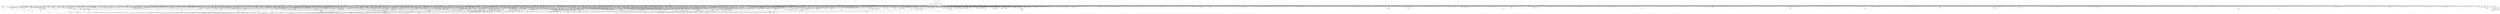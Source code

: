 digraph kerncollapsed {
    "Indirect call72" [color="black"];
    "__percpu_down_write_trylock" [color="black"];
    "release_thread" [color="black"];
    "mod_zone_page_state" [color="black"];
    "__mod_lruvec_state" [color="black"];
    "timekeeping_get_ns" [color="black"];
    "Indirect call132" [color="black"];
    "put_prev_task" [color="black"];
    "__bitmap_weight" [color="black"];
    "maybe_mkwrite.isra.0" [color="black"];
    "arch_local_irq_save" [color="black"];
    "__kern_my_cpu_offset_22" [color="black"];
    "csum_partial_ext" [color="black"];
    "current_wq_worker" [color="black"];
    "tick_get_broadcast_device" [color="black"];
    "mab_shift_right" [color="black"];
    "inactive_is_low.constprop.0" [color="black"];
    "arch_send_call_function_single_ipi" [color="black"];
    "Indirect call92" [color="black"];
    "Indirect call89" [color="black"];
    "list_del_init_6" [color="black"];
    "Indirect call218" [color="black"];
    "Indirect call136" [color="black"];
    "__kern_my_cpu_offset_70" [color="black"];
    "Indirect call75" [color="black"];
    "stream_open" [color="black"];
    "__raw_spin_lock_34" [color="black"];
    "to_kthread" [color="black"];
    "test_ti_thread_flag_7" [color="black"];
    "__kern_my_cpu_offset_61" [color="black"];
    "rcu_segcblist_enqueue" [color="black"];
    "__raw_spin_lock_18" [color="black"];
    "__mnt_drop_write_file" [color="black"];
    "mtree_range_walk" [color="black"];
    "anon_vma_interval_tree_post_update_vma" [color="black"];
    "Indirect call111" [color="black"];
    "io_prep_async_work" [color="black"];
    "find_next_bit.constprop.0_11" [color="black"];
    "mas_store_prealloc.part.0" [color="black"];
    "io_poll_remove_entries" [color="black"];
    "Indirect call147" [color="black"];
    "pcpu_chunk_populated" [color="black"];
    "kill_device" [color="black"];
    "pcpu_block_refresh_hint" [color="black"];
    "redirty_tail_locked" [color="black"];
    "wb_io_lists_populated" [color="black"];
    "__raw_spin_unlock_irq_43" [color="black"];
    "__raw_spin_lock.constprop.0_1" [color="black"];
    "page_move_anon_rmap" [color="black"];
    "__cmpxchg_case_mb_64_7" [color="black"];
    "arch_local_irq_restore" [color="black"];
    "__dl_clear_params" [color="black"];
    "compaction_free" [color="black"];
    "signal_pending_11" [color="black"];
    "pm_qos_update_flags" [color="black"];
    "cpu_timer_dequeue" [color="black"];
    "__raw_spin_lock_irq_4" [color="black"];
    "mas_allocated.isra.0" [color="black"];
    "list_del_init" [color="black"];
    "__dev_put.part.0" [color="black"];
    "__raw_spin_lock_irqsave" [color="black"];
    "pcpu_size_to_slot" [color="black"];
    "folio_trylock_2" [color="black"];
    "queued_write_lock.constprop.0_1" [color="black"];
    "list_lru_del" [color="black"];
    "__zone_watermark_ok" [color="black"];
    "find_last_bit" [color="black"];
    "__raw_spin_lock_irqsave_19" [color="black"];
    "do_raw_spin_lock.constprop.0_14" [color="black"];
    "min_deadline_cb_rotate" [color="black"];
    "fsnotify_put_sb_connectors" [color="black"];
    "put_unused_fd" [color="black"];
    "is_rlimit_overlimit" [color="black"];
    "find_next_zero_bit_1" [color="black"];
    "tcp_get_info_chrono_stats" [color="black"];
    "mas_prev" [color="black"];
    "pagefault_enable_2" [color="black"];
    "Indirect call164" [color="black"];
    "memzero_explicit" [color="black"];
    "vma_is_secretmem" [color="black"];
    "update_rt_rq_load_avg" [color="black"];
    "arch_local_irq_save_2" [color="black"];
    "prepare_to_wait" [color="black"];
    "__raw_spin_lock.constprop.0_2" [color="black"];
    "test_ti_thread_flag_6" [color="black"];
    "Indirect call178" [color="black"];
    "__cmpxchg_case_mb_32_13" [color="black"];
    "Indirect call113" [color="black"];
    "console_trylock" [color="black"];
    "lru_note_cost_refault" [color="black"];
    "io_req_defer_failed" [color="black"];
    "cpumask_first" [color="black"];
    "fsnotify_handle_inode_event.isra.0" [color="black"];
    "__do_once_start" [color="black"];
    "__sock_create" [color="black"];
    "rcu_segcblist_ready_cbs" [color="black"];
    "mm_counter" [color="black"];
    "skb_may_tx_timestamp.part.0" [color="black"];
    "cpumask_weight" [color="black"];
    "rt_mutex_init_proxy_locked" [color="black"];
    "cpu_util_cfs" [color="black"];
    "Indirect call5" [color="black"];
    "arm64_kernel_unmapped_at_el0_4" [color="black"];
    "netlink_unlock_table" [color="black"];
    "rt_mutex_top_waiter" [color="black"];
    "check_preempt_curr" [color="black"];
    "Indirect call172" [color="black"];
    "sane_fdtable_size" [color="black"];
    "dev_to_swnode" [color="black"];
    "__pi_memcmp" [color="black"];
    "radix_tree_iter_tag_clear" [color="black"];
    "srcu_read_unlock.constprop.0" [color="black"];
    "Indirect call98" [color="black"];
    "__lookup_mnt" [color="black"];
    "__raw_spin_lock_irqsave.constprop.0_3" [color="black"];
    "__raw_spin_lock_irqsave_1" [color="black"];
    "__raw_spin_lock_irqsave_32" [color="black"];
    "rcu_seq_end" [color="black"];
    "__mod_zone_page_state" [color="black"];
    "skb_tailroom" [color="black"];
    "rcu_seq_end_1" [color="black"];
    "pcpu_find_block_fit" [color="black"];
    "task_fits_cpu" [color="black"];
    "__io_acct_run_queue" [color="black"];
    "__preempt_count_add.constprop.0_1" [color="black"];
    "wp_page_reuse" [color="black"];
    "enqueue_task" [color="black"];
    "mab_set_b_end" [color="black"];
    "fast_dput" [color="black"];
    "do_raw_spin_lock" [color="black"];
    "mab_no_null_split" [color="black"];
    "double_unlock_balance" [color="black"];
    "arm64_kernel_unmapped_at_el0_2" [color="black"];
    "__cmpxchg_case_64.isra.0" [color="black"];
    "next_online_pgdat" [color="black"];
    "task_call_func" [color="black"];
    "set_ti_thread_flag_5" [color="black"];
    "Indirect call122" [color="black"];
    "task_curr" [color="black"];
    "__isolate_free_page" [color="black"];
    "lru_note_cost" [color="black"];
    "__raw_spin_lock_63" [color="black"];
    "find_buddy_page_pfn" [color="black"];
    "__add_wait_queue" [color="black"];
    "need_mlock_drain" [color="black"];
    "sock_inuse_add" [color="black"];
    "do_csum" [color="black"];
    "__finish_swait" [color="black"];
    "do_raw_spin_lock_56" [color="black"];
    "__wake_q_add" [color="black"];
    "mas_wr_node_walk" [color="black"];
    "Indirect call51" [color="black"];
    "tlb_flush" [color="black"];
    "pte_mkdirty" [color="black"];
    "count_vm_events" [color="black"];
    "init_completion" [color="black"];
    "vmf_pte_changed" [color="black"];
    "page_ref_add_1" [color="black"];
    "Indirect call158" [color="black"];
    "dput_to_list" [color="black"];
    "__audit_uring_entry" [color="black"];
    "vma_needs_dirty_tracking" [color="black"];
    "radix_tree_lookup" [color="black"];
    "mte_destroy_descend.constprop.0" [color="black"];
    "folio_unlock" [color="black"];
    "Indirect call142" [color="black"];
    "sve_state_size" [color="black"];
    "_find_first_zero_bit" [color="black"];
    "__preempt_count_sub" [color="black"];
    "cpudl_set" [color="black"];
    "__irq_disable" [color="black"];
    "select_collect" [color="black"];
    "set_cpu_online" [color="black"];
    "__raw_spin_lock_irq_11" [color="black"];
    "defer_console_output" [color="black"];
    "d_lru_del" [color="black"];
    "do_raw_spin_lock_35" [color="black"];
    "node_page_state_add" [color="black"];
    "__printk_safe_enter" [color="black"];
    "req_ref_put_and_test" [color="black"];
    "min_deadline_cb_propagate" [color="black"];
    "get_ldops" [color="black"];
    "audit_uid_comparator" [color="black"];
    "compaction_zonelist_suitable" [color="black"];
    "__raw_spin_unlock_irq_38" [color="black"];
    "ttwu_queue_wakelist" [color="black"];
    "printk_parse_prefix" [color="black"];
    "Indirect call46" [color="black"];
    "pcpu_page_idx" [color="black"];
    "system_supports_address_auth_1" [color="black"];
    "mmgrab_2" [color="black"];
    "list_del_init_7" [color="black"];
    "xas_next_entry.constprop.0" [color="black"];
    "arm_smccc_1_1_get_conduit" [color="black"];
    "Indirect call160" [color="black"];
    "__kern_my_cpu_offset_55" [color="black"];
    "set_ti_thread_flag" [color="black"];
    "mm_counter_file" [color="black"];
    "__cmpxchg_case_acq_32.constprop.0_4" [color="black"];
    "fsnotify_first_mark" [color="black"];
    "do_raw_spin_lock_51" [color="black"];
    "Indirect call190" [color="black"];
    "pcpu_block_update_hint_alloc" [color="black"];
    "Indirect call17" [color="black"];
    "__raw_spin_unlock_irqrestore_8" [color="black"];
    "percpu_counter_add" [color="black"];
    "hlist_bl_lock" [color="black"];
    "page_mapping" [color="black"];
    "arch_local_irq_save_7" [color="black"];
    "update_dl_migration" [color="black"];
    "entity_eligible" [color="black"];
    "prb_read_valid" [color="black"];
    "rcu_segcblist_entrain" [color="black"];
    "__update_gt_cputime" [color="black"];
    "ma_dead_node" [color="black"];
    "kill_super_notify" [color="black"];
    "is_cpu_allowed" [color="black"];
    "mas_start" [color="black"];
    "unmask_irq" [color="black"];
    "__mnt_want_write" [color="black"];
    "__cmpxchg_case_acq_64_1" [color="black"];
    "Indirect call41" [color="black"];
    "_find_first_and_bit" [color="black"];
    "io_wq_exit_start" [color="black"];
    "__kern_my_cpu_offset_23" [color="black"];
    "folio_invalidate" [color="black"];
    "__raw_spin_lock_irq_18" [color="black"];
    "__percpu_add_case_64_7" [color="black"];
    "tlb_remove_table_sync_one" [color="black"];
    "strchr" [color="black"];
    "fpsimd_save_state" [color="black"];
    "domain_dirty_limits" [color="black"];
    "qdisc_maybe_clear_missed" [color="black"];
    "irqd_set.isra.0_1" [color="black"];
    "super_wake" [color="black"];
    "pm_runtime_deactivate_timer" [color="black"];
    "Indirect call83" [color="black"];
    "Indirect call91" [color="black"];
    "iov_iter_revert" [color="black"];
    "__hlist_del" [color="black"];
    "__raw_spin_lock_irq_31" [color="black"];
    "Indirect call117" [color="black"];
    "io_acct_cancel_pending_work" [color="black"];
    "do_raw_spin_lock_87" [color="black"];
    "__pm_relax" [color="black"];
    "Indirect call0" [color="black"];
    "__fsnotify_update_child_dentry_flags" [color="black"];
    "prb_reserve_in_last" [color="black"];
    "mas_set_split_parent.isra.0" [color="black"];
    "__percpu_add_case_32_13" [color="black"];
    "rcu_segcblist_add_len" [color="black"];
    "strreplace" [color="black"];
    "Indirect call188" [color="black"];
    "count_vm_event_2" [color="black"];
    "list_del_init_5" [color="black"];
    "tty_driver_flush_buffer" [color="black"];
    "__anon_vma_interval_tree_augment_rotate" [color="black"];
    "sub_running_bw.isra.0" [color="black"];
    "__kern_my_cpu_offset_6" [color="black"];
    "__raw_read_unlock.constprop.0" [color="black"];
    "sk_error_report" [color="black"];
    "Indirect call208" [color="black"];
    "__cmpxchg_case_acq_32_2" [color="black"];
    "Indirect call28" [color="black"];
    "shrink_lock_dentry" [color="black"];
    "__raw_spin_lock_irq_6" [color="black"];
    "memchr" [color="black"];
    "folio_trylock_flag" [color="black"];
    "__percpu_add_case_32_1" [color="black"];
    "set_swapper_pgd" [color="black"];
    "mntget" [color="black"];
    "__put_cpu_fpsimd_context" [color="black"];
    "Indirect call196" [color="black"];
    "fpsimd_preserve_current_state" [color="black"];
    "__futex_queue" [color="black"];
    "raw_spin_rq_unlock_irqrestore" [color="black"];
    "strnlen" [color="black"];
    "__kern_my_cpu_offset_74" [color="black"];
    "__cmpxchg_case_mb_32_5" [color="black"];
    "list_splice_tail_init" [color="black"];
    "skb_pfmemalloc" [color="black"];
    "set_kpti_asid_bits" [color="black"];
    "pcpu_post_unmap_tlb_flush" [color="black"];
    "Indirect call169" [color="black"];
    "__disable_irq" [color="black"];
    "rseq_migrate" [color="black"];
    "xas_reload" [color="black"];
    "__dl_add" [color="black"];
    "__fsnotify_recalc_mask" [color="black"];
    "first_zones_zonelist_1" [color="black"];
    "xas_find_conflict" [color="black"];
    "__rt_mutex_slowtrylock" [color="black"];
    "d_find_any_alias" [color="black"];
    "blake2s.constprop.0" [color="black"];
    "io_cqring_wake" [color="black"];
    "__set_fixmap" [color="black"];
    "__peernet2id" [color="black"];
    "update_dl_rq_load_avg" [color="black"];
    "_copy_from_iter" [color="black"];
    "ptep_clear_flush" [color="black"];
    "__raw_spin_unlock_irq_7" [color="black"];
    "rb_erase" [color="black"];
    "__cmpxchg_case_acq_32.constprop.0_12" [color="black"];
    "ttwu_do_activate.constprop.0" [color="black"];
    "timespec64_equal" [color="black"];
    "__raw_spin_unlock_irqrestore_9" [color="black"];
    "__cmpxchg_case_rel_32" [color="black"];
    "Indirect call195" [color="black"];
    "__smp_call_single_queue" [color="black"];
    "__ksize" [color="black"];
    "ktime_add_safe" [color="black"];
    "__kern_my_cpu_offset_76" [color="black"];
    "arch_tlbbatch_should_defer.constprop.0" [color="black"];
    "compaction_defer_reset" [color="black"];
    "__raw_spin_lock.constprop.0" [color="black"];
    "find_lock_later_rq" [color="black"];
    "__percpu_add_case_64.constprop.0_1" [color="black"];
    "virt_to_folio" [color="black"];
    "rcu_seq_start" [color="black"];
    "arch_local_irq_disable_2" [color="black"];
    "mas_wr_walk_index.isra.0" [color="black"];
    "__bitmap_and" [color="black"];
    "mmget" [color="black"];
    "__list_del_entry" [color="black"];
    "mod_node_state" [color="black"];
    "is_migration_entry" [color="black"];
    "Indirect call55" [color="black"];
    "__raw_spin_unlock_irq_17" [color="black"];
    "queued_read_unlock.constprop.0_2" [color="black"];
    "Indirect call200" [color="black"];
    "mas_alloc_req.isra.0" [color="black"];
    "__update_load_avg_se" [color="black"];
    "skb_flow_get_icmp_tci" [color="black"];
    "__raw_spin_lock_irqsave_51" [color="black"];
    "set_pageblock_migratetype" [color="black"];
    "__raw_spin_lock_irqsave.constprop.0_9" [color="black"];
    "Indirect call177" [color="black"];
    "fsnotify_connector_sb" [color="black"];
    "Indirect call182" [color="black"];
    "cpu_util.constprop.0" [color="black"];
    "find_first_bit_4" [color="black"];
    "Indirect call199" [color="black"];
    "Indirect call210" [color="black"];
    "__raw_spin_lock_irq_17" [color="black"];
    "__mnt_want_write_file" [color="black"];
    "audit_rate_check.part.0" [color="black"];
    "exit_task_stack_account" [color="black"];
    "vmalloc_to_page" [color="black"];
    "lockref_get" [color="black"];
    "sme_save_state" [color="black"];
    "zone_watermark_ok" [color="black"];
    "io_run_local_work_continue" [color="black"];
    "try_check_zero" [color="black"];
    "cd_forget" [color="black"];
    "__wb_update_bandwidth.constprop.0" [color="black"];
    "d_flags_for_inode" [color="black"];
    "__pi_strcmp" [color="black"];
    "xa_find" [color="black"];
    "propagation_next" [color="black"];
    "set_task_cpu" [color="black"];
    "test_ti_thread_flag_22" [color="black"];
    "__raw_spin_lock_irq_20" [color="black"];
    "__raw_spin_unlock_irq_23" [color="black"];
    "Indirect call78" [color="black"];
    "is_software_node" [color="black"];
    "do_raw_spin_lock_34" [color="black"];
    "__kern_my_cpu_offset_14" [color="black"];
    "__raw_spin_lock_28" [color="black"];
    "__kern_my_cpu_offset_47" [color="black"];
    "mutex_can_spin_on_owner" [color="black"];
    "Indirect call99" [color="black"];
    "cpu_clock_sample" [color="black"];
    "slab_want_init_on_free" [color="black"];
    "is_current_pgrp_orphaned" [color="black"];
    "tty_termios_baud_rate" [color="black"];
    "folio_mark_dirty" [color="black"];
    "prepend" [color="black"];
    "prepend_path" [color="black"];
    "Indirect call35" [color="black"];
    "pfn_valid_2" [color="black"];
    "inc_tlb_flush_pending" [color="black"];
    "posixtimer_rearm" [color="black"];
    "oom_badness" [color="black"];
    "other_cpu_in_panic" [color="black"];
    "__raw_write_lock_irq" [color="black"];
    "attach_entity_load_avg" [color="black"];
    "get_mm_exe_file" [color="black"];
    "__dev_pm_qos_resume_latency" [color="black"];
    "__raw_spin_lock_12" [color="black"];
    "__d_find_any_alias" [color="black"];
    "tick_get_broadcast_mask" [color="black"];
    "read_seqbegin_or_lock" [color="black"];
    "can_migrate_task" [color="black"];
    "__remove_shared_vm_struct.constprop.0" [color="black"];
    "sk_memory_allocated_sub" [color="black"];
    "system_supports_generic_auth" [color="black"];
    "__raw_spin_lock_irq.constprop.0_1" [color="black"];
    "__raw_spin_lock_irqsave_50" [color="black"];
    "folio_lruvec_relock_irq.constprop.0" [color="black"];
    "dl_set_overload.part.0" [color="black"];
    "rcu_poll_gp_seq_end_unlocked" [color="black"];
    "find_next_zero_bit_2" [color="black"];
    "arch_get_random_longs" [color="black"];
    "mas_wr_end_piv" [color="black"];
    "tty_ldisc_open" [color="black"];
    "rcu_cblist_init" [color="black"];
    "rb_insert_color_cached" [color="black"];
    "folio_size" [color="black"];
    "Indirect call116" [color="black"];
    "tlb_gather_mmu_fullmm" [color="black"];
    "sock_create" [color="black"];
    "fatal_signal_pending_4" [color="black"];
    "rb_prev" [color="black"];
    "rcu_poll_gp_seq_start_unlocked" [color="black"];
    "__cmpxchg_case_mb_32_4" [color="black"];
    "klist_node_attached" [color="black"];
    "__tlb_reset_range" [color="black"];
    "__percpu_add_case_32_3" [color="black"];
    "__xchg_case_64.constprop.0" [color="black"];
    "is_zero_page" [color="black"];
    "__raw_write_lock_irq_1" [color="black"];
    "Indirect call94" [color="black"];
    "update_curr" [color="black"];
    "expand" [color="black"];
    "enqueue_hrtimer.constprop.0" [color="black"];
    "queued_write_lock_slowpath" [color="black"];
    "__wait_on_bit" [color="black"];
    "osq_wait_next" [color="black"];
    "__raw_write_lock_irq.constprop.0" [color="black"];
    "detach_entity_load_avg" [color="black"];
    "__to_kthread" [color="black"];
    "workingset_eviction" [color="black"];
    "__raw_spin_lock_49" [color="black"];
    "__skb_zcopy_downgrade_managed" [color="black"];
    "kmalloc_size_roundup" [color="black"];
    "rcu_gp_is_normal" [color="black"];
    "folio_nr_pages" [color="black"];
    "mast_spanning_rebalance.isra.0" [color="black"];
    "fsnotify" [color="black"];
    "find_next_bit.constprop.0_6" [color="black"];
    "task_sched_runtime" [color="black"];
    "__raw_spin_unlock_irqrestore_15" [color="black"];
    "mas_find_child" [color="black"];
    "__raw_spin_lock_irq_26" [color="black"];
    "folio_mapped_1" [color="black"];
    "__sk_mem_reclaim" [color="black"];
    "do_raw_spin_lock_57" [color="black"];
    "pte_offset_kernel.isra.0" [color="black"];
    "find_next_bit_7" [color="black"];
    "zone_reclaimable_pages" [color="black"];
    "tag_get" [color="black"];
    "do_raw_spin_lock_24" [color="black"];
    "find_mergeable_anon_vma" [color="black"];
    "wakeup_source_deactivate" [color="black"];
    "__io_disarm_linked_timeout" [color="black"];
    "Indirect call71" [color="black"];
    "do_raw_spin_lock_36" [color="black"];
    "Indirect call65" [color="black"];
    "Indirect call155" [color="black"];
    "do_raw_spin_lock.constprop.0_13" [color="black"];
    "tick_get_device" [color="black"];
    "inode_add_lru" [color="black"];
    "mnt_set_mountpoint" [color="black"];
    "smp_call_function" [color="black"];
    "do_raw_spin_lock.constprop.0_3" [color="black"];
    "Indirect call85" [color="black"];
    "__percpu_add_case_32_21" [color="black"];
    "__raw_spin_lock_irqsave_15" [color="black"];
    "Indirect call145" [color="black"];
    "mod_node_page_state" [color="black"];
    "cpu_util_cfs_boost" [color="black"];
    "io_poll_can_finish_inline.isra.0" [color="black"];
    "__cmpxchg_case_acq_32.constprop.0_13" [color="black"];
    "xas_not_node" [color="black"];
    "next_zone" [color="black"];
    "signal_pending" [color="black"];
    "__cmpxchg_case_acq_32_3" [color="black"];
    "Indirect call57" [color="black"];
    "__rt_mutex_futex_trylock" [color="black"];
    "prepare_to_swait_event" [color="black"];
    "enqueue_pushable_dl_task" [color="black"];
    "posix_cpu_timers_exit_group" [color="black"];
    "stackinfo_on_stack" [color="black"];
    "anon_vma_interval_tree_iter_next" [color="black"];
    "pfn_is_map_memory" [color="black"];
    "Indirect call4" [color="black"];
    "extract_entropy.constprop.0" [color="black"];
    "vma_iter_config" [color="black"];
    "__mod_timer" [color="black"];
    "_double_lock_balance" [color="black"];
    "set_ptes.constprop.0.isra.0_1" [color="black"];
    "user_disable_single_step" [color="black"];
    "pvm_find_va_enclose_addr" [color="black"];
    "Indirect call19" [color="black"];
    "system_supports_tlb_range" [color="black"];
    "active_load_balance_cpu_stop" [color="black"];
    "mas_set_alloc_req" [color="black"];
    "reusable_anon_vma" [color="black"];
    "update_newidle_cost" [color="black"];
    "__percpu_add_case_32_15" [color="black"];
    "Indirect call150" [color="black"];
    "req_set_fail" [color="black"];
    "__d_instantiate" [color="black"];
    "Indirect call187" [color="black"];
    "workingset_refault" [color="black"];
    "get_cred_1" [color="black"];
    "__kern_my_cpu_offset_29" [color="black"];
    "anon_vma_interval_tree_remove" [color="black"];
    "__cmpxchg_case_acq_32.constprop.0_9" [color="black"];
    "wants_signal" [color="black"];
    "ma_pivots" [color="black"];
    "crng_make_state" [color="black"];
    "sock_alloc_file" [color="black"];
    "do_raw_spin_lock_43" [color="black"];
    "Indirect call212" [color="black"];
    "xas_set_order.part.0" [color="black"];
    "io_cancel_ctx_cb" [color="black"];
    "_compound_head_1" [color="black"];
    "Indirect call62" [color="black"];
    "__mutex_remove_waiter" [color="black"];
    "srcu_get_delay.isra.0" [color="black"];
    "mm_trace_rss_stat" [color="black"];
    "page_ref_inc_2" [color="black"];
    "group_balance_cpu" [color="black"];
    "security_task_kill" [color="black"];
    "Indirect call29" [color="black"];
    "__raw_spin_unlock_irq_19" [color="black"];
    "strncmp" [color="black"];
    "llist_del_first" [color="black"];
    "find_first_bit_1" [color="black"];
    "__skb_dequeue_3" [color="black"];
    "__kern_my_cpu_offset_26" [color="black"];
    "get_cred" [color="black"];
    "propagate_mount_unlock" [color="black"];
    "do_raw_spin_lock_64" [color="black"];
    "__raw_spin_unlock_irqrestore_31" [color="black"];
    "plist_add" [color="black"];
    "try_grab_page" [color="black"];
    "add_timer_on" [color="black"];
    "Indirect call131" [color="black"];
    "__clear_open_fd" [color="black"];
    "__kern_my_cpu_offset_52" [color="black"];
    "inode_cgwb_move_to_attached" [color="black"];
    "do_init_timer.constprop.0" [color="black"];
    "rcu_seq_set_state" [color="black"];
    "__xchg_case_acq_64.isra.0" [color="black"];
    "unhash_mnt" [color="black"];
    "compact_lock_irqsave" [color="black"];
    "xas_error.isra.0" [color="black"];
    "mas_find" [color="black"];
    "update_cfs_rq_load_avg.isra.0" [color="black"];
    "mas_adopt_children.isra.0" [color="black"];
    "put_cpu_fpsimd_context" [color="black"];
    "node_dirty_ok" [color="black"];
    "dl_bw_of" [color="black"];
    "pmd_clear_huge" [color="black"];
    "mas_parent_type" [color="black"];
    "__lock_parent" [color="black"];
    "find_next_bit_3" [color="black"];
    "dl_bw_cpus" [color="black"];
    "Indirect call59" [color="black"];
    "system_supports_tlb_range_1" [color="black"];
    "put_dec_trunc8" [color="black"];
    "d_shrink_add" [color="black"];
    "mas_prev_sibling" [color="black"];
    "call_on_irq_stack" [color="black"];
    "ldsem_down_read_trylock" [color="black"];
    "find_worker_executing_work" [color="black"];
    "do_raw_spin_lock_5" [color="black"];
    "fragmentation_index" [color="black"];
    "copy_user_highpage" [color="black"];
    "Indirect call213" [color="black"];
    "__posix_timers_find" [color="black"];
    "rcu_segcblist_extract_done_cbs" [color="black"];
    "__irq_put_desc_unlock" [color="black"];
    "__percpu_add_case_64_1" [color="black"];
    "kthread_should_stop" [color="black"];
    "ma_slots" [color="black"];
    "wq_worker_running" [color="black"];
    "fpsimd_flush_task_state" [color="black"];
    "folio_try_get_rcu" [color="black"];
    "rt_mutex_futex_trylock" [color="black"];
    "xas_load" [color="black"];
    "Indirect call70" [color="black"];
    "lazy_max_pages" [color="black"];
    "__wake_up_klogd.part.0" [color="black"];
    "percpu_counter_set" [color="black"];
    "__timer_delete" [color="black"];
    "__cmpxchg_case_acq_32" [color="black"];
    "__raw_write_lock.constprop.0_1" [color="black"];
    "set_pud" [color="black"];
    "__raw_spin_unlock_irqrestore.constprop.0_2" [color="black"];
    "arch_local_irq_enable_2" [color="black"];
    "vma_interval_tree_augment_propagate" [color="black"];
    "do_raw_spin_lock_13" [color="black"];
    "Indirect call141" [color="black"];
    "vma_fs_can_writeback" [color="black"];
    "do_raw_spin_lock_97" [color="black"];
    "page_ref_dec_and_test_1" [color="black"];
    "lru_deactivate_file_fn" [color="black"];
    "__printk_cpu_sync_wait" [color="black"];
    "timerqueue_del" [color="black"];
    "__raw_read_lock.constprop.0_1" [color="black"];
    "activate_task" [color="black"];
    "Indirect call214" [color="black"];
    "futex_hb_waiters_dec" [color="black"];
    "irq_get_irq_data" [color="black"];
    "generic_exec_single" [color="black"];
    "sock_rfree" [color="black"];
    "percpu_ref_get_many.constprop.0" [color="black"];
    "d_shrink_del" [color="black"];
    "memcg_charge_kernel_stack.part.0" [color="black"];
    "skb_headers_offset_update" [color="black"];
    "cpumask_intersects.constprop.0_1" [color="black"];
    "mnt_dec_writers" [color="black"];
    "isolation_suitable.isra.0" [color="black"];
    "debug_locks_off" [color="black"];
    "Indirect call9" [color="black"];
    "__futex_unqueue" [color="black"];
    "__raw_spin_lock_irq_12" [color="black"];
    "page_vma_mapped_walk_done" [color="black"];
    "__page_dup_rmap.constprop.0" [color="black"];
    "local_bh_enable" [color="black"];
    "__raw_spin_lock_irqsave_18" [color="black"];
    "hrtimer_reprogram.constprop.0" [color="black"];
    "arch_smp_send_reschedule" [color="black"];
    "__do_set_cpus_allowed" [color="black"];
    "extfrag_for_order" [color="black"];
    "Indirect call107" [color="black"];
    "Indirect call95" [color="black"];
    "__raw_spin_lock_irq_34" [color="black"];
    "__raw_spin_unlock_irqrestore_18" [color="black"];
    "audit_comparator" [color="black"];
    "Indirect call22" [color="black"];
    "__next_zones_zonelist" [color="black"];
    "do_raw_spin_lock_117" [color="black"];
    "__raise_softirq_irqoff" [color="black"];
    "__hrtimer_get_next_event" [color="black"];
    "find_next_bit.constprop.0_14" [color="black"];
    "csum_block_add_ext" [color="black"];
    "io_wq_work_match_item" [color="black"];
    "arch_irq_work_raise" [color="black"];
    "do_raw_spin_lock_93" [color="black"];
    "ktime_get_with_offset" [color="black"];
    "__raw_spin_unlock_irqrestore_10" [color="black"];
    "next_signal" [color="black"];
    "__raw_spin_lock_irq_23" [color="black"];
    "Indirect call167" [color="black"];
    "__set_task_comm" [color="black"];
    "inode_io_list_del" [color="black"];
    "__raw_read_unlock.constprop.0_2" [color="black"];
    "fasync_insert_entry" [color="black"];
    "gup_must_unshare" [color="black"];
    "is_valid_gup_args" [color="black"];
    "prb_next_seq" [color="black"];
    "mas_wr_store_setup" [color="black"];
    "pageblock_skip_persistent" [color="black"];
    "posix_cpu_timers_exit" [color="black"];
    "_compound_head_13" [color="black"];
    "skb_frag_ref" [color="black"];
    "rcu_segcblist_first_pend_cb" [color="black"];
    "deactivate_task" [color="black"];
    "unlock_mount_hash" [color="black"];
    "clear_siginfo" [color="black"];
    "attach_task" [color="black"];
    "hrtimer_start_expires" [color="black"];
    "io_run_cancel" [color="black"];
    "xas_start" [color="black"];
    "__kern_my_cpu_offset_54" [color="black"];
    "security_d_instantiate" [color="black"];
    "Indirect call217" [color="black"];
    "Indirect call64" [color="black"];
    "__attach_to_pi_owner" [color="black"];
    "__cmpxchg_case_mb_64_2" [color="black"];
    "folio_wake_bit" [color="black"];
    "find_alive_thread.isra.0" [color="black"];
    "mas_next" [color="black"];
    "zone_watermark_ok_safe" [color="black"];
    "mutex_trylock" [color="black"];
    "__wake_up_pollfree" [color="black"];
    "check_and_switch_context" [color="black"];
    "cpu_clock_sample_group" [color="black"];
    "find_unlink_vmap_area" [color="black"];
    "netdev_start_xmit" [color="black"];
    "__kern_my_cpu_offset_42" [color="black"];
    "__xchg_case_mb_32.constprop.0" [color="black"];
    "do_raw_spin_lock_1" [color="black"];
    "sock_flag.constprop.0" [color="black"];
    "pgdat_balanced" [color="black"];
    "fpsimd_save" [color="black"];
    "__page_cache_release" [color="black"];
    "__cmpxchg_case_acq_32.constprop.0_5" [color="black"];
    "unreserve_highatomic_pageblock" [color="black"];
    "workingset_test_recent" [color="black"];
    "raw_spin_rq_lock" [color="black"];
    "compound_order" [color="black"];
    "page_ref_inc_1" [color="black"];
    "oom_unkillable_task.isra.0" [color="black"];
    "Indirect call73" [color="black"];
    "Indirect call174" [color="black"];
    "qdisc_qstats_cpu_qlen_dec" [color="black"];
    "find_next_bit.constprop.0_7" [color="black"];
    "do_raw_spin_lock_25" [color="black"];
    "kernfs_name_hash" [color="black"];
    "rcu_is_watching" [color="black"];
    "get_pwq" [color="black"];
    "add_wait_queue" [color="black"];
    "copy_from_kernel_nofault" [color="black"];
    "rcu_segcblist_accelerate" [color="black"];
    "radix_tree_next_chunk" [color="black"];
    "__percpu_add_case_32_20" [color="black"];
    "cpumask_any_distribute" [color="black"];
    "__raw_spin_unlock_irqrestore_12" [color="black"];
    "do_raw_spin_lock_15" [color="black"];
    "Indirect call87" [color="black"];
    "__dl_sub" [color="black"];
    "audit_mark_compare" [color="black"];
    "__raw_spin_lock_irqsave.constprop.0_7" [color="black"];
    "clear_ti_thread_flag_1" [color="black"];
    "IS_ERR_OR_NULL_3" [color="black"];
    "__wake_up_locked_key" [color="black"];
    "tk_xtime.constprop.0" [color="black"];
    "security_inode_init_security_anon" [color="black"];
    "Indirect call90" [color="black"];
    "set_ptes.isra.0" [color="black"];
    "pcpu_next_fit_region.constprop.0" [color="black"];
    "Indirect call209" [color="black"];
    "__kern_my_cpu_offset_71" [color="black"];
    "__pageblock_pfn_to_page" [color="black"];
    "global_dirtyable_memory" [color="black"];
    "__raw_spin_lock" [color="black"];
    "dl_task_is_earliest_deadline" [color="black"];
    "slab_is_available" [color="black"];
    "__raw_spin_lock_21" [color="black"];
    "check_cb_ovld_locked" [color="black"];
    "__raw_spin_unlock_irq_4" [color="black"];
    "__raw_spin_lock_irqsave_42" [color="black"];
    "__accumulate_pelt_segments" [color="black"];
    "sched_clock" [color="black"];
    "Indirect call194" [color="black"];
    "dl_rq_of_se" [color="black"];
    "Indirect call43" [color="black"];
    "__raw_spin_lock_irqsave_25" [color="black"];
    "__count_vm_events_3" [color="black"];
    "do_raw_spin_lock_32" [color="black"];
    "dec_mm_counter" [color="black"];
    "osq_lock" [color="black"];
    "pwq_activate_inactive_work" [color="black"];
    "wakeup_kcompactd" [color="black"];
    "Indirect call118" [color="black"];
    "_atomic_dec_and_lock" [color="black"];
    "__mnt_drop_write" [color="black"];
    "__xchg_case_mb_64.constprop.0_2" [color="black"];
    "signal_pending_state_1" [color="black"];
    "_find_next_or_bit" [color="black"];
    "test_ti_thread_flag_11" [color="black"];
    "blake2s_compress" [color="black"];
    "copy_from_kernel_nofault_allowed" [color="black"];
    "update_load_avg" [color="black"];
    "__list_del_entry_1" [color="black"];
    "__raw_spin_lock_irqsave_21" [color="black"];
    "cpudl_heapify" [color="black"];
    "do_raw_spin_lock_3" [color="black"];
    "__raw_read_lock_irqsave.constprop.0_1" [color="black"];
    "kmap_local_page" [color="black"];
    "set_area_direct_map" [color="black"];
    "plist_del" [color="black"];
    "get_task_mm" [color="black"];
    "folio_evictable" [color="black"];
    "space_used" [color="black"];
    "bstats_update" [color="black"];
    "__raw_spin_lock_46" [color="black"];
    "find_vm_area" [color="black"];
    "rcu_seq_start_1" [color="black"];
    "mas_safe_pivot" [color="black"];
    "xa_err" [color="black"];
    "irq_set_thread_affinity" [color="black"];
    "retain_dentry" [color="black"];
    "do_raw_spin_lock_16" [color="black"];
    "rcu_dynticks_snap" [color="black"];
    "__irq_domain_activate_irq" [color="black"];
    "wb_update_bandwidth" [color="black"];
    "__wake_up_common" [color="black"];
    "desc_make_reusable" [color="black"];
    "__init_rwsem" [color="black"];
    "access_ok_12" [color="black"];
    "__kern_my_cpu_offset_24" [color="black"];
    "detach_if_pending" [color="black"];
    "workingset_age_nonresident" [color="black"];
    "do_raw_spin_lock_52" [color="black"];
    "__raw_spin_unlock_irqrestore_3" [color="black"];
    "arch_local_irq_restore_1" [color="black"];
    "task_pid_vnr" [color="black"];
    "tty_port_kopened" [color="black"];
    "override_creds" [color="black"];
    "Indirect call165" [color="black"];
    "get_ucounts_or_wrap" [color="black"];
    "Indirect call68" [color="black"];
    "get_data" [color="black"];
    "invalid_migration_vma" [color="black"];
    "__raw_spin_unlock_irqrestore" [color="black"];
    "igrab" [color="black"];
    "clear_ti_thread_flag" [color="black"];
    "__finalize_skb_around" [color="black"];
    "pte_to_swp_entry_2" [color="black"];
    "mm_set_has_pinned_flag" [color="black"];
    "__bitmap_intersects" [color="black"];
    "Indirect call170" [color="black"];
    "Indirect call100" [color="black"];
    "__msecs_to_jiffies" [color="black"];
    "Indirect call179" [color="black"];
    "__efistub_caches_clean_inval_pou" [color="black"];
    "cpumask_and.isra.0_1" [color="black"];
    "should_zap_page" [color="black"];
    "move_queued_task.constprop.0" [color="black"];
    "hrtimer_active" [color="black"];
    "inode_io_list_move_locked" [color="black"];
    "__percpu_add_case_64_4" [color="black"];
    "__bitmap_subset" [color="black"];
    "mte_copy_page_tags" [color="black"];
    "do_raw_spin_lock_14" [color="black"];
    "__raw_spin_trylock_4" [color="black"];
    "notifier_call_chain" [color="black"];
    "num_other_online_cpus" [color="black"];
    "task_rq_lock" [color="black"];
    "sched_clock_noinstr" [color="black"];
    "tag_set" [color="black"];
    "audit_gid_comparator" [color="black"];
    "do_raw_spin_lock_116" [color="black"];
    "free_unref_page_commit" [color="black"];
    "page_ref_dec_and_test_2" [color="black"];
    "do_raw_spin_lock_67" [color="black"];
    "fsnotify_compare_groups" [color="black"];
    "get_file_2" [color="black"];
    "task_sigpending_1" [color="black"];
    "xas_next_entry" [color="black"];
    "rcu_advance_cbs" [color="black"];
    "tsk_fork_get_node" [color="black"];
    "__rb_change_child.constprop.0" [color="black"];
    "__raw_spin_lock_irqsave_6" [color="black"];
    "task_rq_unlock" [color="black"];
    "prb_first_valid_seq" [color="black"];
    "clear_ti_thread_flag_4" [color="black"];
    "folio_mapped" [color="black"];
    "arch_local_irq_save_4" [color="black"];
    "_compound_head_2" [color="black"];
    "lock_hrtimer_base" [color="black"];
    "get_next_ino" [color="black"];
    "Indirect call23" [color="black"];
    "netlink_lock_table" [color="black"];
    "device_pm_check_callbacks" [color="black"];
    "do_raw_spin_lock_7" [color="black"];
    "clear_inode" [color="black"];
    "__raw_read_lock.constprop.0_5" [color="black"];
    "rb_next" [color="black"];
    "tty_termios_input_baud_rate" [color="black"];
    "Indirect call60" [color="black"];
    "cpumask_next_and" [color="black"];
    "security_audit_rule_free" [color="black"];
    "do_raw_spin_lock_118" [color="black"];
    "unlock_task_sighand.isra.0_1" [color="black"];
    "kthread_insert_work_sanity_check" [color="black"];
    "Indirect call10" [color="black"];
    "__free_one_page" [color="black"];
    "pid_task" [color="black"];
    "d_find_alias" [color="black"];
    "split_map_pages" [color="black"];
    "timer_reduce" [color="black"];
    "rt_mutex_slowtrylock" [color="black"];
    "post_ttbr_update_workaround" [color="black"];
    "Indirect call96" [color="black"];
    "Indirect call133" [color="black"];
    "_raw_spin_rq_lock_irqsave" [color="black"];
    "__sk_mem_reduce_allocated" [color="black"];
    "mod_zone_state" [color="black"];
    "__kern_my_cpu_offset_134" [color="black"];
    "fill_contig_page_info" [color="black"];
    "__raw_spin_unlock_irq_1" [color="black"];
    "mapping_shrinkable_1" [color="black"];
    "skb_has_frag_list" [color="black"];
    "__dev_fwnode" [color="black"];
    "__nr_to_section" [color="black"];
    "prep_compound_page" [color="black"];
    "__kern_my_cpu_offset_25" [color="black"];
    "noop_dirty_folio" [color="black"];
    "kmsg_dump" [color="black"];
    "Indirect call112" [color="black"];
    "do_raw_spin_lock_69" [color="black"];
    "find_next_bit.constprop.0_5" [color="black"];
    "qdisc_qstats_cpu_qlen_inc" [color="black"];
    "sync_exp_work_done" [color="black"];
    "_find_first_bit" [color="black"];
    "queued_read_lock.constprop.0" [color="black"];
    "__raw_write_unlock_irq_4" [color="black"];
    "timer_base.isra.0" [color="black"];
    "__const_udelay" [color="black"];
    "__xa_clear_mark" [color="black"];
    "arch_teardown_dma_ops" [color="black"];
    "pud_set_huge" [color="black"];
    "cpumask_and.isra.0_3" [color="black"];
    "sk_leave_memory_pressure" [color="black"];
    "free_vmap_area_rb_augment_cb_propagate" [color="black"];
    "__io_put_kbuf" [color="black"];
    "vma_interval_tree_subtree_search" [color="black"];
    "__cmpxchg_case_mb_64_1" [color="black"];
    "__reuseport_detach_closed_sock" [color="black"];
    "get_page" [color="black"];
    "__cmpxchg_case_acq_32.constprop.0_7" [color="black"];
    "__raw_spin_lock_15" [color="black"];
    "get_arm64_ftr_reg" [color="black"];
    "rcu_seq_snap" [color="black"];
    "update_pm_runtime_accounting" [color="black"];
    "tlb_flush_mmu_tlbonly_1" [color="black"];
    "__cmpxchg_case_mb_64_6" [color="black"];
    "__get_cpu_fpsimd_context" [color="black"];
    "exit_rcu" [color="black"];
    "flush_tlb_mm_1" [color="black"];
    "timerqueue_add" [color="black"];
    "dl_clear_overload.part.0" [color="black"];
    "compound_order_2" [color="black"];
    "Indirect call48" [color="black"];
    "clear_ti_thread_flag_3" [color="black"];
    "__irq_get_desc_lock" [color="black"];
    "__raw_spin_unlock_irqrestore.constprop.0_1" [color="black"];
    "find_next_bit.constprop.0_21" [color="black"];
    "Indirect call102" [color="black"];
    "rwsem_spin_on_owner" [color="black"];
    "post_alloc_hook" [color="black"];
    "mnt_get_writers" [color="black"];
    "fsnotify_group_assert_locked" [color="black"];
    "wake_all_kswapds" [color="black"];
    "prepare_alloc_pages.constprop.0" [color="black"];
    "Indirect call125" [color="black"];
    "cpu_do_switch_mm" [color="black"];
    "futex_top_waiter" [color="black"];
    "cpumask_first_and" [color="black"];
    "Indirect call180" [color="black"];
    "set_pfnblock_flags_mask" [color="black"];
    "free_pcppages_bulk" [color="black"];
    "migrate_disable" [color="black"];
    "posix_cputimers_group_init" [color="black"];
    "Indirect call138" [color="black"];
    "__cmpxchg_case_acq_32.constprop.0_21" [color="black"];
    "kernfs_should_drain_open_files" [color="black"];
    "pagetable_pte_dtor" [color="black"];
    "pcpu_next_md_free_region" [color="black"];
    "__siphash_unaligned" [color="black"];
    "pi_state_update_owner" [color="black"];
    "rcu_inkernel_boot_has_ended" [color="black"];
    "find_next_bit_29" [color="black"];
    "sve_save_state" [color="black"];
    "workingset_update_node" [color="black"];
    "io_should_retry_thread" [color="black"];
    "skb_queue_tail" [color="black"];
    "arch_local_irq_save_1" [color="black"];
    "__raw_spin_unlock_irqrestore_38" [color="black"];
    "Indirect call81" [color="black"];
    "count_vm_event_1" [color="black"];
    "Indirect call161" [color="black"];
    "Indirect call149" [color="black"];
    "__update_load_avg_cfs_rq" [color="black"];
    "mutex_is_locked" [color="black"];
    "sb_clear_inode_writeback" [color="black"];
    "do_raw_spin_lock_73" [color="black"];
    "do_raw_spin_lock.constprop.0_7" [color="black"];
    "siginfo_layout" [color="black"];
    "folio_mapped_2" [color="black"];
    "rt_mutex_setprio" [color="black"];
    "__skb_checksum" [color="black"];
    "clear_page" [color="black"];
    "hlist_bl_unlock" [color="black"];
    "Indirect call108" [color="black"];
    "no_page_table" [color="black"];
    "__raw_spin_lock_irqsave_34" [color="black"];
    "jiffies_to_msecs" [color="black"];
    "clear_nonspinnable" [color="black"];
    "filemap_check_errors" [color="black"];
    "Indirect call16" [color="black"];
    "io_wq_hash_work" [color="black"];
    "console_is_usable" [color="black"];
    "__cmpxchg_case_acq_32.constprop.0_15" [color="black"];
    "get_pfnblock_flags_mask" [color="black"];
    "select_collect2" [color="black"];
    "Indirect call193" [color="black"];
    "try_to_take_rt_mutex" [color="black"];
    "sock_alloc" [color="black"];
    "data_check_size" [color="black"];
    "rwsem_set_nonspinnable" [color="black"];
    "add_device_randomness" [color="black"];
    "__delay" [color="black"];
    "__srcu_read_lock" [color="black"];
    "wake_up_klogd" [color="black"];
    "sk_mem_reclaim" [color="black"];
    "__dequeue_entity" [color="black"];
    "mas_put_in_tree" [color="black"];
    "io_cancel_task_cb" [color="black"];
    "do_softirq_own_stack" [color="black"];
    "_task_util_est" [color="black"];
    "desc_read_finalized_seq" [color="black"];
    "update_rq_clock" [color="black"];
    "cfs_rq_of" [color="black"];
    "find_next_bit_8" [color="black"];
    "__raw_spin_lock_6" [color="black"];
    "clear_ti_thread_flag_5" [color="black"];
    "Indirect call20" [color="black"];
    "kernel_init_pages" [color="black"];
    "tick_get_wakeup_device" [color="black"];
    "__raw_spin_lock_irqsave.constprop.0_2" [color="black"];
    "mas_set_height" [color="black"];
    "smp_call_function_many" [color="black"];
    "bump_cpu_timer" [color="black"];
    "is_bad_inode" [color="black"];
    "lockref_put_return" [color="black"];
    "fsnotify_update_flags" [color="black"];
    "percpu_ref_put_many.constprop.0" [color="black"];
    "zone_page_state_snapshot.constprop.0" [color="black"];
    "Indirect call127" [color="black"];
    "Indirect call101" [color="black"];
    "lockref_mark_dead" [color="black"];
    "dev_xmit_recursion_inc" [color="black"];
    "inode_lru_list_del" [color="black"];
    "pagefault_enable_1" [color="black"];
    "timer_delete" [color="black"];
    "find_next_bit.constprop.0_8" [color="black"];
    "__hrtimer_next_event_base.constprop.0" [color="black"];
    "__raw_spin_unlock_bh.constprop.0" [color="black"];
    "arch_timer_evtstrm_available" [color="black"];
    "__cmpxchg_case_acq_32.constprop.0_20" [color="black"];
    "pde_subdir_first" [color="black"];
    "virt_to_slab" [color="black"];
    "__raw_spin_trylock_1" [color="black"];
    "dcache_clean_pou" [color="black"];
    "__raw_spin_lock_irqsave.constprop.0_1" [color="black"];
    "Indirect call162" [color="black"];
    "__xas_next" [color="black"];
    "page_ref_inc_6" [color="black"];
    "arm_timer" [color="black"];
    "security_current_getsecid_subj" [color="black"];
    "Indirect call144" [color="black"];
    "find_next_bit_15" [color="black"];
    "get_new_cred" [color="black"];
    "zone_page_state_snapshot" [color="black"];
    "memblock_search" [color="black"];
    "arch_local_irq_save_8" [color="black"];
    "irq_domain_activate_irq" [color="black"];
    "skb_zcopy_downgrade_managed" [color="black"];
    "take_dentry_name_snapshot" [color="black"];
    "__kern_my_cpu_offset_91" [color="black"];
    "first_online_pgdat" [color="black"];
    "__sw_hweight64" [color="black"];
    "__anon_vma_interval_tree_augment_propagate" [color="black"];
    "__irq_can_set_affinity" [color="black"];
    "audit_string_contains_control" [color="black"];
    "__raw_spin_unlock_irq_45" [color="black"];
    "vm_unacct_memory_1" [color="black"];
    "raw_spin_rq_lock_nested" [color="black"];
    "pm_qos_read_value" [color="black"];
    "Indirect call86" [color="black"];
    "__reuseport_detach_sock.isra.0" [color="black"];
    "folio_account_cleaned" [color="black"];
    "inc_rlimit_ucounts" [color="black"];
    "__cmpxchg_case_rel_64" [color="black"];
    "__raw_spin_unlock_irq_28" [color="black"];
    "xas_set_mark" [color="black"];
    "__acct_reclaim_writeback" [color="black"];
    "dev_bus_name" [color="black"];
    "avg_vruntime" [color="black"];
    "pcpu_unit_page_offset" [color="black"];
    "test_and_set_bit_lock.constprop.0" [color="black"];
    "recalc_sigpending" [color="black"];
    "d_path" [color="black"];
    "io_cqe_cache_refill" [color="black"];
    "Indirect call8" [color="black"];
    "blake2s_final" [color="black"];
    "mtree_load" [color="black"];
    "__timer_delete_sync" [color="black"];
    "Indirect call74" [color="black"];
    "jiffies_to_usecs" [color="black"];
    "mte_zero_clear_page_tags" [color="black"];
    "ma_data_end" [color="black"];
    "__kmem_obj_info" [color="black"];
    "__wake_up_sync_key" [color="black"];
    "d_ancestor" [color="black"];
    "mas_prev_setup.constprop.0" [color="black"];
    "__task_rq_lock" [color="black"];
    "get_group_info.isra.0" [color="black"];
    "proto_memory_pcpu_drain" [color="black"];
    "__raw_spin_unlock_irqrestore_5" [color="black"];
    "__io_prep_linked_timeout" [color="black"];
    "__init_waitqueue_head" [color="black"];
    "___d_drop" [color="black"];
    "cpu_switch_to" [color="black"];
    "__kern_my_cpu_offset_89" [color="black"];
    "do_raw_spin_lock_50" [color="black"];
    "call_function_single_prep_ipi" [color="black"];
    "do_softirq" [color="black"];
    "u64_stats_add_2" [color="black"];
    "__iget" [color="black"];
    "tag_clear_highpage" [color="black"];
    "__kern_my_cpu_offset_35" [color="black"];
    "invalid_folio_referenced_vma" [color="black"];
    "read_seqbegin.constprop.0" [color="black"];
    "exit_oom_victim" [color="black"];
    "__raw_spin_unlock_irq_18" [color="black"];
    "next_mnt" [color="black"];
    "dev_driver_string" [color="black"];
    "ksize" [color="black"];
    "task_will_free_mem" [color="black"];
    "fsnotify_grab_connector" [color="black"];
    "__cmpxchg_case_acq_32.constprop.0_8" [color="black"];
    "__rb_insert_augmented" [color="black"];
    "list_del_2" [color="black"];
    "rcu_segcblist_init" [color="black"];
    "security_socket_create" [color="black"];
    "filemap_release_folio" [color="black"];
    "__srcu_read_unlock" [color="black"];
    "local_bh_disable" [color="black"];
    "mte_sync_tags" [color="black"];
    "prb_reserve" [color="black"];
    "do_raw_spin_lock_30" [color="black"];
    "folio_nr_pages_2" [color="black"];
    "remove_nodes.constprop.0" [color="black"];
    "u64_stats_inc" [color="black"];
    "tls_preserve_current_state" [color="black"];
    "Indirect call36" [color="black"];
    "Indirect call69" [color="black"];
    "Indirect call6" [color="black"];
    "folio_anon_vma" [color="black"];
    "fprop_fraction_percpu" [color="black"];
    "__raw_spin_unlock_irqrestore_21" [color="black"];
    "Indirect call130" [color="black"];
    "__printk_safe_exit" [color="black"];
    "system_supports_mte_1" [color="black"];
    "__cmpxchg_case_acq_32.constprop.0_10" [color="black"];
    "Indirect call77" [color="black"];
    "task_ppid_nr" [color="black"];
    "do_raw_spin_lock.constprop.0_6" [color="black"];
    "mas_wr_walk" [color="black"];
    "decay_load" [color="black"];
    "group_open_release" [color="black"];
    "sched_cgroup_fork" [color="black"];
    "__raw_spin_trylock_3" [color="black"];
    "cpu_online_3" [color="black"];
    "__ptrace_link" [color="black"];
    "Indirect call140" [color="black"];
    "futex_get_value_locked" [color="black"];
    "fsnotify_data_inode" [color="black"];
    "mnt_get_count" [color="black"];
    "queued_read_lock_slowpath" [color="black"];
    "__skb_flow_get_ports" [color="black"];
    "__kern_my_cpu_offset_83" [color="black"];
    "rcu_segcblist_move_seglen" [color="black"];
    "steal_suitable_fallback" [color="black"];
    "tlb_flush_1" [color="black"];
    "auditd_test_task" [color="black"];
    "__kern_my_cpu_offset_28" [color="black"];
    "xas_init_marks" [color="black"];
    "__mutex_trylock" [color="black"];
    "__kern_my_cpu_offset_133" [color="black"];
    "set_next_entity" [color="black"];
    "Indirect call201" [color="black"];
    "spin_lock_irqsave_ssp_contention" [color="black"];
    "addr_to_vb_xa" [color="black"];
    "Indirect call197" [color="black"];
    "__raw_spin_lock_irq_19" [color="black"];
    "get_state_synchronize_rcu_full" [color="black"];
    "mab_calc_split" [color="black"];
    "get_task_exe_file" [color="black"];
    "irq_work_queue" [color="black"];
    "__cmpwait_case_32_3" [color="black"];
    "Indirect call106" [color="black"];
    "find_next_bit_10" [color="black"];
    "Indirect call204" [color="black"];
    "__cmpxchg_case_64" [color="black"];
    "__raw_spin_lock_irqsave_39" [color="black"];
    "__note_gp_changes" [color="black"];
    "list_move_tail" [color="black"];
    "Indirect call34" [color="black"];
    "prb_commit" [color="black"];
    "xa_mk_value" [color="black"];
    "mas_ascend" [color="black"];
    "mas_leaf_set_meta" [color="black"];
    "Indirect call168" [color="black"];
    "gup_folio_next" [color="black"];
    "mas_wr_new_end" [color="black"];
    "__raw_spin_lock_irq_25" [color="black"];
    "cpu_online" [color="black"];
    "__raw_spin_lock_23" [color="black"];
    "folio_not_mapped" [color="black"];
    "do_raw_spin_lock_86" [color="black"];
    "put_filesystem" [color="black"];
    "tty_name" [color="black"];
    "path_get" [color="black"];
    "freezing_slow_path" [color="black"];
    "io_timeout_extract" [color="black"];
    "Indirect call97" [color="black"];
    "se_weight.isra.0" [color="black"];
    "__cmpxchg_case_mb_32_6" [color="black"];
    "__raw_spin_lock_5" [color="black"];
    "__lock_timer" [color="black"];
    "get_arm64_ftr_reg_nowarn" [color="black"];
    "anon_vma_interval_tree_iter_first" [color="black"];
    "folio_isolate_lru" [color="black"];
    "Indirect call181" [color="black"];
    "sched_post_fork" [color="black"];
    "flush_dcache_page" [color="black"];
    "Indirect call171" [color="black"];
    "radix_tree_load_root" [color="black"];
    "Indirect call129" [color="black"];
    "__raw_spin_unlock_irqrestore_2" [color="black"];
    "Indirect call124" [color="black"];
    "need_active_balance" [color="black"];
    "sock_flag_3" [color="black"];
    "security_file_set_fowner" [color="black"];
    "ktime_get_mono_fast_ns" [color="black"];
    "rwsem_set_reader_owned" [color="black"];
    "Indirect call14" [color="black"];
    "__sw_hweight32" [color="black"];
    "__raw_spin_lock_irqsave_12" [color="black"];
    "Indirect call37" [color="black"];
    "sock_flag_1" [color="black"];
    "futex_hash" [color="black"];
    "list_move_1" [color="black"];
    "vm_commit_limit" [color="black"];
    "Indirect call25" [color="black"];
    "io_wq_cancel_pending_work" [color="black"];
    "mas_wr_walk_descend" [color="black"];
    "__udelay" [color="black"];
    "current_is_kswapd" [color="black"];
    "Indirect call11" [color="black"];
    "__raw_spin_lock_32" [color="black"];
    "group_close_release" [color="black"];
    "rcu_accelerate_cbs" [color="black"];
    "rcu_start_this_gp" [color="black"];
    "eventfd_signal_mask" [color="black"];
    "do_raw_spin_lock_38" [color="black"];
    "compaction_suitable" [color="black"];
    "Indirect call198" [color="black"];
    "io_acct_run_queue" [color="black"];
    "Indirect call32" [color="black"];
    "pde_subdir_find" [color="black"];
    "vma_interval_tree_iter_next" [color="black"];
    "timer_delete_hook" [color="black"];
    "list_lru_add" [color="black"];
    "folio_mapping" [color="black"];
    "__wake_up_bit" [color="black"];
    "arch_stack_walk" [color="black"];
    "lru_add_fn" [color="black"];
    "anon_vma_interval_tree_pre_update_vma" [color="black"];
    "arch_local_irq_restore_2" [color="black"];
    "do_raw_spin_lock_72" [color="black"];
    "flush_dcache_folio" [color="black"];
    "__lshrti3" [color="black"];
    "Indirect call173" [color="black"];
    "Indirect call88" [color="black"];
    "__kern_my_cpu_offset_21" [color="black"];
    "Indirect call53" [color="black"];
    "__count_vm_events_1" [color="black"];
    "memblock_is_map_memory" [color="black"];
    "Indirect call153" [color="black"];
    "io_req_complete_defer" [color="black"];
    "__raw_spin_lock_irqsave_41" [color="black"];
    "account_pipe_buffers" [color="black"];
    "calc_delta_fair" [color="black"];
    "Indirect call110" [color="black"];
    "skb_orphan_1" [color="black"];
    "Indirect call38" [color="black"];
    "__kern_my_cpu_offset_80" [color="black"];
    "memset" [color="black"];
    "xas_set_offset" [color="black"];
    "vma_interval_tree_remove" [color="black"];
    "arch_asym_cpu_priority" [color="black"];
    "Indirect call216" [color="black"];
    "simple_xattr_space" [color="black"];
    "raw_spin_rq_trylock" [color="black"];
    "mte_thread_switch" [color="black"];
    "__kern_my_cpu_offset_78" [color="black"];
    "set_task_reclaim_state" [color="black"];
    "__raw_spin_lock_42" [color="black"];
    "chacha_permute" [color="black"];
    "__raw_spin_unlock_irqrestore_17" [color="black"];
    "Indirect call31" [color="black"];
    "__raw_spin_lock_26" [color="black"];
    "sock_rmem_free" [color="black"];
    "strcpy" [color="black"];
    "csum_partial" [color="black"];
    "test_tsk_need_resched" [color="black"];
    "xas_retry" [color="black"];
    "list_del_init_2" [color="black"];
    "clear_bit_unlock.constprop.0" [color="black"];
    "vma_interval_tree_augment_rotate" [color="black"];
    "Indirect call49" [color="black"];
    "mast_split_data" [color="black"];
    "do_raw_spin_lock_65" [color="black"];
    "dev_xmit_recursion_dec" [color="black"];
    "__percpu_add_case_32_2" [color="black"];
    "synchronize_rcu.part.0" [color="black"];
    "find_task_by_vpid" [color="black"];
    "__kern_my_cpu_offset_27" [color="black"];
    "__kern_my_cpu_offset_36" [color="black"];
    "pcpu_chunk_refresh_hint" [color="black"];
    "crng_fast_key_erasure" [color="black"];
    "check_vma_flags" [color="black"];
    "__rb_rotate_set_parents" [color="black"];
    "__raw_spin_lock_irqsave_11" [color="black"];
    "tlb_remove_table_smp_sync" [color="black"];
    "io_wq_worker_running" [color="black"];
    "hlist_del_init_2" [color="black"];
    "device_match_devt" [color="black"];
    "Indirect call148" [color="black"];
    "Indirect call12" [color="black"];
    "pmd_set_huge" [color="black"];
    "__kern_my_cpu_offset_11" [color="black"];
    "mas_set_parent.constprop.0" [color="black"];
    "get_file_1" [color="black"];
    "mas_store_b_node" [color="black"];
    "mte_parent_slot" [color="black"];
    "__raw_spin_unlock_irq_5" [color="black"];
    "init_multi_vma_prep" [color="black"];
    "kernfs_leftmost_descendant" [color="black"];
    "do_raw_spin_lock_83" [color="black"];
    "free_vmap_area_rb_augment_cb_rotate" [color="black"];
    "__raw_spin_lock_irqsave_17" [color="black"];
    "task_sigpending_2" [color="black"];
    "find_first_bit_3" [color="black"];
    "cpuhp_invoke_callback" [color="black"];
    "list_splice" [color="black"];
    "__cmpxchg_case_acq_64" [color="black"];
    "do_raw_spin_lock_23" [color="black"];
    "hlist_del_init_4" [color="black"];
    "__mnt_is_readonly" [color="black"];
    "mab_mas_cp" [color="black"];
    "pgattr_change_is_safe" [color="black"];
    "__raw_spin_lock_irqsave_52" [color="black"];
    "__skb_set_length_1" [color="black"];
    "mte_update_sctlr_user" [color="black"];
    "percpu_counter_add_batch" [color="black"];
    "timerqueue_iterate_next" [color="black"];
    "__raw_spin_lock_irq_7" [color="black"];
    "__list_del_entry_2" [color="black"];
    "drain_pages_zone" [color="black"];
    "kernfs_root" [color="black"];
    "Indirect call207" [color="black"];
    "thread_group_cputime" [color="black"];
    "pick_next_pushable_dl_task" [color="black"];
    "mas_next_slot" [color="black"];
    "need_seqretry" [color="black"];
    "__raw_spin_unlock_irqrestore_4" [color="black"];
    "page_ref_inc_3" [color="black"];
    "__lock_task_sighand" [color="black"];
    "skb_zcopy" [color="black"];
    "__kern_my_cpu_offset_62" [color="black"];
    "u64_stats_add_1" [color="black"];
    "test_ti_thread_flag_1" [color="black"];
    "Indirect call13" [color="black"];
    "__anon_vma_interval_tree_subtree_search" [color="black"];
    "copy_fd_bitmaps" [color="black"];
    "rcu_segcblist_advance" [color="black"];
    "Indirect call7" [color="black"];
    "set_load_weight" [color="black"];
    "mas_safe_min" [color="black"];
    "tlb_gather_mmu" [color="black"];
    "new_context" [color="black"];
    "__bitmap_clear" [color="black"];
    "find_suitable_fallback" [color="black"];
    "put_dec_full8" [color="black"];
    "set_ptes.constprop.0.isra.0" [color="black"];
    "show_mem_node_skip" [color="black"];
    "irq_enable" [color="black"];
    "__raw_spin_lock_64" [color="black"];
    "cpu_timer_task_rcu" [color="black"];
    "percpu_ref_put_many.constprop.0_1" [color="black"];
    "do_raw_spin_lock_27" [color="black"];
    "pfn_valid_1" [color="black"];
    "rb_first" [color="black"];
    "__cmpxchg_case_acq_32.constprop.0_14" [color="black"];
    "pm_runtime_get_noresume" [color="black"];
    "pcpu_chunk_relocate" [color="black"];
    "Indirect call134" [color="black"];
    "prepare_to_wait_event" [color="black"];
    "xas_clear_mark" [color="black"];
    "convert_prio" [color="black"];
    "__kern_my_cpu_offset_79" [color="black"];
    "test_ti_thread_flag_21" [color="black"];
    "__printk_cpu_sync_put" [color="black"];
    "find_first_bit_6" [color="black"];
    "set_next_task" [color="black"];
    "vm_stat_account" [color="black"];
    "percpu_ref_noop_confirm_switch" [color="black"];
    "__flush_tlb_page_nosync" [color="black"];
    "Indirect call135" [color="black"];
    "__raw_spin_lock_4" [color="black"];
    "list_del_init_3" [color="black"];
    "vma_last_pgoff" [color="black"];
    "find_next_bit_13" [color="black"];
    "page_ref_inc" [color="black"];
    "find_vma" [color="black"];
    "lru_move_tail_fn" [color="black"];
    "list_del_init_8" [color="black"];
    "__raw_spin_unlock_irqrestore_32" [color="black"];
    "__cmpxchg_case_acq_32.constprop.0_16" [color="black"];
    "__cmpxchg_case_mb_64" [color="black"];
    "atomic_notifier_call_chain" [color="black"];
    "move_freepages_block" [color="black"];
    "check_preempt_curr_dl" [color="black"];
    "__skb_set_length" [color="black"];
    "find_task_by_pid_ns" [color="black"];
    "xas_find" [color="black"];
    "__kern_my_cpu_offset_38" [color="black"];
    "sched_asym_prefer" [color="black"];
    "__raw_spin_lock_irqsave_23" [color="black"];
    "copy_highpage" [color="black"];
    "idr_for_each" [color="black"];
    "ktime_get" [color="black"];
    "futex_q_lock" [color="black"];
    "__raw_spin_lock_irq_1" [color="black"];
    "____core____" [color="kernel"];
    "cpumask_next.constprop.0" [color="black"];
    "_find_next_zero_bit" [color="black"];
    "__fprop_add_percpu_max" [color="black"];
    "idle_cpu" [color="black"];
    "do_raw_spin_lock_48" [color="black"];
    "folio_trylock_1" [color="black"];
    "pageblock_pfn_to_page" [color="black"];
    "io_file_get_flags" [color="black"];
    "io_cancel_req_match" [color="black"];
    "wb_io_lists_depopulated" [color="black"];
    "lockref_get_not_zero" [color="black"];
    "__kern_my_cpu_offset_50" [color="black"];
    "__find_vmap_area.constprop.0" [color="black"];
    "folio_evictable_1" [color="black"];
    "d_instantiate" [color="black"];
    "pick_next_task_idle" [color="black"];
    "Indirect call54" [color="black"];
    "__d_drop" [color="black"];
    "__raw_spin_unlock_irq_35" [color="black"];
    "prepare_to_wait_exclusive" [color="black"];
    "mte_clear_page_tags" [color="black"];
    "futex_cmpxchg_value_locked" [color="black"];
    "pcpu_chunk_slot" [color="black"];
    "__percpu_add_case_64_6" [color="black"];
    "tk_clock_read" [color="black"];
    "lock_mnt_tree" [color="black"];
    "Indirect call84" [color="black"];
    "Indirect call26" [color="black"];
    "lowest_in_progress" [color="black"];
    "io_schedule_prepare" [color="black"];
    "set_page_dirty" [color="black"];
    "gfp_pfmemalloc_allowed" [color="black"];
    "mas_pop_node" [color="black"];
    "cpumask_subset" [color="black"];
    "__put_unused_fd" [color="black"];
    "task_active_pid_ns" [color="black"];
    "rb_insert_color" [color="black"];
    "do_raw_spin_lock_66" [color="black"];
    "mas_max_gap" [color="black"];
    "find_later_rq" [color="black"];
    "PageMovable" [color="black"];
    "fsnotify_free_mark" [color="black"];
    "gup_signal_pending" [color="black"];
    "__raw_spin_lock_bh.constprop.0_5" [color="black"];
    "do_raw_spin_lock_11" [color="black"];
    "Indirect call66" [color="black"];
    "clear_buddies.isra.0" [color="black"];
    "print_tainted" [color="black"];
    "_find_next_and_bit" [color="black"];
    "__cmpxchg_case_acq_32.constprop.0_1" [color="black"];
    "qdisc_qstats_cpu_backlog_dec" [color="black"];
    "add_mm_rss_vec" [color="black"];
    "__raw_spin_lock_20" [color="black"];
    "__fprop_add_percpu" [color="black"];
    "netlink_has_listeners" [color="black"];
    "folio_pfn" [color="black"];
    "arch_local_irq_save_5" [color="black"];
    "calc_wheel_index" [color="black"];
    "mas_prev_slot" [color="black"];
    "check_stable_address_space" [color="black"];
    "__bpf_free_used_maps" [color="black"];
    "__percpu_add_case_32_8" [color="black"];
    "Indirect call33" [color="black"];
    "audit_serial" [color="black"];
    "folio_trylock" [color="black"];
    "folio_trylock_4" [color="black"];
    "find_next_and_bit" [color="black"];
    "__folio_cancel_dirty" [color="black"];
    "__dl_update" [color="black"];
    "Indirect call18" [color="black"];
    "do_raw_spin_lock_9" [color="black"];
    "mte_dead_leaves.constprop.0" [color="black"];
    "security_capable" [color="black"];
    "Indirect call2" [color="black"];
    "finish_swait" [color="black"];
    "arm64_kernel_unmapped_at_el0_3" [color="black"];
    "set_tsk_need_resched" [color="black"];
    "finish_wait" [color="black"];
    "do_raw_spin_lock_61" [color="black"];
    "local_cpu_stop" [color="black"];
    "irq_to_desc" [color="black"];
    "del_page_from_free_list" [color="black"];
    "__sys_socket_create" [color="black"];
    "do_raw_spin_lock_41" [color="black"];
    "bsearch" [color="black"];
    "pud_clear_huge" [color="black"];
    "__raw_spin_lock_irq.constprop.0_2" [color="black"];
    "__kern_my_cpu_offset_56" [color="black"];
    "Indirect call175" [color="black"];
    "wb_dirty_limits" [color="black"];
    "folio_test_uptodate" [color="black"];
    "anon_vma_interval_tree_insert" [color="black"];
    "__raw_spin_unlock_irq_37" [color="black"];
    "signal_pending_state_2" [color="black"];
    "do_raw_spin_lock_28" [color="black"];
    "__raw_spin_lock_irq_3" [color="black"];
    "ptep_set_access_flags" [color="black"];
    "__arm64_sys_socket" [color="black"];
    "do_raw_spin_lock_47" [color="black"];
    "update_sd_lb_stats" [color="black"];
    "ktime_get_real_seconds" [color="black"];
    "mmgrab_1" [color="black"];
    "Indirect call47" [color="black"];
    "hrtimer_forward" [color="black"];
    "__kern_my_cpu_offset_44" [color="black"];
    "Indirect call114" [color="black"];
    "task_set_jobctl_pending" [color="black"];
    "try_release_thread_stack_to_cache" [color="black"];
    "io_match_task_safe" [color="black"];
    "update_group_capacity" [color="black"];
    "test_ti_thread_flag_10" [color="black"];
    "forward_timer_base" [color="black"];
    "first_zones_zonelist" [color="black"];
    "kthread_is_per_cpu" [color="black"];
    "skb_zcopy_clear" [color="black"];
    "signal_pending_state" [color="black"];
    "__sys_socket" [color="black"];
    "get_work_pool" [color="black"];
    "skb_header_pointer_2" [color="black"];
    "pm_ops_is_empty" [color="black"];
    "xas_result" [color="black"];
    "percpu_ref_get_many" [color="black"];
    "__raw_spin_lock_irq" [color="black"];
    "search_cmp_ftr_reg" [color="black"];
    "osq_unlock" [color="black"];
    "folio_nr_pages_1" [color="black"];
    "update_sctlr_el1" [color="black"];
    "load_unaligned_zeropad_1" [color="black"];
    "__cmpxchg_case_acq_32.constprop.0_17" [color="black"];
    "kmap_atomic_1" [color="black"];
    "Indirect call126" [color="black"];
    "lock_timer_base" [color="black"];
    "signalfd_cleanup" [color="black"];
    "security_sk_free" [color="black"];
    "get_work_pwq" [color="black"];
    "io_get_cqe_overflow" [color="black"];
    "flush_tlb_mm" [color="black"];
    "set_work_data" [color="black"];
    "prepend_char" [color="black"];
    "Indirect call44" [color="black"];
    "timer_wait_running" [color="black"];
    "_find_next_bit" [color="black"];
    "__balance_callbacks" [color="black"];
    "__percpu_add_case_64.constprop.0" [color="black"];
    "sve_get_vl" [color="black"];
    "mas_rewalk_if_dead" [color="black"];
    "vma_interval_tree_insert" [color="black"];
    "sig_handler_ignored" [color="black"];
    "post_init_entity_util_avg" [color="black"];
    "__prepare_to_swait" [color="black"];
    "timer_delete_sync" [color="black"];
    "net_eq_idr" [color="black"];
    "__percpu_add_case_64.constprop.0_3" [color="black"];
    "page_ref_add" [color="black"];
    "Indirect call189" [color="black"];
    "find_next_and_bit.constprop.0" [color="black"];
    "__bitmap_set" [color="black"];
    "chacha_block_generic" [color="black"];
    "cpudl_find" [color="black"];
    "no_blink" [color="black"];
    "do_raw_spin_lock_58" [color="black"];
    "____do_softirq" [color="black"];
    "this_cpu_has_cap" [color="black"];
    "remove_wait_queue" [color="black"];
    "ihold" [color="black"];
    "mask_irq" [color="black"];
    "folio_size_2" [color="black"];
    "arch_send_call_function_ipi_mask" [color="black"];
    "do_raw_spin_lock_37" [color="black"];
    "__skb_fill_page_desc" [color="black"];
    "rcu_gp_is_expedited" [color="black"];
    "strscpy_pad" [color="black"];
    "fatal_signal_pending_1" [color="black"];
    "__wb_writeout_add" [color="black"];
    "__set_task_special" [color="black"];
    "__raw_spin_lock_52" [color="black"];
    "Indirect call103" [color="black"];
    "Indirect call191" [color="black"];
    "file_ns_capable" [color="black"];
    "__pfn_to_section" [color="black"];
    "access_ok_39" [color="black"];
    "int_sqrt" [color="black"];
    "__mod_node_page_state" [color="black"];
    "security_audit_rule_match" [color="black"];
    "rcu_poll_gp_seq_start" [color="black"];
    "_prb_read_valid" [color="black"];
    "test_taint" [color="black"];
    "cpumask_empty_3" [color="black"];
    "__raw_spin_lock_irqsave_3" [color="black"];
    "__raw_spin_unlock_irq_36" [color="black"];
    "device_links_read_unlock" [color="black"];
    "efi_reboot" [color="black"];
    "try_to_unmap_flush_dirty" [color="black"];
    "Indirect call67" [color="black"];
    "io_poll_mark_cancelled" [color="black"];
    "posix_cpu_timer_rearm" [color="black"];
    "slab_want_init_on_alloc" [color="black"];
    "add_timer" [color="black"];
    "mas_prev_range" [color="black"];
    "prb_final_commit" [color="black"];
    "do_raw_spin_lock_85" [color="black"];
    "Indirect call186" [color="black"];
    "Indirect call27" [color="black"];
    "io_poll_add_hash" [color="black"];
    "Indirect call82" [color="black"];
    "__raw_spin_unlock_irqrestore_37" [color="black"];
    "nsec_to_clock_t" [color="black"];
    "mapping_shrinkable_2" [color="black"];
    "do_raw_spin_lock_99" [color="black"];
    "panic_smp_self_stop" [color="black"];
    "srcu_funnel_exp_start" [color="black"];
    "find_submount" [color="black"];
    "cpu_active" [color="black"];
    "__wake_up" [color="black"];
    "wake_up_bit" [color="black"];
    "add_wait_queue_exclusive" [color="black"];
    "inode_to_bdi" [color="black"];
    "task_clear_jobctl_pending" [color="black"];
    "find_busiest_group" [color="black"];
    "cpumask_any_and_distribute" [color="black"];
    "sync_rcu_exp_done_unlocked" [color="black"];
    "desc_read" [color="black"];
    "Indirect call24" [color="black"];
    "sock_release" [color="black"];
    "Indirect call105" [color="black"];
    "__remove_hrtimer" [color="black"];
    "fatal_signal_pending_6" [color="black"];
    "node_tag_clear" [color="black"];
    "__percpu_add_case_32" [color="black"];
    "fatal_signal_pending" [color="black"];
    "device_links_read_lock" [color="black"];
    "virt_to_head_page.isra.0" [color="black"];
    "llist_reverse_order" [color="black"];
    "workingset_activation" [color="black"];
    "xas_find_marked" [color="black"];
    "find_next_bit_18" [color="black"];
    "desc_make_final" [color="black"];
    "__kern_my_cpu_offset_49" [color="black"];
    "__flow_hash_from_keys" [color="black"];
    "Indirect call56" [color="black"];
    "find_next_bit_6" [color="black"];
    "do_raw_spin_lock_33" [color="black"];
    "list_del_4" [color="black"];
    "__raw_spin_unlock_irq_20" [color="black"];
    "hlist_del_init" [color="black"];
    "__raw_spin_lock_irq_21" [color="black"];
    "Indirect call166" [color="black"];
    "mt_find" [color="black"];
    "do_raw_spin_lock_31" [color="black"];
    "__count_vm_events_2" [color="black"];
    "mas_new_ma_node" [color="black"];
    "__cmpxchg_case_acq_32.constprop.0_6" [color="black"];
    "drain_local_pages" [color="black"];
    "__irq_startup" [color="black"];
    "test_and_set_ti_thread_flag_1" [color="black"];
    "__cmpxchg_case_mb_64_4" [color="black"];
    "queued_spin_lock_slowpath" [color="black"];
    "bit_waitqueue" [color="black"];
    "mnt_add_count" [color="black"];
    "mas_mab_cp" [color="black"];
    "rcu_stall_is_suppressed" [color="black"];
    "__io_put_kbuf_list" [color="black"];
    "auditsc_get_stamp" [color="black"];
    "get_file" [color="black"];
    "d_hash" [color="black"];
    "mas_next_sibling" [color="black"];
    "spin_lock_irqsave_check_contention" [color="black"];
    "wakeup_kswapd" [color="black"];
    "disable_irq_nosync" [color="black"];
    "allow_direct_reclaim" [color="black"];
    "strcspn" [color="black"];
    "add_nr_running" [color="black"];
    "Indirect call154" [color="black"];
    "do_raw_spin_lock_88" [color="black"];
    "__raw_spin_unlock_irqrestore_24" [color="black"];
    "replace_mark_chunk" [color="black"];
    "__wait_for_common" [color="black"];
    "fprop_reflect_period_percpu.isra.0" [color="black"];
    "tty_ldisc_close" [color="black"];
    "down_trylock" [color="black"];
    "skip_atoi" [color="black"];
    "enqueue_timer" [color="black"];
    "will_become_orphaned_pgrp" [color="black"];
    "Indirect call185" [color="black"];
    "sched_clock_cpu" [color="black"];
    "lock_parent" [color="black"];
    "dev_nit_active" [color="black"];
    "Indirect call104" [color="black"];
    "prepend_name" [color="black"];
    "find_next_bit_11" [color="black"];
    "flush_signal_handlers" [color="black"];
    "drain_pages" [color="black"];
    "mte_dead_walk" [color="black"];
    "req_set_fail_3" [color="black"];
    "skb_checksum" [color="black"];
    "__reset_isolation_pfn" [color="black"];
    "set_ti_thread_flag_4" [color="black"];
    "rcu_exp_jiffies_till_stall_check" [color="black"];
    "find_vma_prev" [color="black"];
    "xas_pause" [color="black"];
    "rcu_exp_need_qs" [color="black"];
    "__cmpxchg_case_acq_32.constprop.0_18" [color="black"];
    "sync_icache_aliases" [color="black"];
    "resched_curr" [color="black"];
    "__cmpxchg_case_mb_32_2" [color="black"];
    "__kern_my_cpu_offset_53" [color="black"];
    "task_join_group_stop" [color="black"];
    "dec_rlimit_ucounts" [color="black"];
    "__local_bh_enable_ip" [color="black"];
    "rcu_cblist_dequeue" [color="black"];
    "mas_pause" [color="black"];
    "pcpu_alloc_area" [color="black"];
    "cpus_share_cache" [color="black"];
    "__wb_calc_thresh" [color="black"];
    "__raw_spin_unlock_irqrestore_33" [color="black"];
    "pfn_swap_entry_to_page" [color="black"];
    "list_del_3" [color="black"];
    "__percpu_add_case_64_2" [color="black"];
    "__cmpwait_case_32" [color="black"];
    "pcpu_free_area.isra.0" [color="black"];
    "memmove" [color="black"];
    "fd_install" [color="black"];
    "pmd_install" [color="black"];
    "eth_type_vlan" [color="black"];
    "update_cached_migrate" [color="black"];
    "__attach_mnt" [color="black"];
    "__wake_up_parent" [color="black"];
    "try_to_unmap_flush" [color="black"];
    "Indirect call63" [color="black"];
    "Indirect call61" [color="black"];
    "Indirect call119" [color="black"];
    "Indirect call146" [color="black"];
    "__pi_strlen" [color="black"];
    "__kern_my_cpu_offset_2" [color="black"];
    "__kern_my_cpu_offset_19" [color="black"];
    "flush_tlb_batched_pending" [color="black"];
    "zone_page_state_add" [color="black"];
    "Indirect call163" [color="black"];
    "Indirect call202" [color="black"];
    "folio_order" [color="black"];
    "__kern_my_cpu_offset_17" [color="black"];
    "rcu_jiffies_till_stall_check" [color="black"];
    "__raw_spin_lock_irq_32" [color="black"];
    "mast_ascend" [color="black"];
    "init_entity_runnable_average" [color="black"];
    "__sock_release" [color="black"];
    "mas_find_setup.constprop.0" [color="black"];
    "__raw_spin_unlock_irqrestore_29" [color="black"];
    "__cmpxchg_case_acq_32_1" [color="black"];
    "irq_chip_retrigger_hierarchy" [color="black"];
    "Indirect call15" [color="black"];
    "lru_lazyfree_fn" [color="black"];
    "__rpm_get_callback" [color="black"];
    "hrtimer_cancel" [color="black"];
    "xa_is_node" [color="black"];
    "__remove_inode_hash" [color="black"];
    "__raw_spin_lock_41" [color="black"];
    "__raw_spin_unlock_irqrestore_1" [color="black"];
    "ptrauth_keys_install_user" [color="black"];
    "irq_work_claim" [color="black"];
    "online_section_nr" [color="black"];
    "__raw_spin_lock_22" [color="black"];
    "mas_split_final_node.isra.0" [color="black"];
    "_prb_commit" [color="black"];
    "__kern_my_cpu_offset_4" [color="black"];
    "rcu_segcblist_inc_len" [color="black"];
    "__ipi_send_mask" [color="black"];
    "io_poll_find.constprop.0" [color="black"];
    "__printk_cpu_sync_try_get" [color="black"];
    "tag_clear" [color="black"];
    "__update_min_deadline" [color="black"];
    "copyin" [color="black"];
    "do_kernel_restart" [color="black"];
    "skb_tailroom_1" [color="black"];
    "__cmpwait_case_32_1" [color="black"];
    "__skb_header_pointer" [color="black"];
    "pcpu_init_md_blocks" [color="black"];
    "security_socket_post_create" [color="black"];
    "test_ti_thread_flag_4" [color="black"];
    "find_next_zero_bit" [color="black"];
    "dev_pm_disable_wake_irq_check" [color="black"];
    "should_failslab" [color="black"];
    "__raw_spin_unlock_irqrestore_14" [color="black"];
    "mast_fill_bnode" [color="black"];
    "do_raw_spin_lock_26" [color="black"];
    "Indirect call80" [color="black"];
    "data_alloc" [color="black"];
    "dequeue_task" [color="black"];
    "hrtimer_sleeper_start_expires" [color="black"];
    "__percpu_counter_sum" [color="black"];
    "__cmpxchg_case_mb_32.constprop.0" [color="black"];
    "mas_next_setup.constprop.0" [color="black"];
    "mas_is_err" [color="black"];
    "zone_watermark_fast.constprop.0" [color="black"];
    "cpu_mitigations_off" [color="black"];
    "errseq_sample" [color="black"];
    "tlb_flush_mmu_tlbonly" [color="black"];
    "__cmpxchg_case_mb_32_3" [color="black"];
    "mas_leaf_max_gap" [color="black"];
    "Indirect call156" [color="black"];
    "__enqueue_entity" [color="black"];
    "_compound_head_5" [color="black"];
    "kmalloc_slab" [color="black"];
    "kernfs_get" [color="black"];
    "irq_work_single" [color="black"];
    "__raw_spin_lock_irqsave_4" [color="black"];
    "Indirect call123" [color="black"];
    "__raw_spin_trylock_5" [color="black"];
    "io_cancel_cb" [color="black"];
    "Indirect call120" [color="black"];
    "cpumask_and" [color="black"];
    "get_state_synchronize_rcu" [color="black"];
    "__irq_work_queue_local" [color="black"];
    "rt_mutex_proxy_unlock" [color="black"];
    "__raw_spin_lock_irqsave_29" [color="black"];
    "Indirect call115" [color="black"];
    "copy_thread" [color="black"];
    "capacity_of" [color="black"];
    "system_supports_mte" [color="black"];
    "blake2s_update" [color="black"];
    "get_random_bytes" [color="black"];
    "idr_find" [color="black"];
    "mas_state_walk" [color="black"];
    "__task_pid_nr_ns" [color="black"];
    "_atomic_dec_and_lock_irqsave" [color="black"];
    "skb_copy_bits" [color="black"];
    "page_try_share_anon_rmap" [color="black"];
    "pcpu_block_update" [color="black"];
    "class_raw_spinlock_irqsave_destructor" [color="black"];
    "skb_tailroom_2" [color="black"];
    "sibling_imbalance.isra.0" [color="black"];
    "__fswab32_10" [color="black"];
    "mas_push_node" [color="black"];
    "count_vm_events_1" [color="black"];
    "mapping_allow_writable" [color="black"];
    "smp_call_function_many_cond" [color="black"];
    "__kern_my_cpu_offset_60" [color="black"];
    "mas_data_end" [color="black"];
    "xas_update.isra.0" [color="black"];
    "move_freelist_tail" [color="black"];
    "find_vmap_area" [color="black"];
    "init_timer_key" [color="black"];
    "fsnotify_detach_connector_from_object" [color="black"];
    "__raw_spin_unlock_irq.constprop.0_2" [color="black"];
    "__kern_my_cpu_offset_77" [color="black"];
    "reweight_task" [color="black"];
    "invalid_mkclean_vma" [color="black"];
    "cpu_online_2" [color="black"];
    "__percpu_add_return_case_32_1" [color="black"];
    "xas_next_offset" [color="black"];
    "pagefault_disable" [color="black"];
    "__raw_write_unlock_irq_5" [color="black"];
    "io_prep_async_link" [color="black"];
    "freezing" [color="black"];
    "__raw_spin_unlock_irq_21" [color="black"];
    "percpu_ref_put_many" [color="black"];
    "Indirect call143" [color="black"];
    "__flush_tlb_kernel_pgtable" [color="black"];
    "__raw_spin_unlock_irq_25" [color="black"];
    "fetch_robust_entry" [color="black"];
    "mte_update_gcr_excl.isra.0" [color="black"];
    "io_poll_get_ownership" [color="black"];
    "io_fill_cqe_aux" [color="black"];
    "put_ldops.constprop.0" [color="black"];
    "_mix_pool_bytes" [color="black"];
    "raw_spin_rq_lock_1" [color="black"];
    "__raw_spin_lock_irqsave_44" [color="black"];
    "lockref_put_or_lock" [color="black"];
    "__pick_first_entity" [color="black"];
    "__raw_spin_lock_16" [color="black"];
    "do_raw_spin_lock_8" [color="black"];
    "folio_mapped_3" [color="black"];
    "Indirect call76" [color="black"];
    "pmd_offset.isra.0_1" [color="black"];
    "io_wq_work_match_all" [color="black"];
    "__task_will_free_mem" [color="black"];
    "srcu_gp_start" [color="black"];
    "unlock_page" [color="black"];
    "__try_to_del_timer_sync" [color="black"];
    "Indirect call3" [color="black"];
    "mutex_spin_on_owner" [color="black"];
    "__raw_spin_unlock_irq_12" [color="black"];
    "access_ok_16" [color="black"];
    "Indirect call184" [color="black"];
    "io_poll_remove_entry" [color="black"];
    "read_sanitised_ftr_reg" [color="black"];
    "update_min_vruntime" [color="black"];
    "vma_interval_tree_insert_after" [color="black"];
    "mas_descend" [color="black"];
    "folio_add_new_anon_rmap" [color="black"];
    "do_raw_spin_lock_6" [color="black"];
    "__inode_add_lru" [color="black"];
    "rwsem_read_trylock" [color="black"];
    "io_put_kbuf_comp.isra.0" [color="black"];
    "access_ok_2" [color="black"];
    "rcu_is_cpu_rrupt_from_idle" [color="black"];
    "number" [color="black"];
    "_compound_head_3" [color="black"];
    "allow_write_access" [color="black"];
    "internal_add_timer" [color="black"];
    "Indirect call203" [color="black"];
    "__bitmap_equal" [color="black"];
    "cpu_online_1" [color="black"];
    "do_raw_spin_lock_42" [color="black"];
    "tty_audit_fork" [color="black"];
    "_compound_head" [color="black"];
    "task_work_cancel_match" [color="black"];
    "Indirect call93" [color="black"];
    "io_put_kbuf" [color="black"];
    "do_raw_spin_lock_46" [color="black"];
    "req_set_fail_4" [color="black"];
    "__kern_my_cpu_offset_15" [color="black"];
    "Indirect call45" [color="black"];
    "set_secondary_fwnode" [color="black"];
    "lock_mount_hash" [color="black"];
    "pagefault_enable" [color="black"];
    "Indirect call21" [color="black"];
    "__raw_spin_lock_irqsave_7" [color="black"];
    "__get_task_comm" [color="black"];
    "do_raw_spin_lock_2" [color="black"];
    "hrtimer_start_range_ns" [color="black"];
    "cpumask_copy_1" [color="black"];
    "__raw_spin_lock_irq_5" [color="black"];
    "pm_runtime_autosuspend_expiration" [color="black"];
    "Indirect call30" [color="black"];
    "peernet2id" [color="black"];
    "folio_total_mapcount" [color="black"];
    "__raw_spin_lock_24" [color="black"];
    "task_clear_jobctl_trapping" [color="black"];
    "__percpu_add_case_64" [color="black"];
    "signal_set_stop_flags" [color="black"];
    "pid_nr_ns" [color="black"];
    "__raw_spin_unlock_irq_3" [color="black"];
    "kobj_child_ns_ops" [color="black"];
    "update_socket_protocol" [color="black"];
    "Indirect call151" [color="black"];
    "Indirect call159" [color="black"];
    "Indirect call176" [color="black"];
    "xa_load" [color="black"];
    "console_srcu_read_lock" [color="black"];
    "page_ref_dec_and_test" [color="black"];
    "__sync_icache_dcache" [color="black"];
    "test_ti_thread_flag_19" [color="black"];
    "__dput_to_list" [color="black"];
    "__raw_spin_lock_14" [color="black"];
    "radix_tree_tag_get" [color="black"];
    "update_blocked_averages" [color="black"];
    "Indirect call121" [color="black"];
    "__kern_my_cpu_offset_51" [color="black"];
    "qdisc_run_begin" [color="black"];
    "xas_error.isra.0_1" [color="black"];
    "lru_deactivate_fn" [color="black"];
    "__raw_spin_unlock_irq" [color="black"];
    "__raw_spin_lock_62" [color="black"];
    "split_page" [color="black"];
    "mas_update_gap" [color="black"];
    "wake_up_var" [color="black"];
    "to_desc" [color="black"];
    "do_raw_spin_lock_10" [color="black"];
    "do_raw_spin_lock_17" [color="black"];
    "futex_q_unlock" [color="black"];
    "cpumask_weight.constprop.0_5" [color="black"];
    "d_set_d_op" [color="black"];
    "kmem_valid_obj" [color="black"];
    "__raw_spin_lock_31" [color="black"];
    "io_wq_get_acct" [color="black"];
    "__cmpxchg_case_acq_32.constprop.0_19" [color="black"];
    "security_task_getsecid_obj" [color="black"];
    "do_raw_spin_lock_80" [color="black"];
    "do_raw_spin_lock_12" [color="black"];
    "__raw_spin_lock_43" [color="black"];
    "task_pid_vnr_1" [color="black"];
    "__mutex_add_waiter" [color="black"];
    "__raw_spin_lock_irq_41" [color="black"];
    "__raw_spin_lock_2" [color="black"];
    "tty_driver_name" [color="black"];
    "copy_to_user_page" [color="black"];
    "Indirect call1" [color="black"];
    "do_raw_spin_lock_18" [color="black"];
    "smp_call_function_single" [color="black"];
    "__gfp_pfmemalloc_flags" [color="black"];
    "folio_activate_fn" [color="black"];
    "rb_erase_cached.isra.0" [color="black"];
    "should_fail_alloc_page" [color="black"];
    "rcu_gpnum_ovf" [color="black"];
    "strscpy" [color="black"];
    "__raw_spin_lock_54" [color="black"];
    "Indirect call211" [color="black"];
    "wb_has_dirty_io" [color="black"];
    "hrtimer_force_reprogram.constprop.0" [color="black"];
    "__wake_up_common_lock" [color="black"];
    "__raw_spin_lock_irq_35" [color="black"];
    "__raw_spin_unlock_irq.constprop.0_1" [color="black"];
    "double_rq_lock" [color="black"];
    "irqd_irq_disabled.isra.0" [color="black"];
    "list_del_1" [color="black"];
    "rpm_check_suspend_allowed" [color="black"];
    "Indirect call137" [color="black"];
    "mod_timer" [color="black"];
    "Indirect call152" [color="black"];
    "ktime_get_coarse_real_ts64" [color="black"];
    "__mutex_init" [color="black"];
    "Indirect call183" [color="black"];
    "cpupri_set" [color="black"];
    "Indirect call192" [color="black"];
    "deny_write_access.isra.0" [color="black"];
    "console_srcu_read_unlock" [color="black"];
    "do_raw_spin_lock_63" [color="black"];
    "_compound_head_7" [color="black"];
    "console_verbose" [color="black"];
    "llist_add_batch" [color="black"];
    "__raw_spin_lock_30" [color="black"];
    "rcu_segcblist_pend_cbs" [color="black"];
    "arch_local_irq_restore_3" [color="black"];
    "pcpu_update_empty_pages" [color="black"];
    "change_page_range" [color="black"];
    "Indirect call40" [color="black"];
    "io_is_timeout_noseq" [color="black"];
    "down_read_trylock" [color="black"];
    "_compound_head_4" [color="black"];
    "pvm_determine_end_from_reverse" [color="black"];
    "__var_waitqueue" [color="black"];
    "mapping_unmap_writable" [color="black"];
    "__radix_tree_lookup" [color="black"];
    "pmd_offset.isra.0" [color="black"];
    "__init_swait_queue_head" [color="black"];
    "rcu_poll_gp_seq_end" [color="black"];
    "fatal_signal_pending_5" [color="black"];
    "is_vmalloc_addr" [color="black"];
    "purge_fragmented_block" [color="black"];
    "can_set_direct_map" [color="black"];
    "__raw_spin_unlock_irq_6" [color="black"];
    "lookup_mountpoint" [color="black"];
    "Indirect call109" [color="black"];
    "d_walk" [color="black"];
    "Indirect call205" [color="black"];
    "Indirect call206" [color="black"];
    "percpu_counter_dec" [color="black"];
    "count_vm_event" [color="black"];
    "sub_rq_bw.isra.0" [color="black"];
    "_find_last_bit" [color="black"];
    "set_tlb_ubc_flush_pending" [color="black"];
    "__page_set_anon_rmap" [color="black"];
    "data_push_tail" [color="black"];
    "__raw_spin_lock_27" [color="black"];
    "__down_trylock_console_sem.constprop.0" [color="black"];
    "mte_set_pivot" [color="black"];
    "kick_process" [color="black"];
    "__kern_my_cpu_offset_37" [color="black"];
    "__raw_spin_unlock_irq_11" [color="black"];
    "__percpu_add_case_64_3" [color="black"];
    "aio_nr_sub" [color="black"];
    "kthread_probe_data" [color="black"];
    "security_sock_rcv_skb" [color="black"];
    "prep_new_page" [color="black"];
    "folio_nr_pages_3" [color="black"];
    "__raw_spin_lock_irqsave_22" [color="black"];
    "copy_page" [color="black"];
    "task_get_vl" [color="black"];
    "get_sd_balance_interval" [color="black"];
    "kernfs_release_file.part.0.isra.0" [color="black"];
    "__rb_erase_color" [color="black"];
    "group_classify" [color="black"];
    "__raw_spin_lock_irqsave_5" [color="black"];
    "clear_ti_thread_flag_6" [color="black"];
    "move_linked_works" [color="black"];
    "__raw_read_unlock.constprop.0_6" [color="black"];
    "kernfs_next_descendant_post" [color="black"];
    "wb_stat_error" [color="black"];
    "__kern_my_cpu_offset_67" [color="black"];
    "__set_open_fd" [color="black"];
    "irq_disable" [color="black"];
    "page_ref_inc_4" [color="black"];
    "__raw_spin_lock_irqsave.constprop.0_8" [color="black"];
    "__xchg_case_mb_64.constprop.0_3" [color="black"];
    "flush_tlb_kernel_range" [color="black"];
    "__clear_close_on_exec.isra.0" [color="black"];
    "netlink_overrun" [color="black"];
    "check_class_changed" [color="black"];
    "do_raw_spin_lock_44" [color="black"];
    "compound_order_1" [color="black"];
    "__count_vm_events" [color="black"];
    "dget" [color="black"];
    "recalc_sigpending_tsk" [color="black"];
    "__raw_spin_trylock" [color="black"];
    "vma_interval_tree_iter_first" [color="black"];
    "membarrier_update_current_mm" [color="black"];
    "do_raw_spin_lock_60" [color="black"];
    "inode_maybe_inc_iversion" [color="black"];
    "cleanup_timerqueue" [color="black"];
    "skb_header_cloned" [color="black"];
    "__raw_spin_unlock_irqrestore_6" [color="black"];
    "get_file.isra.0" [color="black"];
    "Indirect call128" [color="black"];
    "__cmpxchg_case_acq_32.constprop.0" [color="black"];
    "tty_update_time" [color="black"];
    "__arch_copy_from_user" [color="black"];
    "process_shares_mm" [color="black"];
    "__cmpwait_case_32_2" [color="black"];
    "Indirect call52" [color="black"];
    "raw_spin_rq_unlock" [color="black"];
    "do_raw_spin_lock.constprop.0_10" [color="black"];
    "has_managed_dma" [color="black"];
    "Indirect call157" [color="black"];
    "kthread_data" [color="black"];
    "mas_walk" [color="black"];
    "_get_random_bytes" [color="black"];
    "get_cpu_fpsimd_context" [color="black"];
    "__wake_up_locked_key_bookmark" [color="black"];
    "__raw_spin_lock_3" [color="black"];
    "count_vm_events_2" [color="black"];
    "arch_local_irq_save_3" [color="black"];
    "access_ok_14" [color="black"];
    "netdev_name" [color="black"];
    "__cmpxchg_case_mb_32_8" [color="black"];
    "Indirect call50" [color="black"];
    "wb_stat_mod" [color="black"];
    "find_next_bit_17" [color="black"];
    "__raw_spin_unlock_irq_29" [color="black"];
    "skb_cloned" [color="black"];
    "Indirect call58" [color="black"];
    "do_raw_spin_lock_29" [color="black"];
    "kobj_ns_ops" [color="black"];
    "folio_nr_pages_4" [color="black"];
    "mas_push_data" [color="black"];
    "is_subdir" [color="black"];
    "this_cpu_has_cap.part.0" [color="black"];
    "hrtimer_try_to_cancel" [color="black"];
    "__cmpxchg_case_8" [color="black"];
    "pte_to_swp_entry" [color="black"];
    "mas_bulk_rebalance" [color="black"];
    "arch_get_random_seed_longs" [color="black"];
    "Indirect call79" [color="black"];
    "Indirect call139" [color="black"];
    "__raw_spin_unlock_irqrestore_11" [color="black"];
    "find_lock_task_mm" [color="black"];
    "__cmpxchg_case_mb_32_10" [color="black"];
    "dequeue_load_avg" [color="black"];
    "update_misfit_status" [color="black"];
    "do_raw_spin_lock_45" [color="black"];
    "security_secid_to_secctx" [color="black"];
    "__kern_my_cpu_offset_18" [color="black"];
    "xa_find_after" [color="black"];
    "__kern_my_cpu_offset_16" [color="black"];
    "find_next_bit.constprop.0_1" [color="black"];
    "__irq_domain_deactivate_irq" [color="black"];
    "fpsimd_thread_switch" [color="black"];
    "__mutex_trylock_common" [color="black"];
    "vma_address" [color="black"];
    "Indirect call42" [color="black"];
    "clear_ti_thread_flag_8" [color="black"];
    "sched_ttwu_pending" [color="black"];
    "Indirect call215" [color="black"];
    "page_vma_mapped_walk_done_1" [color="black"];
    "cpudl_heapify_up" [color="black"];
    "collect_posix_cputimers" [color="black"];
    "put_dec" [color="black"];
    "ktime_get_real_ts64" [color="black"];
    "task_participate_group_stop" [color="black"];
    "Indirect call39" [color="black"];
    "mapping_shrinkable" [color="black"];
    "__disable_irq_nosync" [color="black"];
    "__set_close_on_exec.isra.0" [color="black"];
    "__cmpxchg_case_acq_32.constprop.0_2" [color="black"];
    "mas_next_range" [color="black"];
    "pm_runtime_put_noidle_2" [color="black"];
    "__integrity_iint_find" [color="black"];
    "security_release_secctx" [color="black"];
    "fatal_signal_pending_3" [color="black"];
    "__raw_spin_lock_irq_43" [color="black"];
    "attach_pid" [color="black"];
    "__futex_queue" -> "plist_add" [color="black"];
    "__raw_spin_trylock_3" -> "__cmpxchg_case_acq_32.constprop.0_13" [color="black"];
    "io_poll_remove_entry" -> "do_raw_spin_lock_63" [color="black"];
    "panic_smp_self_stop" -> "local_cpu_stop" [color="black"];
    "security_task_getsecid_obj" -> "Indirect call145" [color="black"];
    "filemap_release_folio" -> "Indirect call172" [color="black"];
    "filemap_release_folio" -> "folio_mapping" [color="black"];
    "rb_insert_color" -> "__rb_rotate_set_parents" [color="black"];
    "idr_for_each" -> "Indirect call84" [color="black"];
    "idr_for_each" -> "radix_tree_next_chunk" [color="black"];
    "workingset_eviction" -> "workingset_age_nonresident" [color="black"];
    "io_cancel_cb" -> "io_cancel_req_match" [color="black"];
    "get_next_ino" -> "__kern_my_cpu_offset_61" [color="black"];
    "rt_mutex_futex_trylock" -> "rt_mutex_slowtrylock" [color="black"];
    "down_trylock" -> "__raw_spin_unlock_irqrestore_5" [color="black"];
    "down_trylock" -> "__raw_spin_lock_irqsave_6" [color="black"];
    "raw_spin_rq_lock_nested" -> "do_raw_spin_lock_9" [color="black"];
    "xas_start" -> "xas_error.isra.0_1" [color="black"];
    "xas_start" -> "xa_is_node" [color="black"];
    "enqueue_hrtimer.constprop.0" -> "timerqueue_add" [color="black"];
    "__dev_put.part.0" -> "__kern_my_cpu_offset_80" [color="black"];
    "__dev_put.part.0" -> "__percpu_add_case_32_15" [color="black"];
    "rcu_segcblist_inc_len" -> "rcu_segcblist_add_len" [color="black"];
    "__remove_shared_vm_struct.constprop.0" -> "vma_interval_tree_remove" [color="black"];
    "__remove_shared_vm_struct.constprop.0" -> "mapping_unmap_writable" [color="black"];
    "do_raw_spin_lock_66" -> "queued_spin_lock_slowpath" [color="black"];
    "do_raw_spin_lock_83" -> "queued_spin_lock_slowpath" [color="black"];
    "prepare_to_wait_event" -> "__add_wait_queue" [color="black"];
    "prepare_to_wait_event" -> "list_del_init_2" [color="black"];
    "prepare_to_wait_event" -> "__raw_spin_unlock_irqrestore_4" [color="black"];
    "prepare_to_wait_event" -> "signal_pending_state" [color="black"];
    "prepare_to_wait_event" -> "__raw_spin_lock_irqsave_5" [color="black"];
    "__enqueue_entity" -> "min_deadline_cb_rotate" [color="black"];
    "__enqueue_entity" -> "min_deadline_cb_propagate" [color="black"];
    "__enqueue_entity" -> "__rb_insert_augmented" [color="black"];
    "do_raw_spin_lock.constprop.0_13" -> "queued_spin_lock_slowpath" [color="black"];
    "super_wake" -> "wake_up_var" [color="black"];
    "super_wake" -> "__sw_hweight32" [color="black"];
    "mas_walk" -> "mas_state_walk" [color="black"];
    "__raw_write_lock_irq_1" -> "__cmpxchg_case_acq_32.constprop.0_18" [color="black"];
    "__raw_write_lock_irq_1" -> "queued_write_lock_slowpath" [color="black"];
    "__raw_spin_lock_irq_19" -> "do_raw_spin_lock_33" [color="black"];
    "hrtimer_reprogram.constprop.0" -> "__kern_my_cpu_offset_38" [color="black"];
    "update_dl_migration" -> "dl_set_overload.part.0" [color="black"];
    "update_dl_migration" -> "dl_clear_overload.part.0" [color="black"];
    "vma_interval_tree_remove" -> "vma_interval_tree_augment_propagate" [color="black"];
    "vma_interval_tree_remove" -> "vma_interval_tree_augment_rotate" [color="black"];
    "vma_interval_tree_remove" -> "__rb_erase_color" [color="black"];
    "vma_interval_tree_remove" -> "rb_next" [color="black"];
    "ktime_get_mono_fast_ns" -> "tk_clock_read" [color="black"];
    "pm_runtime_autosuspend_expiration" -> "ktime_get_mono_fast_ns" [color="black"];
    "rseq_migrate" -> "set_ti_thread_flag_5" [color="black"];
    "pcpu_alloc_area" -> "find_last_bit" [color="black"];
    "pcpu_alloc_area" -> "pcpu_block_update_hint_alloc" [color="black"];
    "pcpu_alloc_area" -> "__bitmap_set" [color="black"];
    "pcpu_alloc_area" -> "pcpu_chunk_slot" [color="black"];
    "pcpu_alloc_area" -> "__bitmap_clear" [color="black"];
    "pcpu_alloc_area" -> "pcpu_block_update" [color="black"];
    "pcpu_alloc_area" -> "find_next_zero_bit_1" [color="black"];
    "pcpu_alloc_area" -> "find_next_bit_17" [color="black"];
    "pcpu_alloc_area" -> "pcpu_chunk_relocate" [color="black"];
    "posix_cputimers_group_init" -> "memset" [color="black"];
    "__printk_safe_exit" -> "__percpu_add_case_32_2" [color="black"];
    "__printk_safe_exit" -> "__kern_my_cpu_offset_29" [color="black"];
    "wp_page_reuse" -> "count_vm_event_1" [color="black"];
    "wp_page_reuse" -> "maybe_mkwrite.isra.0" [color="black"];
    "wp_page_reuse" -> "ptep_set_access_flags" [color="black"];
    "wp_page_reuse" -> "pte_mkdirty" [color="black"];
    "hrtimer_start_expires" -> "hrtimer_start_range_ns" [color="black"];
    "__dev_pm_qos_resume_latency" -> "IS_ERR_OR_NULL_3" [color="black"];
    "__dev_pm_qos_resume_latency" -> "pm_qos_read_value" [color="black"];
    "tty_ldisc_close" -> "Indirect call202" [color="black"];
    "file_ns_capable" -> "security_capable" [color="black"];
    "do_raw_spin_lock_73" -> "queued_spin_lock_slowpath" [color="black"];
    "__d_instantiate" -> "__raw_spin_lock_21" [color="black"];
    "__d_instantiate" -> "fsnotify_update_flags" [color="black"];
    "__d_instantiate" -> "__kern_my_cpu_offset_60" [color="black"];
    "__d_instantiate" -> "__percpu_add_case_64_3" [color="black"];
    "__d_instantiate" -> "d_flags_for_inode" [color="black"];
    "fsnotify_grab_connector" -> "srcu_read_unlock.constprop.0" [color="black"];
    "fsnotify_grab_connector" -> "__raw_spin_lock_30" [color="black"];
    "fsnotify_grab_connector" -> "__srcu_read_lock" [color="black"];
    "pcpu_block_update_hint_alloc" -> "_find_next_zero_bit" [color="black"];
    "pcpu_block_update_hint_alloc" -> "pcpu_chunk_refresh_hint" [color="black"];
    "pcpu_block_update_hint_alloc" -> "pcpu_block_refresh_hint" [color="black"];
    "pcpu_block_update_hint_alloc" -> "pcpu_update_empty_pages" [color="black"];
    "get_work_pool" -> "idr_find" [color="black"];
    "clear_buddies.isra.0" -> "cfs_rq_of" [color="black"];
    "mod_zone_state" -> "__cmpxchg_case_8" [color="black"];
    "mod_zone_state" -> "__kern_my_cpu_offset_52" [color="black"];
    "mod_zone_state" -> "zone_page_state_add" [color="black"];
    "prepend" -> "copy_from_kernel_nofault" [color="black"];
    "prepend" -> "memset" [color="black"];
    "smp_call_function_single" -> "__cmpwait_case_32_3" [color="black"];
    "smp_call_function_single" -> "__kern_my_cpu_offset_42" [color="black"];
    "smp_call_function_single" -> "cpu_online_3" [color="black"];
    "smp_call_function_single" -> "generic_exec_single" [color="black"];
    "mtree_load" -> "mas_start" [color="black"];
    "mtree_load" -> "ma_data_end" [color="black"];
    "mtree_load" -> "ma_dead_node" [color="black"];
    "mtree_load" -> "ma_pivots" [color="black"];
    "mtree_load" -> "ma_slots" [color="black"];
    "wake_all_kswapds" -> "wakeup_kswapd" [color="black"];
    "wake_all_kswapds" -> "__next_zones_zonelist" [color="black"];
    "wake_all_kswapds" -> "first_zones_zonelist_1" [color="black"];
    "__acct_reclaim_writeback" -> "__wake_up" [color="black"];
    "__acct_reclaim_writeback" -> "folio_nr_pages_3" [color="black"];
    "__acct_reclaim_writeback" -> "mod_node_page_state" [color="black"];
    "__raw_spin_lock_49" -> "do_raw_spin_lock_86" [color="black"];
    "dget" -> "lockref_get" [color="black"];
    "lock_timer_base" -> "__raw_spin_unlock_irqrestore_11" [color="black"];
    "lock_timer_base" -> "do_raw_spin_lock_26" [color="black"];
    "posix_cpu_timers_exit" -> "cleanup_timerqueue" [color="black"];
    "double_rq_lock" -> "raw_spin_rq_lock_nested" [color="black"];
    "double_rq_lock" -> "raw_spin_rq_lock" [color="black"];
    "ttwu_queue_wakelist" -> "__kern_my_cpu_offset_21" [color="black"];
    "ttwu_queue_wakelist" -> "cpus_share_cache" [color="black"];
    "ttwu_queue_wakelist" -> "sched_clock_cpu" [color="black"];
    "ttwu_queue_wakelist" -> "__smp_call_single_queue" [color="black"];
    "skb_header_pointer_2" -> "skb_copy_bits" [color="black"];
    "__sk_mem_reclaim" -> "__sk_mem_reduce_allocated" [color="black"];
    "do_raw_spin_lock_93" -> "queued_spin_lock_slowpath" [color="black"];
    "desc_make_final" -> "__cmpxchg_case_64.isra.0" [color="black"];
    "desc_make_final" -> "to_desc" [color="black"];
    "down_read_trylock" -> "__cmpxchg_case_acq_64_1" [color="black"];
    "down_read_trylock" -> "rwsem_set_reader_owned" [color="black"];
    "__dput_to_list" -> "d_shrink_add" [color="black"];
    "__dput_to_list" -> "d_lru_del" [color="black"];
    "do_raw_spin_lock_46" -> "__cmpxchg_case_acq_32.constprop.0_13" [color="black"];
    "do_raw_spin_lock_46" -> "queued_spin_lock_slowpath" [color="black"];
    "extract_entropy.constprop.0" -> "memzero_explicit" [color="black"];
    "extract_entropy.constprop.0" -> "arch_get_random_longs" [color="black"];
    "extract_entropy.constprop.0" -> "arch_get_random_seed_longs" [color="black"];
    "extract_entropy.constprop.0" -> "__raw_spin_lock_irqsave_39" [color="black"];
    "extract_entropy.constprop.0" -> "blake2s.constprop.0" [color="black"];
    "extract_entropy.constprop.0" -> "Indirect call26" [color="black"];
    "extract_entropy.constprop.0" -> "blake2s_final" [color="black"];
    "extract_entropy.constprop.0" -> "__raw_spin_unlock_irqrestore_29" [color="black"];
    "mod_node_page_state" -> "mod_node_state" [color="black"];
    "hrtimer_cancel" -> "hrtimer_try_to_cancel" [color="black"];
    "lru_add_fn" -> "__mod_lruvec_state" [color="black"];
    "lru_add_fn" -> "folio_mapping" [color="black"];
    "lru_add_fn" -> "__mod_zone_page_state" [color="black"];
    "lru_add_fn" -> "folio_nr_pages_2" [color="black"];
    "lru_add_fn" -> "__count_vm_events" [color="black"];
    "find_next_bit_7" -> "_find_next_bit" [color="black"];
    "pi_state_update_owner" -> "do_raw_spin_lock_31" [color="black"];
    "proto_memory_pcpu_drain" -> "__kern_my_cpu_offset_77" [color="black"];
    "cpumask_weight.constprop.0_5" -> "__bitmap_weight" [color="black"];
    "lowest_in_progress" -> "__raw_spin_lock_irqsave.constprop.0_2" [color="black"];
    "internal_add_timer" -> "enqueue_timer" [color="black"];
    "internal_add_timer" -> "calc_wheel_index" [color="black"];
    "vma_interval_tree_iter_next" -> "vma_last_pgoff" [color="black"];
    "vma_interval_tree_iter_next" -> "vma_interval_tree_subtree_search" [color="black"];
    "__raw_spin_lock_irqsave_39" -> "arch_local_irq_save_7" [color="black"];
    "__raw_spin_lock_irqsave_39" -> "do_raw_spin_lock_80" [color="black"];
    "__skb_fill_page_desc" -> "_compound_head_13" [color="black"];
    "__arm64_sys_socket" -> "__sys_socket" [color="black"];
    "count_vm_events_1" -> "__percpu_add_case_64_2" [color="black"];
    "count_vm_events_1" -> "__kern_my_cpu_offset_53" [color="black"];
    "__printk_safe_enter" -> "__kern_my_cpu_offset_29" [color="black"];
    "__printk_safe_enter" -> "__percpu_add_case_32_2" [color="black"];
    "fsnotify_handle_inode_event.isra.0" -> "Indirect call60" [color="black"];
    "fsnotify_handle_inode_event.isra.0" -> "fsnotify_data_inode" [color="black"];
    "mte_dead_walk" -> "ma_slots" [color="black"];
    "lock_parent" -> "__raw_spin_trylock_4" [color="black"];
    "lock_parent" -> "__lock_parent" [color="black"];
    "can_migrate_task" -> "kthread_is_per_cpu" [color="black"];
    "can_migrate_task" -> "cfs_rq_of" [color="black"];
    "can_migrate_task" -> "find_next_and_bit" [color="black"];
    "count_vm_event" -> "__kern_my_cpu_offset_51" [color="black"];
    "count_vm_event" -> "__percpu_add_case_64_1" [color="black"];
    "fpsimd_save" -> "sve_save_state" [color="black"];
    "fpsimd_save" -> "sve_get_vl" [color="black"];
    "fpsimd_save" -> "sme_save_state" [color="black"];
    "fpsimd_save" -> "__kern_my_cpu_offset_4" [color="black"];
    "fpsimd_save" -> "test_ti_thread_flag_1" [color="black"];
    "fpsimd_save" -> "fpsimd_save_state" [color="black"];
    "__sock_create" -> "sock_release" [color="black"];
    "__sock_create" -> "sock_alloc" [color="black"];
    "__sock_create" -> "____core____" [color="black"];
    "__sock_create" -> "Indirect call216" [color="black"];
    "__sock_create" -> "security_socket_create" [color="black"];
    "__sock_create" -> "security_socket_post_create" [color="black"];
    "percpu_counter_add_batch" -> "__kern_my_cpu_offset_71" [color="black"];
    "percpu_counter_add_batch" -> "do_raw_spin_lock_67" [color="black"];
    "page_move_anon_rmap" -> "_compound_head_7" [color="black"];
    "__sync_icache_dcache" -> "sync_icache_aliases" [color="black"];
    "lock_mnt_tree" -> "next_mnt" [color="black"];
    "set_load_weight" -> "reweight_task" [color="black"];
    "ldsem_down_read_trylock" -> "__cmpxchg_case_mb_64_6" [color="black"];
    "__xa_clear_mark" -> "xas_load" [color="black"];
    "__xa_clear_mark" -> "xas_clear_mark" [color="black"];
    "percpu_counter_add" -> "percpu_counter_add_batch" [color="black"];
    "hrtimer_try_to_cancel" -> "__raw_spin_unlock_irqrestore_12" [color="black"];
    "hrtimer_try_to_cancel" -> "hrtimer_active" [color="black"];
    "hrtimer_try_to_cancel" -> "__remove_hrtimer" [color="black"];
    "hrtimer_try_to_cancel" -> "lock_hrtimer_base" [color="black"];
    "hrtimer_try_to_cancel" -> "__kern_my_cpu_offset_38" [color="black"];
    "__irq_startup" -> "Indirect call120" [color="black"];
    "__irq_startup" -> "irqd_set.isra.0_1" [color="black"];
    "__irq_startup" -> "irq_enable" [color="black"];
    "set_pfnblock_flags_mask" -> "__pfn_to_section" [color="black"];
    "_prb_commit" -> "__cmpxchg_case_mb_64_1" [color="black"];
    "_prb_commit" -> "to_desc" [color="black"];
    "__percpu_add_case_32" -> "__percpu_add_case_32" [color="black"];
    "mab_set_b_end" -> "mas_max_gap" [color="black"];
    "security_sk_free" -> "Indirect call80" [color="black"];
    "__peernet2id" -> "idr_for_each" [color="black"];
    "__peernet2id" -> "net_eq_idr" [color="black"];
    "__raw_spin_lock_irq_3" -> "do_raw_spin_lock_3" [color="black"];
    "copy_user_highpage" -> "copy_highpage" [color="black"];
    "copy_user_highpage" -> "flush_dcache_page" [color="black"];
    "do_raw_spin_lock_45" -> "queued_spin_lock_slowpath" [color="black"];
    "do_raw_spin_lock_97" -> "queued_spin_lock_slowpath" [color="black"];
    "do_raw_spin_lock_97" -> "__cmpxchg_case_acq_32_3" [color="black"];
    "futex_get_value_locked" -> "access_ok_12" [color="black"];
    "futex_get_value_locked" -> "pagefault_enable" [color="black"];
    "skb_zcopy_downgrade_managed" -> "__skb_zcopy_downgrade_managed" [color="black"];
    "__wake_up_locked_key" -> "__wake_up_common" [color="black"];
    "prb_final_commit" -> "_prb_commit" [color="black"];
    "timer_wait_running" -> "__raw_spin_unlock_irqrestore_14" [color="black"];
    "timer_wait_running" -> "__lock_timer" [color="black"];
    "timer_wait_running" -> "Indirect call184" [color="black"];
    "__wake_up_bit" -> "__wake_up" [color="black"];
    "access_ok_16" -> "test_ti_thread_flag_11" [color="black"];
    "pcpu_chunk_relocate" -> "list_move_1" [color="black"];
    "pcpu_chunk_relocate" -> "pcpu_chunk_slot" [color="black"];
    "fpsimd_thread_switch" -> "__get_cpu_fpsimd_context" [color="black"];
    "fpsimd_thread_switch" -> "__put_cpu_fpsimd_context" [color="black"];
    "fpsimd_thread_switch" -> "fpsimd_save" [color="black"];
    "fpsimd_thread_switch" -> "set_ti_thread_flag" [color="black"];
    "fpsimd_thread_switch" -> "clear_ti_thread_flag" [color="black"];
    "fpsimd_thread_switch" -> "__kern_my_cpu_offset_4" [color="black"];
    "timerqueue_iterate_next" -> "rb_next" [color="black"];
    "cpumask_first_and" -> "_find_first_and_bit" [color="black"];
    "add_device_randomness" -> "Indirect call177" [color="black"];
    "add_device_randomness" -> "__raw_spin_unlock_irqrestore_29" [color="black"];
    "add_device_randomness" -> "_mix_pool_bytes" [color="black"];
    "add_device_randomness" -> "__raw_spin_lock_irqsave_39" [color="black"];
    "get_random_bytes" -> "_get_random_bytes" [color="black"];
    "percpu_ref_get_many" -> "__kern_my_cpu_offset_67" [color="black"];
    "percpu_ref_get_many" -> "__percpu_add_case_64_6" [color="black"];
    "folio_wake_bit" -> "__wake_up_locked_key_bookmark" [color="black"];
    "folio_wake_bit" -> "__raw_spin_lock_irqsave_19" [color="black"];
    "security_current_getsecid_subj" -> "Indirect call146" [color="black"];
    "__skb_checksum" -> "kmap_atomic_1" [color="black"];
    "__skb_checksum" -> "__skb_checksum" [color="black"];
    "__skb_checksum" -> "Indirect call97" [color="black"];
    "__skb_checksum" -> "pagefault_enable_2" [color="black"];
    "igrab" -> "__raw_spin_lock_22" [color="black"];
    "igrab" -> "__iget" [color="black"];
    "__irq_put_desc_unlock" -> "Indirect call114" [color="black"];
    "calc_delta_fair" -> "__lshrti3" [color="black"];
    "__mod_lruvec_state" -> "__mod_node_page_state" [color="black"];
    "task_set_jobctl_pending" -> "fatal_signal_pending_1" [color="black"];
    "pmd_install" -> "__raw_spin_lock_12" [color="black"];
    "pcpu_find_block_fit" -> "find_next_bit_17" [color="black"];
    "pcpu_find_block_fit" -> "find_next_zero_bit_1" [color="black"];
    "pcpu_find_block_fit" -> "pcpu_next_fit_region.constprop.0" [color="black"];
    "rcu_segcblist_enqueue" -> "rcu_segcblist_inc_len" [color="black"];
    "__update_load_avg_se" -> "decay_load" [color="black"];
    "__update_load_avg_se" -> "__accumulate_pelt_segments" [color="black"];
    "new_context" -> "memmove" [color="black"];
    "new_context" -> "memset" [color="black"];
    "new_context" -> "set_kpti_asid_bits" [color="black"];
    "new_context" -> "find_next_zero_bit" [color="black"];
    "new_context" -> "arm64_kernel_unmapped_at_el0_2" [color="black"];
    "new_context" -> "find_next_bit.constprop.0_1" [color="black"];
    "new_context" -> "__bitmap_clear" [color="black"];
    "futex_cmpxchg_value_locked" -> "pagefault_enable" [color="black"];
    "futex_cmpxchg_value_locked" -> "access_ok_12" [color="black"];
    "fast_dput" -> "__raw_spin_lock_21" [color="black"];
    "fast_dput" -> "lockref_put_return" [color="black"];
    "fast_dput" -> "lockref_put_or_lock" [color="black"];
    "prepare_alloc_pages.constprop.0" -> "first_zones_zonelist_1" [color="black"];
    "prepare_alloc_pages.constprop.0" -> "should_fail_alloc_page" [color="black"];
    "idr_find" -> "radix_tree_lookup" [color="black"];
    "__dl_update" -> "find_next_and_bit.constprop.0" [color="black"];
    "find_next_bit_15" -> "_find_next_bit" [color="black"];
    "__raw_spin_lock_irq_17" -> "do_raw_spin_lock_30" [color="black"];
    "do_raw_spin_lock_99" -> "queued_spin_lock_slowpath" [color="black"];
    "__audit_uring_entry" -> "ktime_get_coarse_real_ts64" [color="black"];
    "do_raw_spin_lock_80" -> "queued_spin_lock_slowpath" [color="black"];
    "number" -> "put_dec" [color="black"];
    "unreserve_highatomic_pageblock" -> "first_zones_zonelist_1" [color="black"];
    "unreserve_highatomic_pageblock" -> "__raw_spin_lock_irqsave_23" [color="black"];
    "unreserve_highatomic_pageblock" -> "get_pfnblock_flags_mask" [color="black"];
    "unreserve_highatomic_pageblock" -> "set_pageblock_migratetype" [color="black"];
    "unreserve_highatomic_pageblock" -> "move_freepages_block" [color="black"];
    "unreserve_highatomic_pageblock" -> "__next_zones_zonelist" [color="black"];
    "unreserve_highatomic_pageblock" -> "__raw_spin_unlock_irqrestore_18" [color="black"];
    "init_entity_runnable_average" -> "memset" [color="black"];
    "__mod_node_page_state" -> "node_page_state_add" [color="black"];
    "__mod_node_page_state" -> "__kern_my_cpu_offset_52" [color="black"];
    "set_next_task" -> "Indirect call8" [color="black"];
    "kernfs_release_file.part.0.isra.0" -> "Indirect call72" [color="black"];
    "rcu_segcblist_extract_done_cbs" -> "rcu_segcblist_ready_cbs" [color="black"];
    "need_active_balance" -> "capacity_of" [color="black"];
    "need_active_balance" -> "sched_asym_prefer" [color="black"];
    "do_raw_spin_lock_25" -> "__cmpxchg_case_acq_32.constprop.0_9" [color="black"];
    "do_raw_spin_lock_25" -> "queued_spin_lock_slowpath" [color="black"];
    "pmd_set_huge" -> "pgattr_change_is_safe" [color="black"];
    "__raw_spin_lock_irq_21" -> "do_raw_spin_lock_38" [color="black"];
    "io_fill_cqe_aux" -> "io_get_cqe_overflow" [color="black"];
    "task_pid_vnr" -> "__task_pid_nr_ns" [color="black"];
    "prb_reserve" -> "data_alloc" [color="black"];
    "prb_reserve" -> "desc_make_reusable" [color="black"];
    "prb_reserve" -> "__cmpxchg_case_mb_64_1" [color="black"];
    "prb_reserve" -> "to_desc" [color="black"];
    "prb_reserve" -> "desc_read" [color="black"];
    "prb_reserve" -> "data_check_size" [color="black"];
    "prb_reserve" -> "desc_make_final" [color="black"];
    "prb_reserve" -> "space_used" [color="black"];
    "prb_reserve" -> "data_push_tail" [color="black"];
    "prb_reserve" -> "prb_commit" [color="black"];
    "prb_reserve" -> "memset" [color="black"];
    "mas_next_range" -> "mas_next_setup.constprop.0" [color="black"];
    "mas_next_range" -> "mas_next_slot" [color="black"];
    "_prb_read_valid" -> "to_desc" [color="black"];
    "_prb_read_valid" -> "desc_read" [color="black"];
    "_prb_read_valid" -> "desc_read_finalized_seq" [color="black"];
    "_prb_read_valid" -> "get_data" [color="black"];
    "_prb_read_valid" -> "memchr" [color="black"];
    "_prb_read_valid" -> "memmove" [color="black"];
    "console_srcu_read_unlock" -> "__srcu_read_unlock" [color="black"];
    "zone_page_state_snapshot.constprop.0" -> "find_next_bit_18" [color="black"];
    "allow_direct_reclaim" -> "__wake_up" [color="black"];
    "allow_direct_reclaim" -> "zone_page_state_snapshot" [color="black"];
    "allow_direct_reclaim" -> "zone_reclaimable_pages" [color="black"];
    "pfn_valid_1" -> "__nr_to_section" [color="black"];
    "__bitmap_weight" -> "__sw_hweight64" [color="black"];
    "inode_cgwb_move_to_attached" -> "wb_io_lists_depopulated" [color="black"];
    "inode_cgwb_move_to_attached" -> "list_del_init_7" [color="black"];
    "mas_wr_node_walk" -> "ma_data_end" [color="black"];
    "mas_wr_node_walk" -> "ma_pivots" [color="black"];
    "mas_wr_node_walk" -> "mas_safe_min" [color="black"];
    "__percpu_add_case_64_3" -> "__percpu_add_case_64_3" [color="black"];
    "__raw_spin_lock_42" -> "do_raw_spin_lock_65" [color="black"];
    "inode_io_list_move_locked" -> "wb_io_lists_depopulated" [color="black"];
    "inode_io_list_move_locked" -> "wb_io_lists_populated" [color="black"];
    "__d_drop" -> "___d_drop" [color="black"];
    "fetch_robust_entry" -> "access_ok_12" [color="black"];
    "find_first_bit_3" -> "_find_first_bit" [color="black"];
    "__percpu_add_case_32_13" -> "__percpu_add_case_32_13" [color="black"];
    "__raw_spin_lock_12" -> "queued_spin_lock_slowpath" [color="black"];
    "task_clear_jobctl_pending" -> "task_clear_jobctl_trapping" [color="black"];
    "do_raw_spin_lock_87" -> "queued_spin_lock_slowpath" [color="black"];
    "srcu_read_unlock.constprop.0" -> "__srcu_read_unlock" [color="black"];
    "__attach_to_pi_owner" -> "rt_mutex_init_proxy_locked" [color="black"];
    "mas_leaf_max_gap" -> "ma_pivots" [color="black"];
    "mas_leaf_max_gap" -> "ma_slots" [color="black"];
    "mas_leaf_max_gap" -> "ma_data_end" [color="black"];
    "skb_checksum" -> "__skb_checksum" [color="black"];
    "skb_checksum" -> "csum_block_add_ext" [color="black"];
    "skb_checksum" -> "csum_partial_ext" [color="black"];
    "inode_io_list_del" -> "list_del_init_7" [color="black"];
    "inode_io_list_del" -> "inode_to_bdi" [color="black"];
    "inode_io_list_del" -> "wb_io_lists_depopulated" [color="black"];
    "inode_io_list_del" -> "__raw_spin_lock_26" [color="black"];
    "io_put_kbuf" -> "__io_put_kbuf" [color="black"];
    "__lock_parent" -> "__raw_spin_lock_21" [color="black"];
    "crng_make_state" -> "__raw_spin_unlock_irqrestore_29" [color="black"];
    "crng_make_state" -> "crng_fast_key_erasure" [color="black"];
    "crng_make_state" -> "do_raw_spin_lock_80" [color="black"];
    "crng_make_state" -> "__raw_spin_lock_irqsave_39" [color="black"];
    "crng_make_state" -> "extract_entropy.constprop.0" [color="black"];
    "crng_make_state" -> "arch_local_irq_save_7" [color="black"];
    "crng_make_state" -> "__kern_my_cpu_offset_74" [color="black"];
    "find_last_bit" -> "_find_last_bit" [color="black"];
    "__raw_spin_lock.constprop.0_1" -> "queued_spin_lock_slowpath" [color="black"];
    "__raw_spin_lock_irq_7" -> "do_raw_spin_lock_15" [color="black"];
    "copy_highpage" -> "mte_copy_page_tags" [color="black"];
    "copy_highpage" -> "copy_page" [color="black"];
    "io_wq_worker_running" -> "io_wq_get_acct" [color="black"];
    "set_kpti_asid_bits" -> "memset" [color="black"];
    "do_raw_spin_lock.constprop.0_14" -> "queued_spin_lock_slowpath" [color="black"];
    "skb_flow_get_icmp_tci" -> "__skb_header_pointer" [color="black"];
    "__raw_spin_lock_irqsave_6" -> "do_raw_spin_lock_13" [color="black"];
    "get_cpu_fpsimd_context" -> "__get_cpu_fpsimd_context" [color="black"];
    "put_cpu_fpsimd_context" -> "__local_bh_enable_ip" [color="black"];
    "put_cpu_fpsimd_context" -> "__put_cpu_fpsimd_context" [color="black"];
    "put_cpu_fpsimd_context" -> "put_cpu_fpsimd_context" [color="black"];
    "security_socket_create" -> "Indirect call217" [color="black"];
    "__raw_spin_lock_3" -> "do_raw_spin_lock_11" [color="black"];
    "__raw_spin_lock_irqsave_19" -> "do_raw_spin_lock_33" [color="black"];
    "find_task_by_vpid" -> "task_active_pid_ns" [color="black"];
    "find_task_by_vpid" -> "find_task_by_pid_ns" [color="black"];
    "percpu_ref_put_many" -> "__kern_my_cpu_offset_67" [color="black"];
    "percpu_ref_put_many" -> "__percpu_add_case_64_6" [color="black"];
    "percpu_ref_put_many" -> "Indirect call187" [color="black"];
    "blake2s_final" -> "memmove" [color="black"];
    "blake2s_final" -> "memset" [color="black"];
    "blake2s_final" -> "blake2s_compress" [color="black"];
    "__irq_disable" -> "irqd_set.isra.0_1" [color="black"];
    "__irq_disable" -> "irqd_irq_disabled.isra.0" [color="black"];
    "__irq_disable" -> "mask_irq" [color="black"];
    "__irq_disable" -> "Indirect call123" [color="black"];
    "move_linked_works" -> "__list_del_entry" [color="black"];
    "folio_isolate_lru" -> "__raw_spin_unlock_irq_21" [color="black"];
    "folio_isolate_lru" -> "folio_nr_pages_3" [color="black"];
    "folio_isolate_lru" -> "__raw_spin_lock_irq_21" [color="black"];
    "folio_isolate_lru" -> "list_del_2" [color="black"];
    "folio_isolate_lru" -> "__mod_zone_page_state" [color="black"];
    "folio_isolate_lru" -> "__mod_node_page_state" [color="black"];
    "tlb_flush" -> "system_supports_tlb_range" [color="black"];
    "tlb_flush" -> "arm64_kernel_unmapped_at_el0_3" [color="black"];
    "tlb_flush" -> "flush_tlb_mm" [color="black"];
    "raw_spin_rq_lock_1" -> "raw_spin_rq_lock_nested" [color="black"];
    "find_next_bit_13" -> "_find_next_bit" [color="black"];
    "__percpu_add_case_64_1" -> "__percpu_add_case_64_1" [color="black"];
    "__raw_spin_trylock_1" -> "__cmpxchg_case_acq_32.constprop.0_9" [color="black"];
    "security_audit_rule_free" -> "Indirect call164" [color="black"];
    "fprop_fraction_percpu" -> "fprop_reflect_period_percpu.isra.0" [color="black"];
    "__timer_delete" -> "detach_if_pending" [color="black"];
    "__timer_delete" -> "lock_timer_base" [color="black"];
    "__timer_delete" -> "__raw_spin_unlock_irqrestore_11" [color="black"];
    "notifier_call_chain" -> "Indirect call16" [color="black"];
    "___d_drop" -> "hlist_bl_unlock" [color="black"];
    "___d_drop" -> "hlist_bl_lock" [color="black"];
    "___d_drop" -> "d_hash" [color="black"];
    "prb_commit" -> "_prb_commit" [color="black"];
    "prb_commit" -> "desc_make_final" [color="black"];
    "__dl_sub" -> "__dl_update" [color="black"];
    "node_tag_clear" -> "tag_clear" [color="black"];
    "node_tag_clear" -> "tag_get" [color="black"];
    "crng_fast_key_erasure" -> "memzero_explicit" [color="black"];
    "crng_fast_key_erasure" -> "memmove" [color="black"];
    "crng_fast_key_erasure" -> "memset" [color="black"];
    "crng_fast_key_erasure" -> "chacha_block_generic" [color="black"];
    "move_queued_task.constprop.0" -> "raw_spin_rq_lock" [color="black"];
    "move_queued_task.constprop.0" -> "activate_task" [color="black"];
    "move_queued_task.constprop.0" -> "deactivate_task" [color="black"];
    "move_queued_task.constprop.0" -> "check_preempt_curr" [color="black"];
    "move_queued_task.constprop.0" -> "set_task_cpu" [color="black"];
    "xas_result" -> "xas_error.isra.0_1" [color="black"];
    "__raw_spin_unlock_irqrestore_9" -> "arch_local_irq_restore_2" [color="black"];
    "__percpu_add_case_64" -> "__percpu_add_case_64" [color="black"];
    "zone_page_state_snapshot" -> "_find_next_bit" [color="black"];
    "__isolate_free_page" -> "del_page_from_free_list" [color="black"];
    "__isolate_free_page" -> "get_pfnblock_flags_mask" [color="black"];
    "__isolate_free_page" -> "set_pageblock_migratetype" [color="black"];
    "__isolate_free_page" -> "zone_watermark_ok" [color="black"];
    "__isolate_free_page" -> "__mod_zone_page_state" [color="black"];
    "vmalloc_to_page" -> "pmd_offset.isra.0_1" [color="black"];
    "vmalloc_to_page" -> "pte_offset_kernel.isra.0" [color="black"];
    "deactivate_task" -> "dequeue_task" [color="black"];
    "del_page_from_free_list" -> "list_del_3" [color="black"];
    "fsnotify_put_sb_connectors" -> "wake_up_var" [color="black"];
    "fsnotify_put_sb_connectors" -> "fsnotify_connector_sb" [color="black"];
    "fatal_signal_pending" -> "task_sigpending_1" [color="black"];
    "fd_install" -> "__raw_spin_lock_23" [color="black"];
    "add_timer_on" -> "__raw_spin_unlock_irqrestore_11" [color="black"];
    "add_timer_on" -> "forward_timer_base" [color="black"];
    "add_timer_on" -> "do_raw_spin_lock_26" [color="black"];
    "add_timer_on" -> "lock_timer_base" [color="black"];
    "add_timer_on" -> "internal_add_timer" [color="black"];
    "task_join_group_stop" -> "task_set_jobctl_pending" [color="black"];
    "kmsg_dump" -> "Indirect call18" [color="black"];
    "__raw_spin_lock_irq_32" -> "do_raw_spin_lock_65" [color="black"];
    "irq_disable" -> "__irq_disable" [color="black"];
    "__note_gp_changes" -> "rcu_accelerate_cbs" [color="black"];
    "__note_gp_changes" -> "rcu_advance_cbs" [color="black"];
    "__note_gp_changes" -> "__kern_my_cpu_offset_36" [color="black"];
    "__note_gp_changes" -> "rcu_gpnum_ovf" [color="black"];
    "__raw_spin_lock_54" -> "do_raw_spin_lock_99" [color="black"];
    "__irq_domain_deactivate_irq" -> "__irq_domain_deactivate_irq" [color="black"];
    "__irq_domain_deactivate_irq" -> "Indirect call122" [color="black"];
    "sched_clock_cpu" -> "sched_clock" [color="black"];
    "lockref_get_not_zero" -> "__cmpxchg_case_64" [color="black"];
    "lockref_get_not_zero" -> "__raw_spin_lock_43" [color="black"];
    "sched_ttwu_pending" -> "_raw_spin_rq_lock_irqsave" [color="black"];
    "sched_ttwu_pending" -> "update_rq_clock" [color="black"];
    "sched_ttwu_pending" -> "ttwu_do_activate.constprop.0" [color="black"];
    "sched_ttwu_pending" -> "__kern_my_cpu_offset_21" [color="black"];
    "sched_ttwu_pending" -> "raw_spin_rq_unlock_irqrestore" [color="black"];
    "sock_inuse_add" -> "__kern_my_cpu_offset_77" [color="black"];
    "sock_inuse_add" -> "__percpu_add_case_32_13" [color="black"];
    "rt_mutex_slowtrylock" -> "__raw_spin_unlock_irqrestore_6" [color="black"];
    "rt_mutex_slowtrylock" -> "__raw_spin_lock_irqsave_7" [color="black"];
    "rt_mutex_slowtrylock" -> "__rt_mutex_slowtrylock" [color="black"];
    "find_next_zero_bit_2" -> "_find_next_zero_bit" [color="black"];
    "__raw_spin_lock_irqsave_34" -> "do_raw_spin_lock_73" [color="black"];
    "__mutex_trylock" -> "__mutex_trylock_common" [color="black"];
    "kill_super_notify" -> "super_wake" [color="black"];
    "kill_super_notify" -> "__raw_spin_lock_16" [color="black"];
    "rcu_start_this_gp" -> "__raw_spin_lock_6" [color="black"];
    "__lock_timer" -> "__raw_spin_lock_irqsave_17" [color="black"];
    "__lock_timer" -> "__raw_spin_unlock_irqrestore_14" [color="black"];
    "__lock_timer" -> "__posix_timers_find" [color="black"];
    "__mnt_want_write_file" -> "__mnt_is_readonly" [color="black"];
    "__mnt_want_write_file" -> "__mnt_want_write" [color="black"];
    "__percpu_counter_sum" -> "_find_next_or_bit" [color="black"];
    "__percpu_counter_sum" -> "__raw_spin_unlock_irqrestore_21" [color="black"];
    "__percpu_counter_sum" -> "__raw_spin_lock_irqsave_29" [color="black"];
    "get_arm64_ftr_reg_nowarn" -> "bsearch" [color="black"];
    "get_arm64_ftr_reg_nowarn" -> "search_cmp_ftr_reg" [color="black"];
    "task_call_func" -> "__cmpwait_case_32" [color="black"];
    "task_call_func" -> "__raw_spin_unlock_irqrestore_2" [color="black"];
    "task_call_func" -> "__raw_spin_lock_irqsave_3" [color="black"];
    "task_call_func" -> "__task_rq_lock" [color="black"];
    "task_call_func" -> "Indirect call207" [color="black"];
    "add_timer" -> "__mod_timer" [color="black"];
    "__raw_spin_lock_irqsave.constprop.0_7" -> "do_raw_spin_lock.constprop.0_10" [color="black"];
    "__skb_zcopy_downgrade_managed" -> "skb_frag_ref" [color="black"];
    "zone_watermark_ok" -> "__zone_watermark_ok" [color="black"];
    "__raw_spin_trylock" -> "__cmpxchg_case_acq_32.constprop.0_8" [color="black"];
    "__raw_spin_lock_63" -> "queued_spin_lock_slowpath" [color="black"];
    "arch_get_random_longs" -> "this_cpu_has_cap" [color="black"];
    "__set_task_comm" -> "strscpy_pad" [color="black"];
    "__set_task_comm" -> "__raw_spin_lock_18" [color="black"];
    "do_raw_spin_lock_65" -> "queued_spin_lock_slowpath" [color="black"];
    "extfrag_for_order" -> "fill_contig_page_info" [color="black"];
    "reweight_task" -> "dequeue_load_avg" [color="black"];
    "reweight_task" -> "__dequeue_entity" [color="black"];
    "reweight_task" -> "avg_vruntime" [color="black"];
    "reweight_task" -> "__enqueue_entity" [color="black"];
    "reweight_task" -> "cfs_rq_of" [color="black"];
    "reweight_task" -> "update_min_vruntime" [color="black"];
    "reweight_task" -> "calc_delta_fair" [color="black"];
    "reweight_task" -> "se_weight.isra.0" [color="black"];
    "reweight_task" -> "update_curr" [color="black"];
    "sk_mem_reclaim" -> "__sk_mem_reclaim" [color="black"];
    "init_completion" -> "__init_swait_queue_head" [color="black"];
    "min_deadline_cb_propagate" -> "__update_min_deadline" [color="black"];
    "timer_delete" -> "__timer_delete" [color="black"];
    "console_srcu_read_lock" -> "__srcu_read_lock" [color="black"];
    "zone_watermark_fast.constprop.0" -> "__zone_watermark_ok" [color="black"];
    "fragmentation_index" -> "fill_contig_page_info" [color="black"];
    "enqueue_task" -> "Indirect call5" [color="black"];
    "enqueue_task" -> "update_rq_clock" [color="black"];
    "sock_create" -> "__sock_create" [color="black"];
    "do_raw_spin_lock_51" -> "queued_spin_lock_slowpath" [color="black"];
    "__wake_up_klogd.part.0" -> "__kern_my_cpu_offset_28" [color="black"];
    "__wake_up_klogd.part.0" -> "irq_work_queue" [color="black"];
    "set_ptes.isra.0" -> "mte_sync_tags" [color="black"];
    "set_ptes.isra.0" -> "__sync_icache_dcache" [color="black"];
    "anon_vma_interval_tree_insert" -> "vma_last_pgoff" [color="black"];
    "anon_vma_interval_tree_insert" -> "__anon_vma_interval_tree_augment_rotate" [color="black"];
    "anon_vma_interval_tree_insert" -> "__rb_insert_augmented" [color="black"];
    "__raw_spin_lock_34" -> "queued_spin_lock_slowpath" [color="black"];
    "attach_task" -> "activate_task" [color="black"];
    "attach_task" -> "check_preempt_curr" [color="black"];
    "mnt_get_writers" -> "find_next_bit.constprop.0_11" [color="black"];
    "mm_counter_file" -> "_compound_head_5" [color="black"];
    "__accumulate_pelt_segments" -> "decay_load" [color="black"];
    "xas_next_entry.constprop.0" -> "xas_find" [color="black"];
    "do_raw_spin_lock_36" -> "queued_spin_lock_slowpath" [color="black"];
    "__udelay" -> "__const_udelay" [color="black"];
    "xa_find_after" -> "xas_find_marked" [color="black"];
    "xa_find_after" -> "xas_find" [color="black"];
    "__raw_spin_lock_18" -> "do_raw_spin_lock_48" [color="black"];
    "rcu_segcblist_advance" -> "rcu_segcblist_move_seglen" [color="black"];
    "xas_init_marks" -> "xas_set_mark" [color="black"];
    "xas_init_marks" -> "xas_clear_mark" [color="black"];
    "__smp_call_single_queue" -> "call_function_single_prep_ipi" [color="black"];
    "__smp_call_single_queue" -> "llist_add_batch" [color="black"];
    "__smp_call_single_queue" -> "arch_send_call_function_single_ipi" [color="black"];
    "mntget" -> "mnt_add_count" [color="black"];
    "mas_update_gap" -> "mas_max_gap" [color="black"];
    "mas_update_gap" -> "mas_parent_type" [color="black"];
    "mas_update_gap" -> "mte_parent_slot" [color="black"];
    "do_raw_spin_lock_47" -> "queued_spin_lock_slowpath" [color="black"];
    "kernfs_name_hash" -> "__pi_strlen" [color="black"];
    "_double_lock_balance" -> "raw_spin_rq_lock_nested" [color="black"];
    "_double_lock_balance" -> "raw_spin_rq_trylock" [color="black"];
    "_double_lock_balance" -> "raw_spin_rq_unlock" [color="black"];
    "_double_lock_balance" -> "double_rq_lock" [color="black"];
    "csum_partial" -> "do_csum" [color="black"];
    "lru_note_cost_refault" -> "lru_note_cost" [color="black"];
    "lru_note_cost_refault" -> "folio_nr_pages_2" [color="black"];
    "do_softirq" -> "do_softirq_own_stack" [color="black"];
    "do_softirq" -> "__kern_my_cpu_offset_2" [color="black"];
    "rcu_segcblist_accelerate" -> "rcu_segcblist_move_seglen" [color="black"];
    "__mod_timer" -> "enqueue_timer" [color="black"];
    "__mod_timer" -> "calc_wheel_index" [color="black"];
    "__mod_timer" -> "do_raw_spin_lock_26" [color="black"];
    "__mod_timer" -> "detach_if_pending" [color="black"];
    "__mod_timer" -> "lock_timer_base" [color="black"];
    "__mod_timer" -> "internal_add_timer" [color="black"];
    "__mod_timer" -> "__raw_spin_unlock_irqrestore_11" [color="black"];
    "__mod_timer" -> "forward_timer_base" [color="black"];
    "__mod_timer" -> "__kern_my_cpu_offset_37" [color="black"];
    "find_vma" -> "mt_find" [color="black"];
    "free_unref_page_commit" -> "__count_vm_events_3" [color="black"];
    "free_unref_page_commit" -> "free_pcppages_bulk" [color="black"];
    "kernfs_leftmost_descendant" -> "rb_first" [color="black"];
    "memzero_explicit" -> "memset" [color="black"];
    "__xas_next" -> "xas_load" [color="black"];
    "__xas_next" -> "xa_is_node" [color="black"];
    "__xas_next" -> "xas_not_node" [color="black"];
    "__xas_next" -> "xas_set_offset" [color="black"];
    "atomic_notifier_call_chain" -> "notifier_call_chain" [color="black"];
    "wb_io_lists_populated" -> "wb_has_dirty_io" [color="black"];
    "vma_fs_can_writeback" -> "inode_to_bdi" [color="black"];
    "sock_rfree" -> "sk_mem_reclaim" [color="black"];
    "purge_fragmented_block" -> "__raw_spin_lock_15" [color="black"];
    "__percpu_add_case_64_7" -> "__percpu_add_case_64_7" [color="black"];
    "do_raw_spin_lock.constprop.0_3" -> "queued_spin_lock_slowpath" [color="black"];
    "__dequeue_entity" -> "__rb_erase_color" [color="black"];
    "__dequeue_entity" -> "rb_next" [color="black"];
    "__dequeue_entity" -> "min_deadline_cb_rotate" [color="black"];
    "__dequeue_entity" -> "min_deadline_cb_propagate" [color="black"];
    "__fprop_add_percpu_max" -> "__fprop_add_percpu" [color="black"];
    "__fprop_add_percpu_max" -> "fprop_fraction_percpu" [color="black"];
    "__local_bh_enable_ip" -> "__kern_my_cpu_offset_2" [color="black"];
    "__local_bh_enable_ip" -> "do_softirq" [color="black"];
    "__local_bh_enable_ip" -> "__preempt_count_sub" [color="black"];
    "update_group_capacity" -> "capacity_of" [color="black"];
    "update_group_capacity" -> "find_next_bit_7" [color="black"];
    "update_group_capacity" -> "__msecs_to_jiffies" [color="black"];
    "rcu_poll_gp_seq_end_unlocked" -> "__raw_spin_unlock_irqrestore_9" [color="black"];
    "rcu_poll_gp_seq_end_unlocked" -> "rcu_poll_gp_seq_end" [color="black"];
    "rcu_poll_gp_seq_end_unlocked" -> "__raw_spin_lock_irqsave_12" [color="black"];
    "lock_mount_hash" -> "__raw_spin_lock_24" [color="black"];
    "__raw_spin_lock_irq_18" -> "do_raw_spin_lock_31" [color="black"];
    "xas_next_entry" -> "xas_find" [color="black"];
    "sched_clock" -> "sched_clock_noinstr" [color="black"];
    "__raw_spin_lock.constprop.0_2" -> "queued_spin_lock_slowpath" [color="black"];
    "mas_next_setup.constprop.0" -> "mas_walk" [color="black"];
    "put_ldops.constprop.0" -> "__raw_spin_lock_irqsave.constprop.0_9" [color="black"];
    "io_prep_async_link" -> "do_raw_spin_lock_60" [color="black"];
    "io_prep_async_link" -> "io_prep_async_work" [color="black"];
    "isolation_suitable.isra.0" -> "get_pfnblock_flags_mask" [color="black"];
    "remove_nodes.constprop.0" -> "group_open_release" [color="black"];
    "remove_nodes.constprop.0" -> "group_close_release" [color="black"];
    "__raw_spin_lock_irqsave.constprop.0_1" -> "queued_spin_lock_slowpath" [color="black"];
    "security_task_kill" -> "Indirect call147" [color="black"];
    "cpu_do_switch_mm" -> "post_ttbr_update_workaround" [color="black"];
    "do_raw_spin_lock_27" -> "queued_spin_lock_slowpath" [color="black"];
    "gup_folio_next" -> "_compound_head_4" [color="black"];
    "mas_data_end" -> "ma_dead_node" [color="black"];
    "mas_data_end" -> "ma_pivots" [color="black"];
    "io_prep_async_work" -> "io_file_get_flags" [color="black"];
    "io_prep_async_work" -> "io_wq_hash_work" [color="black"];
    "io_prep_async_work" -> "get_cred_1" [color="black"];
    "sock_alloc" -> "get_next_ino" [color="black"];
    "sock_alloc" -> "____core____" [color="black"];
    "arch_stack_walk" -> "Indirect call214" [color="black"];
    "arch_stack_walk" -> "__kern_my_cpu_offset_6" [color="black"];
    "arch_stack_walk" -> "stackinfo_on_stack" [color="black"];
    "arch_stack_walk" -> "memset" [color="black"];
    "__raw_spin_lock_27" -> "queued_spin_lock_slowpath" [color="black"];
    "wq_worker_running" -> "kthread_data" [color="black"];
    "first_zones_zonelist" -> "__next_zones_zonelist" [color="black"];
    "____core____" -> "__kern_my_cpu_offset_47" [color="black"];
    "____core____" -> "find_next_bit.constprop.0_8" [color="black"];
    "____core____" -> "do_raw_spin_lock_118" [color="black"];
    "____core____" -> "zone_watermark_ok" [color="black"];
    "____core____" -> "__sync_icache_dcache" [color="black"];
    "____core____" -> "Indirect call35" [color="black"];
    "____core____" -> "set_task_cpu" [color="black"];
    "____core____" -> "fasync_insert_entry" [color="black"];
    "____core____" -> "signalfd_cleanup" [color="black"];
    "____core____" -> "Indirect call6" [color="black"];
    "____core____" -> "list_del_init_2" [color="black"];
    "____core____" -> "__get_task_comm" [color="black"];
    "____core____" -> "ksize" [color="black"];
    "____core____" -> "node_dirty_ok" [color="black"];
    "____core____" -> "Indirect call130" [color="black"];
    "____core____" -> "__wake_up_parent" [color="black"];
    "____core____" -> "tick_get_broadcast_device" [color="black"];
    "____core____" -> "percpu_ref_put_many.constprop.0" [color="black"];
    "____core____" -> "Indirect call188" [color="black"];
    "____core____" -> "io_should_retry_thread" [color="black"];
    "____core____" -> "rcu_segcblist_init" [color="black"];
    "____core____" -> "rwsem_set_reader_owned" [color="black"];
    "____core____" -> "__raw_spin_unlock_irq_37" [color="black"];
    "____core____" -> "get_ldops" [color="black"];
    "____core____" -> "do_raw_spin_lock_34" [color="black"];
    "____core____" -> "Indirect call127" [color="black"];
    "____core____" -> "futex_get_value_locked" [color="black"];
    "____core____" -> "__kern_my_cpu_offset_83" [color="black"];
    "____core____" -> "list_move_1" [color="black"];
    "____core____" -> "Indirect call86" [color="black"];
    "____core____" -> "Indirect call19" [color="black"];
    "____core____" -> "rcu_exp_jiffies_till_stall_check" [color="black"];
    "____core____" -> "__raw_read_lock.constprop.0_1" [color="black"];
    "____core____" -> "find_task_by_vpid" [color="black"];
    "____core____" -> "console_verbose" [color="black"];
    "____core____" -> "Indirect call165" [color="black"];
    "____core____" -> "__raw_spin_unlock_irqrestore_1" [color="black"];
    "____core____" -> "rb_insert_color_cached" [color="black"];
    "____core____" -> "isolation_suitable.isra.0" [color="black"];
    "____core____" -> "percpu_counter_dec" [color="black"];
    "____core____" -> "Indirect call163" [color="black"];
    "____core____" -> "vma_interval_tree_remove" [color="black"];
    "____core____" -> "__raw_spin_lock_16" [color="black"];
    "____core____" -> "mas_prev" [color="black"];
    "____core____" -> "__raw_read_unlock.constprop.0_6" [color="black"];
    "____core____" -> "__raw_spin_lock_irqsave_34" [color="black"];
    "____core____" -> "kmsg_dump" [color="black"];
    "____core____" -> "Indirect call46" [color="black"];
    "____core____" -> "mas_push_node" [color="black"];
    "____core____" -> "qdisc_maybe_clear_missed" [color="black"];
    "____core____" -> "inode_to_bdi" [color="black"];
    "____core____" -> "Indirect call197" [color="black"];
    "____core____" -> "is_valid_gup_args" [color="black"];
    "____core____" -> "add_timer" [color="black"];
    "____core____" -> "compound_order_2" [color="black"];
    "____core____" -> "Indirect call200" [color="black"];
    "____core____" -> "can_migrate_task" [color="black"];
    "____core____" -> "__mnt_drop_write_file" [color="black"];
    "____core____" -> "lock_mount_hash" [color="black"];
    "____core____" -> "mab_calc_split" [color="black"];
    "____core____" -> "pcpu_page_idx" [color="black"];
    "____core____" -> "wake_up_klogd" [color="black"];
    "____core____" -> "mas_set_parent.constprop.0" [color="black"];
    "____core____" -> "check_vma_flags" [color="black"];
    "____core____" -> "do_raw_spin_lock_30" [color="black"];
    "____core____" -> "del_page_from_free_list" [color="black"];
    "____core____" -> "__hlist_del" [color="black"];
    "____core____" -> "__attach_mnt" [color="black"];
    "____core____" -> "__raw_spin_unlock_irqrestore_6" [color="black"];
    "____core____" -> "zone_watermark_ok_safe" [color="black"];
    "____core____" -> "get_sd_balance_interval" [color="black"];
    "____core____" -> "drain_local_pages" [color="black"];
    "____core____" -> "__raw_spin_lock_irq_1" [color="black"];
    "____core____" -> "__lock_task_sighand" [color="black"];
    "____core____" -> "arch_local_irq_save" [color="black"];
    "____core____" -> "replace_mark_chunk" [color="black"];
    "____core____" -> "__mod_zone_page_state" [color="black"];
    "____core____" -> "num_other_online_cpus" [color="black"];
    "____core____" -> "pmd_install" [color="black"];
    "____core____" -> "vma_interval_tree_insert" [color="black"];
    "____core____" -> "__raw_spin_unlock_irq_12" [color="black"];
    "____core____" -> "Indirect call182" [color="black"];
    "____core____" -> "folio_nr_pages_1" [color="black"];
    "____core____" -> "skb_copy_bits" [color="black"];
    "____core____" -> "exit_task_stack_account" [color="black"];
    "____core____" -> "list_del_init_8" [color="black"];
    "____core____" -> "prepare_to_wait" [color="black"];
    "____core____" -> "compound_order_1" [color="black"];
    "____core____" -> "mas_is_err" [color="black"];
    "____core____" -> "pte_to_swp_entry_2" [color="black"];
    "____core____" -> "__raw_write_lock_irq.constprop.0" [color="black"];
    "____core____" -> "fetch_robust_entry" [color="black"];
    "____core____" -> "copy_from_kernel_nofault" [color="black"];
    "____core____" -> "hlist_del_init" [color="black"];
    "____core____" -> "Indirect call171" [color="black"];
    "____core____" -> "retain_dentry" [color="black"];
    "____core____" -> "__irq_can_set_affinity" [color="black"];
    "____core____" -> "__kern_my_cpu_offset_49" [color="black"];
    "____core____" -> "arch_local_irq_restore_1" [color="black"];
    "____core____" -> "gup_signal_pending" [color="black"];
    "____core____" -> "__raw_spin_lock" [color="black"];
    "____core____" -> "mas_pause" [color="black"];
    "____core____" -> "find_next_bit.constprop.0_6" [color="black"];
    "____core____" -> "test_ti_thread_flag_7" [color="black"];
    "____core____" -> "__flush_tlb_page_nosync" [color="black"];
    "____core____" -> "workingset_age_nonresident" [color="black"];
    "____core____" -> "__raw_spin_lock_irqsave_25" [color="black"];
    "____core____" -> "timerqueue_iterate_next" [color="black"];
    "____core____" -> "task_call_func" [color="black"];
    "____core____" -> "check_cb_ovld_locked" [color="black"];
    "____core____" -> "pvm_determine_end_from_reverse" [color="black"];
    "____core____" -> "cpumask_copy_1" [color="black"];
    "____core____" -> "propagation_next" [color="black"];
    "____core____" -> "__raw_spin_lock_irq_18" [color="black"];
    "____core____" -> "__integrity_iint_find" [color="black"];
    "____core____" -> "folio_trylock" [color="black"];
    "____core____" -> "fsnotify_group_assert_locked" [color="black"];
    "____core____" -> "Indirect call103" [color="black"];
    "____core____" -> "tty_audit_fork" [color="black"];
    "____core____" -> "folio_trylock_4" [color="black"];
    "____core____" -> "__irq_startup" [color="black"];
    "____core____" -> "tick_get_device" [color="black"];
    "____core____" -> "Indirect call110" [color="black"];
    "____core____" -> "get_work_pwq" [color="black"];
    "____core____" -> "__bitmap_equal" [color="black"];
    "____core____" -> "do_softirq" [color="black"];
    "____core____" -> "fatal_signal_pending_5" [color="black"];
    "____core____" -> "fatal_signal_pending" [color="black"];
    "____core____" -> "mas_next_sibling" [color="black"];
    "____core____" -> "task_rq_lock" [color="black"];
    "____core____" -> "__futex_unqueue" [color="black"];
    "____core____" -> "__raw_spin_unlock_irq_11" [color="black"];
    "____core____" -> "__fswab32_10" [color="black"];
    "____core____" -> "__set_task_special" [color="black"];
    "____core____" -> "copy_user_highpage" [color="black"];
    "____core____" -> "timer_delete" [color="black"];
    "____core____" -> "__raw_write_lock_irq_1" [color="black"];
    "____core____" -> "unreserve_highatomic_pageblock" [color="black"];
    "____core____" -> "arch_local_irq_save_4" [color="black"];
    "____core____" -> "other_cpu_in_panic" [color="black"];
    "____core____" -> "__page_set_anon_rmap" [color="black"];
    "____core____" -> "rcu_is_cpu_rrupt_from_idle" [color="black"];
    "____core____" -> "wb_dirty_limits" [color="black"];
    "____core____" -> "plist_del" [color="black"];
    "____core____" -> "Indirect call61" [color="black"];
    "____core____" -> "Indirect call73" [color="black"];
    "____core____" -> "__flow_hash_from_keys" [color="black"];
    "____core____" -> "__set_open_fd" [color="black"];
    "____core____" -> "hlist_del_init_2" [color="black"];
    "____core____" -> "mas_next_range" [color="black"];
    "____core____" -> "shrink_lock_dentry" [color="black"];
    "____core____" -> "set_ptes.isra.0" [color="black"];
    "____core____" -> "__raw_spin_trylock_1" [color="black"];
    "____core____" -> "put_ldops.constprop.0" [color="black"];
    "____core____" -> "mas_wr_store_setup" [color="black"];
    "____core____" -> "no_blink" [color="black"];
    "____core____" -> "local_bh_enable" [color="black"];
    "____core____" -> "__cmpxchg_case_mb_32_6" [color="black"];
    "____core____" -> "__wake_up" [color="black"];
    "____core____" -> "io_poll_mark_cancelled" [color="black"];
    "____core____" -> "arch_tlbbatch_should_defer.constprop.0" [color="black"];
    "____core____" -> "find_busiest_group" [color="black"];
    "____core____" -> "Indirect call210" [color="black"];
    "____core____" -> "signal_set_stop_flags" [color="black"];
    "____core____" -> "folio_mapped_2" [color="black"];
    "____core____" -> "list_del_1" [color="black"];
    "____core____" -> "rcu_gp_is_normal" [color="black"];
    "____core____" -> "dl_bw_of" [color="black"];
    "____core____" -> "pid_task" [color="black"];
    "____core____" -> "sock_flag_1" [color="black"];
    "____core____" -> "futex_q_unlock" [color="black"];
    "____core____" -> "__kern_my_cpu_offset_19" [color="black"];
    "____core____" -> "folio_size" [color="black"];
    "____core____" -> "sched_asym_prefer" [color="black"];
    "____core____" -> "pcpu_free_area.isra.0" [color="black"];
    "____core____" -> "set_ti_thread_flag_5" [color="black"];
    "____core____" -> "__raw_read_unlock.constprop.0_2" [color="black"];
    "____core____" -> "__raw_spin_lock_irq.constprop.0_1" [color="black"];
    "____core____" -> "Indirect call1" [color="black"];
    "____core____" -> "strcspn" [color="black"];
    "____core____" -> "llist_del_first" [color="black"];
    "____core____" -> "security_secid_to_secctx" [color="black"];
    "____core____" -> "__count_vm_events_3" [color="black"];
    "____core____" -> "folio_total_mapcount" [color="black"];
    "____core____" -> "clear_ti_thread_flag_5" [color="black"];
    "____core____" -> "lru_deactivate_fn" [color="black"];
    "____core____" -> "should_failslab" [color="black"];
    "____core____" -> "skb_checksum" [color="black"];
    "____core____" -> "migrate_disable" [color="black"];
    "____core____" -> "Indirect call13" [color="black"];
    "____core____" -> "filemap_release_folio" [color="black"];
    "____core____" -> "Indirect call109" [color="black"];
    "____core____" -> "has_managed_dma" [color="black"];
    "____core____" -> "Indirect call48" [color="black"];
    "____core____" -> "__pi_strlen" [color="black"];
    "____core____" -> "rt_mutex_setprio" [color="black"];
    "____core____" -> "__balance_callbacks" [color="black"];
    "____core____" -> "Indirect call185" [color="black"];
    "____core____" -> "__cmpxchg_case_acq_32.constprop.0" [color="black"];
    "____core____" -> "compaction_suitable" [color="black"];
    "____core____" -> "inactive_is_low.constprop.0" [color="black"];
    "____core____" -> "__raw_spin_lock_irq_34" [color="black"];
    "____core____" -> "__kern_my_cpu_offset_54" [color="black"];
    "____core____" -> "__percpu_add_case_64_3" [color="black"];
    "____core____" -> "dev_driver_string" [color="black"];
    "____core____" -> "recalc_sigpending" [color="black"];
    "____core____" -> "__cmpxchg_case_acq_64_1" [color="black"];
    "____core____" -> "fatal_signal_pending_6" [color="black"];
    "____core____" -> "irq_work_single" [color="black"];
    "____core____" -> "console_is_usable" [color="black"];
    "____core____" -> "folio_order" [color="black"];
    "____core____" -> "security_audit_rule_match" [color="black"];
    "____core____" -> "Indirect call137" [color="black"];
    "____core____" -> "__raw_spin_unlock_irq_23" [color="black"];
    "____core____" -> "prepare_to_wait_exclusive" [color="black"];
    "____core____" -> "prb_reserve_in_last" [color="black"];
    "____core____" -> "__raw_spin_lock_irqsave_11" [color="black"];
    "____core____" -> "mas_push_data" [color="black"];
    "____core____" -> "read_sanitised_ftr_reg" [color="black"];
    "____core____" -> "__irq_get_desc_lock" [color="black"];
    "____core____" -> "find_first_bit_3" [color="black"];
    "____core____" -> "rcu_stall_is_suppressed" [color="black"];
    "____core____" -> "__raw_spin_lock_irqsave_42" [color="black"];
    "____core____" -> "panic_smp_self_stop" [color="black"];
    "____core____" -> "__kern_my_cpu_offset_55" [color="black"];
    "____core____" -> "__skb_flow_get_ports" [color="black"];
    "____core____" -> "sock_inuse_add" [color="black"];
    "____core____" -> "__raw_spin_unlock_irqrestore_3" [color="black"];
    "____core____" -> "find_next_and_bit" [color="black"];
    "____core____" -> "io_wq_cancel_pending_work" [color="black"];
    "____core____" -> "__dput_to_list" [color="black"];
    "____core____" -> "__rpm_get_callback" [color="black"];
    "____core____" -> "dev_pm_disable_wake_irq_check" [color="black"];
    "____core____" -> "hrtimer_forward" [color="black"];
    "____core____" -> "audit_serial" [color="black"];
    "____core____" -> "__kern_my_cpu_offset_50" [color="black"];
    "____core____" -> "task_work_cancel_match" [color="black"];
    "____core____" -> "Indirect call132" [color="black"];
    "____core____" -> "osq_lock" [color="black"];
    "____core____" -> "rcu_is_watching" [color="black"];
    "____core____" -> "sve_state_size" [color="black"];
    "____core____" -> "cpu_online" [color="black"];
    "____core____" -> "__flush_tlb_kernel_pgtable" [color="black"];
    "____core____" -> "rwsem_spin_on_owner" [color="black"];
    "____core____" -> "xas_error.isra.0_1" [color="black"];
    "____core____" -> "sync_rcu_exp_done_unlocked" [color="black"];
    "____core____" -> "prb_next_seq" [color="black"];
    "____core____" -> "__cmpxchg_case_mb_64_7" [color="black"];
    "____core____" -> "unhash_mnt" [color="black"];
    "____core____" -> "__raw_spin_lock_31" [color="black"];
    "____core____" -> "_compound_head_5" [color="black"];
    "____core____" -> "get_random_bytes" [color="black"];
    "____core____" -> "list_del_init" [color="black"];
    "____core____" -> "account_pipe_buffers" [color="black"];
    "____core____" -> "signal_pending_state_2" [color="black"];
    "____core____" -> "current_is_kswapd" [color="black"];
    "____core____" -> "__raw_spin_lock_irq_4" [color="black"];
    "____core____" -> "copy_thread" [color="black"];
    "____core____" -> "__raw_spin_lock_irq_25" [color="black"];
    "____core____" -> "_find_first_bit" [color="black"];
    "____core____" -> "list_del_init_6" [color="black"];
    "____core____" -> "folio_mapped" [color="black"];
    "____core____" -> "io_poll_remove_entries" [color="black"];
    "____core____" -> "collect_posix_cputimers" [color="black"];
    "____core____" -> "skb_zcopy" [color="black"];
    "____core____" -> "__raw_spin_unlock_irq_35" [color="black"];
    "____core____" -> "list_splice_tail_init" [color="black"];
    "____core____" -> "__percpu_down_write_trylock" [color="black"];
    "____core____" -> "test_ti_thread_flag_4" [color="black"];
    "____core____" -> "Indirect call52" [color="black"];
    "____core____" -> "siginfo_layout" [color="black"];
    "____core____" -> "pde_subdir_find" [color="black"];
    "____core____" -> "io_run_cancel" [color="black"];
    "____core____" -> "check_preempt_curr_dl" [color="black"];
    "____core____" -> "Indirect call169" [color="black"];
    "____core____" -> "__dl_add" [color="black"];
    "____core____" -> "__raw_spin_lock.constprop.0" [color="black"];
    "____core____" -> "do_raw_spin_lock_1" [color="black"];
    "____core____" -> "__raw_spin_lock_15" [color="black"];
    "____core____" -> "set_work_data" [color="black"];
    "____core____" -> "xas_find_marked" [color="black"];
    "____core____" -> "mm_counter_file" [color="black"];
    "____core____" -> "mte_parent_slot" [color="black"];
    "____core____" -> "mutex_spin_on_owner" [color="black"];
    "____core____" -> "do_raw_spin_lock_69" [color="black"];
    "____core____" -> "__raw_spin_lock_irq_6" [color="black"];
    "____core____" -> "Indirect call37" [color="black"];
    "____core____" -> "extfrag_for_order" [color="black"];
    "____core____" -> "set_load_weight" [color="black"];
    "____core____" -> "workingset_refault" [color="black"];
    "____core____" -> "__raw_spin_lock_irqsave.constprop.0_8" [color="black"];
    "____core____" -> "Indirect call25" [color="black"];
    "____core____" -> "select_collect2" [color="black"];
    "____core____" -> "__raw_spin_unlock_irqrestore_10" [color="black"];
    "____core____" -> "pcpu_init_md_blocks" [color="black"];
    "____core____" -> "__mutex_trylock" [color="black"];
    "____core____" -> "mas_wr_walk" [color="black"];
    "____core____" -> "Indirect call50" [color="black"];
    "____core____" -> "ptep_set_access_flags" [color="black"];
    "____core____" -> "wp_page_reuse" [color="black"];
    "____core____" -> "Indirect call99" [color="black"];
    "____core____" -> "clear_siginfo" [color="black"];
    "____core____" -> "__cmpxchg_case_mb_64_6" [color="black"];
    "____core____" -> "fsnotify_grab_connector" [color="black"];
    "____core____" -> "flush_dcache_page" [color="black"];
    "____core____" -> "mnt_get_count" [color="black"];
    "____core____" -> "do_raw_spin_lock_32" [color="black"];
    "____core____" -> "__raw_spin_unlock_irq_36" [color="black"];
    "____core____" -> "hlist_del_init_4" [color="black"];
    "____core____" -> "__kern_my_cpu_offset_61" [color="black"];
    "____core____" -> "__mnt_drop_write" [color="black"];
    "____core____" -> "do_raw_spin_lock_36" [color="black"];
    "____core____" -> "current_wq_worker" [color="black"];
    "____core____" -> "sched_cgroup_fork" [color="black"];
    "____core____" -> "sock_rfree" [color="black"];
    "____core____" -> "pick_next_pushable_dl_task" [color="black"];
    "____core____" -> "__find_vmap_area.constprop.0" [color="black"];
    "____core____" -> "Indirect call152" [color="black"];
    "____core____" -> "spin_lock_irqsave_ssp_contention" [color="black"];
    "____core____" -> "raw_spin_rq_lock" [color="black"];
    "____core____" -> "io_req_defer_failed" [color="black"];
    "____core____" -> "rb_first" [color="black"];
    "____core____" -> "synchronize_rcu.part.0" [color="black"];
    "____core____" -> "rseq_migrate" [color="black"];
    "____core____" -> "finish_swait" [color="black"];
    "____core____" -> "Indirect call209" [color="black"];
    "____core____" -> "update_rq_clock" [color="black"];
    "____core____" -> "__clear_close_on_exec.isra.0" [color="black"];
    "____core____" -> "auditsc_get_stamp" [color="black"];
    "____core____" -> "__raw_spin_trylock" [color="black"];
    "____core____" -> "compaction_zonelist_suitable" [color="black"];
    "____core____" -> "Indirect call178" [color="black"];
    "____core____" -> "device_links_read_unlock" [color="black"];
    "____core____" -> "compound_order" [color="black"];
    "____core____" -> "kill_super_notify" [color="black"];
    "____core____" -> "cpumask_intersects.constprop.0_1" [color="black"];
    "____core____" -> "skb_zcopy_downgrade_managed" [color="black"];
    "____core____" -> "d_find_alias" [color="black"];
    "____core____" -> "page_mapping" [color="black"];
    "____core____" -> "__raw_spin_lock_irqsave_18" [color="black"];
    "____core____" -> "percpu_ref_get_many.constprop.0" [color="black"];
    "____core____" -> "pcpu_chunk_relocate" [color="black"];
    "____core____" -> "recalc_sigpending_tsk" [color="black"];
    "____core____" -> "io_cancel_task_cb" [color="black"];
    "____core____" -> "pick_next_task_idle" [color="black"];
    "____core____" -> "__raw_spin_lock_irq_3" [color="black"];
    "____core____" -> "do_raw_spin_lock_61" [color="black"];
    "____core____" -> "pwq_activate_inactive_work" [color="black"];
    "____core____" -> "security_sk_free" [color="black"];
    "____core____" -> "_atomic_dec_and_lock_irqsave" [color="black"];
    "____core____" -> "compact_lock_irqsave" [color="black"];
    "____core____" -> "mast_spanning_rebalance.isra.0" [color="black"];
    "____core____" -> "page_vma_mapped_walk_done" [color="black"];
    "____core____" -> "__raw_spin_lock_irq_35" [color="black"];
    "____core____" -> "d_set_d_op" [color="black"];
    "____core____" -> "mm_trace_rss_stat" [color="black"];
    "____core____" -> "Indirect call159" [color="black"];
    "____core____" -> "lock_mnt_tree" [color="black"];
    "____core____" -> "notifier_call_chain" [color="black"];
    "____core____" -> "__raw_spin_lock_irqsave_23" [color="black"];
    "____core____" -> "set_ptes.constprop.0.isra.0" [color="black"];
    "____core____" -> "rt_mutex_top_waiter" [color="black"];
    "____core____" -> "Indirect call138" [color="black"];
    "____core____" -> "prepare_alloc_pages.constprop.0" [color="black"];
    "____core____" -> "cpudl_set" [color="black"];
    "____core____" -> "mte_dead_walk" [color="black"];
    "____core____" -> "sched_clock" [color="black"];
    "____core____" -> "mm_counter" [color="black"];
    "____core____" -> "prb_read_valid" [color="black"];
    "____core____" -> "sched_post_fork" [color="black"];
    "____core____" -> "__raw_spin_lock_irqsave_5" [color="black"];
    "____core____" -> "__mod_lruvec_state" [color="black"];
    "____core____" -> "__reuseport_detach_sock.isra.0" [color="black"];
    "____core____" -> "security_release_secctx" [color="black"];
    "____core____" -> "mte_destroy_descend.constprop.0" [color="black"];
    "____core____" -> "skb_may_tx_timestamp.part.0" [color="black"];
    "____core____" -> "__cmpxchg_case_mb_32.constprop.0" [color="black"];
    "____core____" -> "pageblock_skip_persistent" [color="black"];
    "____core____" -> "__raw_spin_lock_27" [color="black"];
    "____core____" -> "unlock_task_sighand.isra.0_1" [color="black"];
    "____core____" -> "inc_rlimit_ucounts" [color="black"];
    "____core____" -> "__finalize_skb_around" [color="black"];
    "____core____" -> "task_sigpending_1" [color="black"];
    "____core____" -> "try_to_take_rt_mutex" [color="black"];
    "____core____" -> "mte_thread_switch" [color="black"];
    "____core____" -> "security_sock_rcv_skb" [color="black"];
    "____core____" -> "Indirect call96" [color="black"];
    "____core____" -> "tty_termios_baud_rate" [color="black"];
    "____core____" -> "__remove_shared_vm_struct.constprop.0" [color="black"];
    "____core____" -> "audit_rate_check.part.0" [color="black"];
    "____core____" -> "__raw_spin_unlock_irq_17" [color="black"];
    "____core____" -> "mnt_get_writers" [color="black"];
    "____core____" -> "mas_data_end" [color="black"];
    "____core____" -> "__kern_my_cpu_offset_16" [color="black"];
    "____core____" -> "__raw_spin_unlock_irqrestore_4" [color="black"];
    "____core____" -> "get_file.isra.0" [color="black"];
    "____core____" -> "printk_parse_prefix" [color="black"];
    "____core____" -> "__raw_spin_lock_irq_23" [color="black"];
    "____core____" -> "__percpu_add_case_64.constprop.0_1" [color="black"];
    "____core____" -> "__lookup_mnt" [color="black"];
    "____core____" -> "arch_teardown_dma_ops" [color="black"];
    "____core____" -> "__kmem_obj_info" [color="black"];
    "____core____" -> "Indirect call190" [color="black"];
    "____core____" -> "__raw_spin_trylock_4" [color="black"];
    "____core____" -> "__srcu_read_unlock" [color="black"];
    "____core____" -> "signal_pending_state_1" [color="black"];
    "____core____" -> "tcp_get_info_chrono_stats" [color="black"];
    "____core____" -> "count_vm_events_1" [color="black"];
    "____core____" -> "list_del_4" [color="black"];
    "____core____" -> "find_next_zero_bit_1" [color="black"];
    "____core____" -> "dec_mm_counter" [color="black"];
    "____core____" -> "__raw_spin_unlock_irqrestore_24" [color="black"];
    "____core____" -> "mas_prev_sibling" [color="black"];
    "____core____" -> "mab_shift_right" [color="black"];
    "____core____" -> "memset" [color="black"];
    "____core____" -> "arch_local_irq_restore_2" [color="black"];
    "____core____" -> "io_poll_get_ownership" [color="black"];
    "____core____" -> "rcu_segcblist_add_len" [color="black"];
    "____core____" -> "qdisc_qstats_cpu_qlen_inc" [color="black"];
    "____core____" -> "skb_header_pointer_2" [color="black"];
    "____core____" -> "slab_is_available" [color="black"];
    "____core____" -> "__kern_my_cpu_offset_29" [color="black"];
    "____core____" -> "anon_vma_interval_tree_remove" [color="black"];
    "____core____" -> "skb_tailroom_1" [color="black"];
    "____core____" -> "u64_stats_inc" [color="black"];
    "____core____" -> "kill_device" [color="black"];
    "____core____" -> "list_del_init_3" [color="black"];
    "____core____" -> "task_participate_group_stop" [color="black"];
    "____core____" -> "arch_local_irq_save_8" [color="black"];
    "____core____" -> "pcpu_alloc_area" [color="black"];
    "____core____" -> "d_walk" [color="black"];
    "____core____" -> "__raw_spin_lock_irqsave_41" [color="black"];
    "____core____" -> "sub_rq_bw.isra.0" [color="black"];
    "____core____" -> "do_raw_spin_lock_117" [color="black"];
    "____core____" -> "llist_add_batch" [color="black"];
    "____core____" -> "io_wq_exit_start" [color="black"];
    "____core____" -> "simple_xattr_space" [color="black"];
    "____core____" -> "active_load_balance_cpu_stop" [color="black"];
    "____core____" -> "Indirect call45" [color="black"];
    "____core____" -> "__mnt_want_write_file" [color="black"];
    "____core____" -> "cpumask_next.constprop.0" [color="black"];
    "____core____" -> "_compound_head_4" [color="black"];
    "____core____" -> "__raw_spin_lock_irq_32" [color="black"];
    "____core____" -> "qdisc_run_begin" [color="black"];
    "____core____" -> "find_next_zero_bit_2" [color="black"];
    "____core____" -> "is_cpu_allowed" [color="black"];
    "____core____" -> "list_del_3" [color="black"];
    "____core____" -> "oom_unkillable_task.isra.0" [color="black"];
    "____core____" -> "set_pfnblock_flags_mask" [color="black"];
    "____core____" -> "folio_evictable" [color="black"];
    "____core____" -> "get_work_pool" [color="black"];
    "____core____" -> "Indirect call93" [color="black"];
    "____core____" -> "tty_ldisc_open" [color="black"];
    "____core____" -> "zone_watermark_fast.constprop.0" [color="black"];
    "____core____" -> "next_online_pgdat" [color="black"];
    "____core____" -> "folio_mapping" [color="black"];
    "____core____" -> "IS_ERR_OR_NULL_3" [color="black"];
    "____core____" -> "arch_local_irq_save_5" [color="black"];
    "____core____" -> "radix_tree_tag_get" [color="black"];
    "____core____" -> "fsnotify_data_inode" [color="black"];
    "____core____" -> "pfn_is_map_memory" [color="black"];
    "____core____" -> "zone_page_state_snapshot" [color="black"];
    "____core____" -> "rb_insert_color" [color="black"];
    "____core____" -> "cpumask_any_and_distribute" [color="black"];
    "____core____" -> "lru_move_tail_fn" [color="black"];
    "____core____" -> "__raw_spin_unlock_irqrestore_18" [color="black"];
    "____core____" -> "resched_curr" [color="black"];
    "____core____" -> "cpumask_and.isra.0_3" [color="black"];
    "____core____" -> "try_check_zero" [color="black"];
    "____core____" -> "virt_to_slab" [color="black"];
    "____core____" -> "redirty_tail_locked" [color="black"];
    "____core____" -> "mas_update_gap" [color="black"];
    "____core____" -> "lockref_get" [color="black"];
    "____core____" -> "pmd_set_huge" [color="black"];
    "____core____" -> "count_vm_events_2" [color="black"];
    "____core____" -> "clear_bit_unlock.constprop.0" [color="black"];
    "____core____" -> "move_queued_task.constprop.0" [color="black"];
    "____core____" -> "rcu_cblist_init" [color="black"];
    "____core____" -> "pm_runtime_deactivate_timer" [color="black"];
    "____core____" -> "Indirect call162" [color="black"];
    "____core____" -> "queued_spin_lock_slowpath" [color="black"];
    "____core____" -> "mab_set_b_end" [color="black"];
    "____core____" -> "__raw_spin_lock_irqsave_52" [color="black"];
    "____core____" -> "addr_to_vb_xa" [color="black"];
    "____core____" -> "access_ok_16" [color="black"];
    "____core____" -> "__msecs_to_jiffies" [color="black"];
    "____core____" -> "need_mlock_drain" [color="black"];
    "____core____" -> "pmd_offset.isra.0_1" [color="black"];
    "____core____" -> "__arch_copy_from_user" [color="black"];
    "____core____" -> "add_nr_running" [color="black"];
    "____core____" -> "memmove" [color="black"];
    "____core____" -> "arch_local_irq_save_3" [color="black"];
    "____core____" -> "__io_prep_linked_timeout" [color="black"];
    "____core____" -> "deactivate_task" [color="black"];
    "____core____" -> "override_creds" [color="black"];
    "____core____" -> "__raw_spin_lock_63" [color="black"];
    "____core____" -> "is_current_pgrp_orphaned" [color="black"];
    "____core____" -> "list_del_init_5" [color="black"];
    "____core____" -> "io_put_kbuf" [color="black"];
    "____core____" -> "__fsnotify_recalc_mask" [color="black"];
    "____core____" -> "no_page_table" [color="black"];
    "____core____" -> "netdev_name" [color="black"];
    "____core____" -> "__zone_watermark_ok" [color="black"];
    "____core____" -> "task_clear_jobctl_trapping" [color="black"];
    "____core____" -> "fatal_signal_pending_4" [color="black"];
    "____core____" -> "audit_uid_comparator" [color="black"];
    "____core____" -> "rcu_seq_start_1" [color="black"];
    "____core____" -> "sched_clock_cpu" [color="black"];
    "____core____" -> "req_set_fail_4" [color="black"];
    "____core____" -> "__percpu_add_case_32_1" [color="black"];
    "____core____" -> "__raw_spin_unlock_irq_6" [color="black"];
    "____core____" -> "xas_reload" [color="black"];
    "____core____" -> "__kern_my_cpu_offset_17" [color="black"];
    "____core____" -> "Indirect call98" [color="black"];
    "____core____" -> "io_run_local_work_continue" [color="black"];
    "____core____" -> "__raw_spin_unlock_irqrestore_5" [color="black"];
    "____core____" -> "tag_get" [color="black"];
    "____core____" -> "rt_mutex_futex_trylock" [color="black"];
    "____core____" -> "qdisc_qstats_cpu_backlog_dec" [color="black"];
    "____core____" -> "netdev_start_xmit" [color="black"];
    "____core____" -> "strreplace" [color="black"];
    "____core____" -> "mas_pop_node" [color="black"];
    "____core____" -> "page_ref_inc_6" [color="black"];
    "____core____" -> "clear_inode" [color="black"];
    "____core____" -> "Indirect call101" [color="black"];
    "____core____" -> "task_will_free_mem" [color="black"];
    "____core____" -> "can_set_direct_map" [color="black"];
    "____core____" -> "__tlb_reset_range" [color="black"];
    "____core____" -> "Indirect call74" [color="black"];
    "____core____" -> "do_raw_spin_lock_9" [color="black"];
    "____core____" -> "to_kthread" [color="black"];
    "____core____" -> "__io_disarm_linked_timeout" [color="black"];
    "____core____" -> "page_vma_mapped_walk_done_1" [color="black"];
    "____core____" -> "pte_offset_kernel.isra.0" [color="black"];
    "____core____" -> "update_pm_runtime_accounting" [color="black"];
    "____core____" -> "__raw_spin_lock_26" [color="black"];
    "____core____" -> "cpuhp_invoke_callback" [color="black"];
    "____core____" -> "posix_cpu_timer_rearm" [color="black"];
    "____core____" -> "take_dentry_name_snapshot" [color="black"];
    "____core____" -> "req_ref_put_and_test" [color="black"];
    "____core____" -> "__wb_writeout_add" [color="black"];
    "____core____" -> "arch_local_irq_enable_2" [color="black"];
    "____core____" -> "skb_header_cloned" [color="black"];
    "____core____" -> "rcu_seq_set_state" [color="black"];
    "____core____" -> "__raw_spin_lock_irq_26" [color="black"];
    "____core____" -> "io_get_cqe_overflow" [color="black"];
    "____core____" -> "get_task_exe_file" [color="black"];
    "____core____" -> "anon_vma_interval_tree_insert" [color="black"];
    "____core____" -> "Indirect call77" [color="black"];
    "____core____" -> "mas_allocated.isra.0" [color="black"];
    "____core____" -> "lockref_mark_dead" [color="black"];
    "____core____" -> "Indirect call115" [color="black"];
    "____core____" -> "__bitmap_clear" [color="black"];
    "____core____" -> "__dev_put.part.0" [color="black"];
    "____core____" -> "radix_tree_iter_tag_clear" [color="black"];
    "____core____" -> "__raw_spin_lock_irqsave_32" [color="black"];
    "____core____" -> "__pm_relax" [color="black"];
    "____core____" -> "page_try_share_anon_rmap" [color="black"];
    "____core____" -> "do_raw_spin_lock_66" [color="black"];
    "____core____" -> "__raw_spin_unlock_irqrestore_9" [color="black"];
    "____core____" -> "page_move_anon_rmap" [color="black"];
    "____core____" -> "do_raw_spin_lock_8" [color="black"];
    "____core____" -> "group_balance_cpu" [color="black"];
    "____core____" -> "test_ti_thread_flag_19" [color="black"];
    "____core____" -> "__raw_spin_lock_14" [color="black"];
    "____core____" -> "io_cancel_ctx_cb" [color="black"];
    "____core____" -> "dec_rlimit_ucounts" [color="black"];
    "____core____" -> "membarrier_update_current_mm" [color="black"];
    "____core____" -> "Indirect call78" [color="black"];
    "____core____" -> "find_next_bit_15" [color="black"];
    "____core____" -> "task_pid_vnr" [color="black"];
    "____core____" -> "folio_try_get_rcu" [color="black"];
    "____core____" -> "xas_set_mark" [color="black"];
    "____core____" -> "exit_rcu" [color="black"];
    "____core____" -> "skb_queue_tail" [color="black"];
    "____core____" -> "__raw_spin_lock_23" [color="black"];
    "____core____" -> "page_ref_inc_4" [color="black"];
    "____core____" -> "irq_enable" [color="black"];
    "____core____" -> "__cmpxchg_case_mb_32_2" [color="black"];
    "____core____" -> "get_next_ino" [color="black"];
    "____core____" -> "test_taint" [color="black"];
    "____core____" -> "change_page_range" [color="black"];
    "____core____" -> "__wait_on_bit" [color="black"];
    "____core____" -> "class_raw_spinlock_irqsave_destructor" [color="black"];
    "____core____" -> "find_next_bit_6" [color="black"];
    "____core____" -> "mod_node_page_state" [color="black"];
    "____core____" -> "__raw_spin_unlock_irq_3" [color="black"];
    "____core____" -> "gfp_pfmemalloc_allowed" [color="black"];
    "____core____" -> "netlink_overrun" [color="black"];
    "____core____" -> "Indirect call204" [color="black"];
    "____core____" -> "ldsem_down_read_trylock" [color="black"];
    "____core____" -> "mnt_set_mountpoint" [color="black"];
    "____core____" -> "do_raw_spin_lock_14" [color="black"];
    "____core____" -> "io_wq_get_acct" [color="black"];
    "____core____" -> "__raw_spin_unlock_irqrestore_2" [color="black"];
    "____core____" -> "xas_next_entry" [color="black"];
    "____core____" -> "__raw_spin_lock_62" [color="black"];
    "____core____" -> "Indirect call102" [color="black"];
    "____core____" -> "post_init_entity_util_avg" [color="black"];
    "____core____" -> "get_ucounts_or_wrap" [color="black"];
    "____core____" -> "rcu_segcblist_ready_cbs" [color="black"];
    "____core____" -> "__remove_inode_hash" [color="black"];
    "____core____" -> "mas_set_split_parent.isra.0" [color="black"];
    "____core____" -> "__kern_my_cpu_offset_89" [color="black"];
    "____core____" -> "test_ti_thread_flag_10" [color="black"];
    "____core____" -> "igrab" [color="black"];
    "____core____" -> "kmem_valid_obj" [color="black"];
    "____core____" -> "__raw_spin_unlock_irq_4" [color="black"];
    "____core____" -> "__raw_spin_lock_irq_12" [color="black"];
    "____core____" -> "set_pageblock_migratetype" [color="black"];
    "____core____" -> "skb_pfmemalloc" [color="black"];
    "____core____" -> "__raw_spin_lock_irq_19" [color="black"];
    "____core____" -> "__skb_header_pointer" [color="black"];
    "____core____" -> "sock_flag_3" [color="black"];
    "____core____" -> "eth_type_vlan" [color="black"];
    "____core____" -> "__raw_spin_lock_irqsave_6" [color="black"];
    "____core____" -> "set_page_dirty" [color="black"];
    "____core____" -> "__inode_add_lru" [color="black"];
    "____core____" -> "wb_has_dirty_io" [color="black"];
    "____core____" -> "mas_mab_cp" [color="black"];
    "____core____" -> "__skb_fill_page_desc" [color="black"];
    "____core____" -> "io_poll_can_finish_inline.isra.0" [color="black"];
    "____core____" -> "__raw_write_lock_irq" [color="black"];
    "____core____" -> "__raw_spin_unlock_irq.constprop.0_1" [color="black"];
    "____core____" -> "memcg_charge_kernel_stack.part.0" [color="black"];
    "____core____" -> "mas_set_alloc_req" [color="black"];
    "____core____" -> "__kern_my_cpu_offset_42" [color="black"];
    "____core____" -> "folio_unlock" [color="black"];
    "____core____" -> "try_release_thread_stack_to_cache" [color="black"];
    "____core____" -> "mmget" [color="black"];
    "____core____" -> "rcu_segcblist_entrain" [color="black"];
    "____core____" -> "__mutex_trylock_common" [color="black"];
    "____core____" -> "eventfd_signal_mask" [color="black"];
    "____core____" -> "clear_ti_thread_flag_3" [color="black"];
    "____core____" -> "hrtimer_try_to_cancel" [color="black"];
    "____core____" -> "arch_local_irq_save_2" [color="black"];
    "____core____" -> "Indirect call70" [color="black"];
    "____core____" -> "__acct_reclaim_writeback" [color="black"];
    "____core____" -> "set_pud" [color="black"];
    "____core____" -> "_find_next_and_bit" [color="black"];
    "____core____" -> "device_pm_check_callbacks" [color="black"];
    "____core____" -> "__wake_q_add" [color="black"];
    "____core____" -> "__raw_spin_lock_irq" [color="black"];
    "____core____" -> "fatal_signal_pending_3" [color="black"];
    "____core____" -> "__kern_my_cpu_offset_36" [color="black"];
    "____core____" -> "copy_to_user_page" [color="black"];
    "____core____" -> "__raw_spin_unlock_bh.constprop.0" [color="black"];
    "____core____" -> "__raw_spin_lock_irqsave_29" [color="black"];
    "____core____" -> "skb_cloned" [color="black"];
    "____core____" -> "tty_driver_name" [color="black"];
    "____core____" -> "folio_activate_fn" [color="black"];
    "____core____" -> "Indirect call58" [color="black"];
    "____core____" -> "__raw_spin_lock_2" [color="black"];
    "____core____" -> "add_timer_on" [color="black"];
    "____core____" -> "__var_waitqueue" [color="black"];
    "____core____" -> "clear_ti_thread_flag_4" [color="black"];
    "____core____" -> "Indirect call56" [color="black"];
    "____core____" -> "online_section_nr" [color="black"];
    "____core____" -> "lru_note_cost" [color="black"];
    "____core____" -> "__kern_my_cpu_offset_11" [color="black"];
    "____core____" -> "path_get" [color="black"];
    "____core____" -> "task_rq_unlock" [color="black"];
    "____core____" -> "Indirect call161" [color="black"];
    "____core____" -> "first_online_pgdat" [color="black"];
    "____core____" -> "__cmpxchg_case_mb_32_5" [color="black"];
    "____core____" -> "__raw_write_unlock_irq_4" [color="black"];
    "____core____" -> "d_instantiate" [color="black"];
    "____core____" -> "do_raw_spin_lock_45" [color="black"];
    "____core____" -> "split_map_pages" [color="black"];
    "____core____" -> "Indirect call75" [color="black"];
    "____core____" -> "lazy_max_pages" [color="black"];
    "____core____" -> "Indirect call54" [color="black"];
    "____core____" -> "wb_update_bandwidth" [color="black"];
    "____core____" -> "page_ref_inc" [color="black"];
    "____core____" -> "do_raw_spin_lock_13" [color="black"];
    "____core____" -> "kernfs_release_file.part.0.isra.0" [color="black"];
    "____core____" -> "Indirect call211" [color="black"];
    "____core____" -> "kmalloc_slab" [color="black"];
    "____core____" -> "do_raw_spin_lock_16" [color="black"];
    "____core____" -> "Indirect call181" [color="black"];
    "____core____" -> "__raw_spin_unlock_irq_29" [color="black"];
    "____core____" -> "Indirect call131" [color="black"];
    "____core____" -> "folio_trylock_2" [color="black"];
    "____core____" -> "xa_is_node" [color="black"];
    "____core____" -> "do_raw_spin_lock.constprop.0_6" [color="black"];
    "____core____" -> "__raw_spin_lock_irqsave_1" [color="black"];
    "____core____" -> "io_poll_add_hash" [color="black"];
    "____core____" -> "next_signal" [color="black"];
    "____core____" -> "count_vm_events" [color="black"];
    "____core____" -> "__raw_spin_unlock_irq_25" [color="black"];
    "____core____" -> "page_ref_dec_and_test_2" [color="black"];
    "____core____" -> "Indirect call157" [color="black"];
    "____core____" -> "do_raw_spin_lock_2" [color="black"];
    "____core____" -> "count_vm_event_2" [color="black"];
    "____core____" -> "is_bad_inode" [color="black"];
    "____core____" -> "cpu_online_3" [color="black"];
    "____core____" -> "mm_set_has_pinned_flag" [color="black"];
    "____core____" -> "xas_update.isra.0" [color="black"];
    "____core____" -> "tty_ldisc_close" [color="black"];
    "____core____" -> "gup_folio_next" [color="black"];
    "____core____" -> "pm_runtime_autosuspend_expiration" [color="black"];
    "____core____" -> "skb_zcopy_clear" [color="black"];
    "____core____" -> "compaction_defer_reset" [color="black"];
    "____core____" -> "__rt_mutex_futex_trylock" [color="black"];
    "____core____" -> "d_find_any_alias" [color="black"];
    "____core____" -> "tick_get_wakeup_device" [color="black"];
    "____core____" -> "mas_alloc_req.isra.0" [color="black"];
    "____core____" -> "signal_pending_state" [color="black"];
    "____core____" -> "mas_leaf_set_meta" [color="black"];
    "____core____" -> "wake_all_kswapds" [color="black"];
    "____core____" -> "is_migration_entry" [color="black"];
    "____core____" -> "workingset_eviction" [color="black"];
    "____core____" -> "get_group_info.isra.0" [color="black"];
    "____core____" -> "folio_isolate_lru" [color="black"];
    "____core____" -> "tty_name" [color="black"];
    "____core____" -> "prb_first_valid_seq" [color="black"];
    "____core____" -> "io_poll_find.constprop.0" [color="black"];
    "____core____" -> "__percpu_add_case_64" [color="black"];
    "____core____" -> "tlb_flush_mmu_tlbonly" [color="black"];
    "____core____" -> "__raw_spin_unlock_irq.constprop.0_2" [color="black"];
    "____core____" -> "console_srcu_read_unlock" [color="black"];
    "____core____" -> "task_sigpending_2" [color="black"];
    "____core____" -> "Indirect call179" [color="black"];
    "____core____" -> "__srcu_read_lock" [color="black"];
    "____core____" -> "mapping_allow_writable" [color="black"];
    "____core____" -> "cpumask_weight" [color="black"];
    "____core____" -> "do_raw_spin_lock_3" [color="black"];
    "____core____" -> "update_blocked_averages" [color="black"];
    "____core____" -> "__raw_spin_unlock_irq_1" [color="black"];
    "____core____" -> "is_zero_page" [color="black"];
    "____core____" -> "fsnotify_free_mark" [color="black"];
    "____core____" -> "task_pid_vnr_1" [color="black"];
    "____core____" -> "prepare_to_wait_event" [color="black"];
    "____core____" -> "tlb_remove_table_sync_one" [color="black"];
    "____core____" -> "put_filesystem" [color="black"];
    "____core____" -> "Indirect call128" [color="black"];
    "____core____" -> "Indirect call41" [color="black"];
    "____core____" -> "Indirect call44" [color="black"];
    "____core____" -> "futex_cmpxchg_value_locked" [color="black"];
    "____core____" -> "Indirect call189" [color="black"];
    "____core____" -> "do_raw_spin_lock.constprop.0_14" [color="black"];
    "____core____" -> "mas_set_height" [color="black"];
    "____core____" -> "pud_clear_huge" [color="black"];
    "____core____" -> "update_newidle_cost" [color="black"];
    "____core____" -> "mte_set_pivot" [color="black"];
    "____core____" -> "__reset_isolation_pfn" [color="black"];
    "____core____" -> "_find_first_and_bit" [color="black"];
    "____core____" -> "kernfs_name_hash" [color="black"];
    "____core____" -> "__raw_write_lock.constprop.0_1" [color="black"];
    "____core____" -> "mtree_range_walk" [color="black"];
    "____core____" -> "pagetable_pte_dtor" [color="black"];
    "____core____" -> "clear_ti_thread_flag_1" [color="black"];
    "____core____" -> "peernet2id" [color="black"];
    "____core____" -> "osq_unlock" [color="black"];
    "____core____" -> "dev_nit_active" [color="black"];
    "____core____" -> "__raw_spin_lock_irq_17" [color="black"];
    "____core____" -> "__do_set_cpus_allowed" [color="black"];
    "____core____" -> "signal_pending_11" [color="black"];
    "____core____" -> "is_rlimit_overlimit" [color="black"];
    "____core____" -> "__raw_spin_unlock_irqrestore_21" [color="black"];
    "____core____" -> "Indirect call71" [color="black"];
    "____core____" -> "__bitmap_subset" [color="black"];
    "____core____" -> "wake_up_bit" [color="black"];
    "____core____" -> "__cmpxchg_case_mb_32_4" [color="black"];
    "____core____" -> "__rb_change_child.constprop.0" [color="black"];
    "____core____" -> "first_zones_zonelist" [color="black"];
    "____core____" -> "mas_safe_pivot" [color="black"];
    "____core____" -> "__cmpxchg_case_mb_32_10" [color="black"];
    "____core____" -> "fast_dput" [color="black"];
    "____core____" -> "Indirect call66" [color="black"];
    "____core____" -> "get_file_1" [color="black"];
    "____core____" -> "io_cancel_req_match" [color="black"];
    "____core____" -> "folio_invalidate" [color="black"];
    "____core____" -> "io_fill_cqe_aux" [color="black"];
    "____core____" -> "Indirect call142" [color="black"];
    "____core____" -> "steal_suitable_fallback" [color="black"];
    "____core____" -> "debug_locks_off" [color="black"];
    "____core____" -> "hrtimer_sleeper_start_expires" [color="black"];
    "____core____" -> "find_first_bit_1" [color="black"];
    "____core____" -> "pmd_offset.isra.0" [color="black"];
    "____core____" -> "add_mm_rss_vec" [color="black"];
    "____core____" -> "ktime_get_coarse_real_ts64" [color="black"];
    "____core____" -> "__raw_spin_unlock_irq_28" [color="black"];
    "____core____" -> "__d_drop" [color="black"];
    "____core____" -> "idle_cpu" [color="black"];
    "____core____" -> "find_next_bit.constprop.0_7" [color="black"];
    "____core____" -> "page_ref_inc_1" [color="black"];
    "____core____" -> "lookup_mountpoint" [color="black"];
    "____core____" -> "queued_write_lock_slowpath" [color="black"];
    "____core____" -> "strscpy_pad" [color="black"];
    "____core____" -> "list_move_tail" [color="black"];
    "____core____" -> "__raw_spin_unlock_irqrestore_14" [color="black"];
    "____core____" -> "__raw_spin_unlock_irqrestore_31" [color="black"];
    "____core____" -> "qdisc_qstats_cpu_qlen_dec" [color="black"];
    "____core____" -> "__printk_cpu_sync_put" [color="black"];
    "____core____" -> "_compound_head_7" [color="black"];
    "____core____" -> "pm_qos_update_flags" [color="black"];
    "____core____" -> "__raw_spin_lock_5" [color="black"];
    "____core____" -> "task_get_vl" [color="black"];
    "____core____" -> "get_state_synchronize_rcu_full" [color="black"];
    "____core____" -> "__list_del_entry_1" [color="black"];
    "____core____" -> "__cmpxchg_case_mb_32_8" [color="black"];
    "____core____" -> "Indirect call139" [color="black"];
    "____core____" -> "print_tainted" [color="black"];
    "____core____" -> "Indirect call36" [color="black"];
    "____core____" -> "is_vmalloc_addr" [color="black"];
    "____core____" -> "do_raw_spin_lock_58" [color="black"];
    "____core____" -> "__raw_spin_lock_irq_7" [color="black"];
    "____core____" -> "clear_ti_thread_flag_6" [color="black"];
    "____core____" -> "d_path" [color="black"];
    "____core____" -> "dput_to_list" [color="black"];
    "____core____" -> "Indirect call166" [color="black"];
    "____core____" -> "clear_ti_thread_flag_8" [color="black"];
    "____core____" -> "__raw_spin_unlock_irqrestore" [color="black"];
    "____core____" -> "put_unused_fd" [color="black"];
    "____core____" -> "folio_test_uptodate" [color="black"];
    "____core____" -> "__raw_spin_lock_irqsave_17" [color="black"];
    "____core____" -> "rcu_poll_gp_seq_start_unlocked" [color="black"];
    "____core____" -> "__raw_spin_lock_3" [color="black"];
    "____core____" -> "pagefault_enable_2" [color="black"];
    "____core____" -> "inode_maybe_inc_iversion" [color="black"];
    "____core____" -> "will_become_orphaned_pgrp" [color="black"];
    "____core____" -> "find_next_bit_17" [color="black"];
    "____core____" -> "irq_to_desc" [color="black"];
    "____core____" -> "strnlen" [color="black"];
    "____core____" -> "lru_add_fn" [color="black"];
    "____core____" -> "Indirect call154" [color="black"];
    "____core____" -> "io_prep_async_link" [color="black"];
    "____core____" -> "__rb_insert_augmented" [color="black"];
    "____core____" -> "mas_store_b_node" [color="black"];
    "____core____" -> "__folio_cancel_dirty" [color="black"];
    "____core____" -> "rcu_segcblist_accelerate" [color="black"];
    "____core____" -> "invalid_migration_vma" [color="black"];
    "____core____" -> "do_raw_spin_lock_6" [color="black"];
    "____core____" -> "tty_update_time" [color="black"];
    "____core____" -> "ihold" [color="black"];
    "____core____" -> "rb_erase_cached.isra.0" [color="black"];
    "____core____" -> "__raw_spin_lock_24" [color="black"];
    "____core____" -> "Indirect call22" [color="black"];
    "____core____" -> "try_grab_page" [color="black"];
    "____core____" -> "__kern_my_cpu_offset_28" [color="black"];
    "____core____" -> "Indirect call141" [color="black"];
    "____core____" -> "dev_to_swnode" [color="black"];
    "____core____" -> "radix_tree_load_root" [color="black"];
    "____core____" -> "cpu_online_2" [color="black"];
    "____core____" -> "device_links_read_lock" [color="black"];
    "____core____" -> "skb_tailroom" [color="black"];
    "____core____" -> "strscpy" [color="black"];
    "____core____" -> "__skb_dequeue_3" [color="black"];
    "____core____" -> "pmd_clear_huge" [color="black"];
    "____core____" -> "Indirect call212" [color="black"];
    "____core____" -> "find_mergeable_anon_vma" [color="black"];
    "____core____" -> "mas_bulk_rebalance" [color="black"];
    "____core____" -> "pud_set_huge" [color="black"];
    "____core____" -> "__io_acct_run_queue" [color="black"];
    "____core____" -> "__raw_spin_lock_46" [color="black"];
    "____core____" -> "inode_cgwb_move_to_attached" [color="black"];
    "____core____" -> "get_pfnblock_flags_mask" [color="black"];
    "____core____" -> "set_tlb_ubc_flush_pending" [color="black"];
    "____core____" -> "Indirect call67" [color="black"];
    "____core____" -> "rcu_segcblist_first_pend_cb" [color="black"];
    "____core____" -> "mas_ascend" [color="black"];
    "____core____" -> "_task_util_est" [color="black"];
    "____core____" -> "prb_commit" [color="black"];
    "____core____" -> "cpumask_subset" [color="black"];
    "____core____" -> "mast_fill_bnode" [color="black"];
    "____core____" -> "cd_forget" [color="black"];
    "____core____" -> "sig_handler_ignored" [color="black"];
    "____core____" -> "pcpu_find_block_fit" [color="black"];
    "____core____" -> "plist_add" [color="black"];
    "____core____" -> "try_to_unmap_flush_dirty" [color="black"];
    "____core____" -> "wakeup_kswapd" [color="black"];
    "____core____" -> "move_freelist_tail" [color="black"];
    "____core____" -> "__cmpxchg_case_rel_64" [color="black"];
    "____core____" -> "cpu_active" [color="black"];
    "____core____" -> "__kern_my_cpu_offset_22" [color="black"];
    "____core____" -> "posix_cpu_timers_exit_group" [color="black"];
    "____core____" -> "find_next_bit.constprop.0_5" [color="black"];
    "____core____" -> "drain_pages_zone" [color="black"];
    "____core____" -> "tag_clear" [color="black"];
    "____core____" -> "lock_parent" [color="black"];
    "____core____" -> "__audit_uring_entry" [color="black"];
    "____core____" -> "freezing_slow_path" [color="black"];
    "____core____" -> "folio_nr_pages_3" [color="black"];
    "____core____" -> "ktime_get_mono_fast_ns" [color="black"];
    "____core____" -> "netlink_unlock_table" [color="black"];
    "____core____" -> "mab_mas_cp" [color="black"];
    "____core____" -> "__kern_my_cpu_offset_2" [color="black"];
    "____core____" -> "security_inode_init_security_anon" [color="black"];
    "____core____" -> "srcu_gp_start" [color="black"];
    "____core____" -> "do_raw_spin_lock_72" [color="black"];
    "____core____" -> "Indirect call173" [color="black"];
    "____core____" -> "__raw_spin_unlock_irqrestore_8" [color="black"];
    "____core____" -> "__printk_safe_exit" [color="black"];
    "____core____" -> "mmgrab_2" [color="black"];
    "____core____" -> "set_task_reclaim_state" [color="black"];
    "____core____" -> "__cmpxchg_case_mb_32_3" [color="black"];
    "____core____" -> "do_raw_spin_lock_63" [color="black"];
    "____core____" -> "xas_set_order.part.0" [color="black"];
    "____core____" -> "find_unlink_vmap_area" [color="black"];
    "____core____" -> "rcu_segcblist_enqueue" [color="black"];
    "____core____" -> "find_suitable_fallback" [color="black"];
    "____core____" -> "__raw_spin_lock_irq_31" [color="black"];
    "____core____" -> "__cmpwait_case_32" [color="black"];
    "____core____" -> "mas_leaf_max_gap" [color="black"];
    "____core____" -> "__init_rwsem" [color="black"];
    "____core____" -> "__raw_spin_lock_irqsave" [color="black"];
    "____core____" -> "set_ti_thread_flag_4" [color="black"];
    "____core____" -> "Indirect call107" [color="black"];
    "____core____" -> "_find_first_zero_bit" [color="black"];
    "____core____" -> "__raw_spin_unlock_irq_43" [color="black"];
    "____core____" -> "__percpu_add_case_32_20" [color="black"];
    "____core____" -> "mas_store_prealloc.part.0" [color="black"];
    "____core____" -> "__raw_spin_lock_41" [color="black"];
    "____core____" -> "__rb_erase_color" [color="black"];
    "____core____" -> "Indirect call64" [color="black"];
    "____core____" -> "entity_eligible" [color="black"];
    "____core____" -> "page_ref_dec_and_test_1" [color="black"];
    "____core____" -> "iov_iter_revert" [color="black"];
    "____core____" -> "__cmpxchg_case_acq_64" [color="black"];
    "____core____" -> "atomic_notifier_call_chain" [color="black"];
    "____core____" -> "put_prev_task" [color="black"];
    "____core____" -> "do_raw_spin_lock.constprop.0_13" [color="black"];
    "____core____" -> "__percpu_add_case_64.constprop.0_3" [color="black"];
    "____core____" -> "mast_ascend" [color="black"];
    "____core____" -> "llist_reverse_order" [color="black"];
    "____core____" -> "prb_reserve" [color="black"];
    "____core____" -> "Indirect call126" [color="black"];
    "____core____" -> "folio_trylock_1" [color="black"];
    "____core____" -> "ktime_get" [color="black"];
    "____core____" -> "_find_next_zero_bit" [color="black"];
    "____core____" -> "percpu_ref_put_many.constprop.0_1" [color="black"];
    "____core____" -> "__cmpxchg_case_rel_32" [color="black"];
    "____core____" -> "check_stable_address_space" [color="black"];
    "____core____" -> "Indirect call195" [color="black"];
    "____core____" -> "__raw_spin_unlock_irqrestore.constprop.0_1" [color="black"];
    "____core____" -> "rt_mutex_proxy_unlock" [color="black"];
    "____core____" -> "ktime_get_real_ts64" [color="black"];
    "____core____" -> "__init_waitqueue_head" [color="black"];
    "____core____" -> "rb_erase" [color="black"];
    "____core____" -> "xa_find" [color="black"];
    "____core____" -> "tag_set" [color="black"];
    "____core____" -> "__kern_my_cpu_offset_25" [color="black"];
    "____core____" -> "folio_wake_bit" [color="black"];
    "____core____" -> "__raw_spin_lock_bh.constprop.0_5" [color="black"];
    "____core____" -> "tty_termios_input_baud_rate" [color="black"];
    "____core____" -> "__raw_spin_lock_irqsave.constprop.0_3" [color="black"];
    "____core____" -> "do_kernel_restart" [color="black"];
    "____core____" -> "vma_iter_config" [color="black"];
    "____core____" -> "flush_dcache_folio" [color="black"];
    "____core____" -> "folio_mapped_1" [color="black"];
    "____core____" -> "Indirect call199" [color="black"];
    "____core____" -> "do_raw_spin_lock.constprop.0_7" [color="black"];
    "____core____" -> "__page_cache_release" [color="black"];
    "____core____" -> "__count_vm_events_1" [color="black"];
    "____core____" -> "find_worker_executing_work" [color="black"];
    "____core____" -> "Indirect call55" [color="black"];
    "____core____" -> "percpu_ref_get_many" [color="black"];
    "____core____" -> "flush_tlb_batched_pending" [color="black"];
    "____core____" -> "copy_highpage" [color="black"];
    "____core____" -> "io_wq_work_match_item" [color="black"];
    "____core____" -> "__raw_spin_unlock_irqrestore.constprop.0_2" [color="black"];
    "____core____" -> "__gfp_pfmemalloc_flags" [color="black"];
    "____core____" -> "_compound_head_3" [color="black"];
    "____core____" -> "__raw_spin_lock.constprop.0_2" [color="black"];
    "____core____" -> "__skb_set_length" [color="black"];
    "____core____" -> "__count_vm_events_2" [color="black"];
    "____core____" -> "spin_lock_irqsave_check_contention" [color="black"];
    "____core____" -> "do_raw_spin_lock.constprop.0_3" [color="black"];
    "____core____" -> "__wait_for_common" [color="black"];
    "____core____" -> "skb_orphan_1" [color="black"];
    "____core____" -> "set_secondary_fwnode" [color="black"];
    "____core____" -> "domain_dirty_limits" [color="black"];
    "____core____" -> "task_clear_jobctl_pending" [color="black"];
    "____core____" -> "mas_wr_end_piv" [color="black"];
    "____core____" -> "add_wait_queue" [color="black"];
    "____core____" -> "_compound_head_13" [color="black"];
    "____core____" -> "next_mnt" [color="black"];
    "____core____" -> "folio_not_mapped" [color="black"];
    "____core____" -> "__percpu_add_case_32" [color="black"];
    "____core____" -> "Indirect call53" [color="black"];
    "____core____" -> "pm_runtime_get_noresume" [color="black"];
    "____core____" -> "__kern_my_cpu_offset_35" [color="black"];
    "____core____" -> "__percpu_add_case_32_3" [color="black"];
    "____core____" -> "Indirect call79" [color="black"];
    "____core____" -> "__mod_timer" [color="black"];
    "____core____" -> "do_raw_spin_lock_85" [color="black"];
    "____core____" -> "Indirect call104" [color="black"];
    "____core____" -> "Indirect call108" [color="black"];
    "____core____" -> "task_active_pid_ns" [color="black"];
    "____core____" -> "mas_find" [color="black"];
    "____core____" -> "__raw_spin_unlock_irqrestore_32" [color="black"];
    "____core____" -> "netlink_lock_table" [color="black"];
    "____core____" -> "__xchg_case_mb_32.constprop.0" [color="black"];
    "____core____" -> "__const_udelay" [color="black"];
    "____core____" -> "arch_stack_walk" [color="black"];
    "____core____" -> "rb_next" [color="black"];
    "____core____" -> "ktime_add_safe" [color="black"];
    "____core____" -> "console_trylock" [color="black"];
    "____core____" -> "__xa_clear_mark" [color="black"];
    "____core____" -> "inode_io_list_move_locked" [color="black"];
    "____core____" -> "find_vm_area" [color="black"];
    "____core____" -> "__xchg_case_64.constprop.0" [color="black"];
    "____core____" -> "find_next_bit.constprop.0_14" [color="black"];
    "____core____" -> "mntget" [color="black"];
    "____core____" -> "kobj_ns_ops" [color="black"];
    "____core____" -> "is_subdir" [color="black"];
    "____core____" -> "bit_waitqueue" [color="black"];
    "____core____" -> "xas_find_conflict" [color="black"];
    "____core____" -> "virt_to_folio" [color="black"];
    "____core____" -> "percpu_ref_noop_confirm_switch" [color="black"];
    "____core____" -> "lowest_in_progress" [color="black"];
    "____core____" -> "get_file_2" [color="black"];
    "____core____" -> "__raw_spin_lock_irq_20" [color="black"];
    "____core____" -> "Indirect call125" [color="black"];
    "____core____" -> "compaction_free" [color="black"];
    "____core____" -> "dev_xmit_recursion_dec" [color="black"];
    "____core____" -> "io_cqring_wake" [color="black"];
    "____core____" -> "tls_preserve_current_state" [color="black"];
    "____core____" -> "__mutex_add_waiter" [color="black"];
    "____core____" -> "__dl_clear_params" [color="black"];
    "____core____" -> "move_freepages_block" [color="black"];
    "____core____" -> "finish_wait" [color="black"];
    "____core____" -> "xas_error.isra.0" [color="black"];
    "____core____" -> "kernfs_leftmost_descendant" [color="black"];
    "____core____" -> "Indirect call135" [color="black"];
    "____core____" -> "arch_local_irq_restore" [color="black"];
    "____core____" -> "skb_flow_get_icmp_tci" [color="black"];
    "____core____" -> "enqueue_pushable_dl_task" [color="black"];
    "____core____" -> "mas_adopt_children.isra.0" [color="black"];
    "____core____" -> "__raw_spin_lock_34" [color="black"];
    "____core____" -> "double_unlock_balance" [color="black"];
    "____core____" -> "__do_once_start" [color="black"];
    "____core____" -> "__isolate_free_page" [color="black"];
    "____core____" -> "do_raw_spin_lock_35" [color="black"];
    "____core____" -> "_copy_from_iter" [color="black"];
    "____core____" -> "rcu_segcblist_pend_cbs" [color="black"];
    "____core____" -> "arch_local_irq_restore_3" [color="black"];
    "____core____" -> "lru_deactivate_file_fn" [color="black"];
    "____core____" -> "__raw_spin_lock_32" [color="black"];
    "____core____" -> "pi_state_update_owner" [color="black"];
    "____core____" -> "__raw_spin_lock_52" [color="black"];
    "____core____" -> "rwsem_read_trylock" [color="black"];
    "____core____" -> "__kern_my_cpu_offset_134" [color="black"];
    "____core____" -> "__raw_spin_unlock_irq_38" [color="black"];
    "____core____" -> "__raw_spin_lock_irq.constprop.0_2" [color="black"];
    "____core____" -> "need_active_balance" [color="black"];
    "____core____" -> "cpumask_and.isra.0_1" [color="black"];
    "____core____" -> "__next_zones_zonelist" [color="black"];
    "____core____" -> "set_next_entity" [color="black"];
    "____core____" -> "irq_chip_retrigger_hierarchy" [color="black"];
    "____core____" -> "free_unref_page_commit" [color="black"];
    "____core____" -> "find_lock_later_rq" [color="black"];
    "____core____" -> "__irq_put_desc_unlock" [color="black"];
    "____core____" -> "Indirect call206" [color="black"];
    "____core____" -> "rcu_seq_snap" [color="black"];
    "____core____" -> "__raw_spin_lock_irqsave_12" [color="black"];
    "____core____" -> "mutex_trylock" [color="black"];
    "____core____" -> "gup_must_unshare" [color="black"];
    "____core____" -> "__raise_softirq_irqoff" [color="black"];
    "____core____" -> "tty_driver_flush_buffer" [color="black"];
    "____core____" -> "fatal_signal_pending_1" [color="black"];
    "____core____" -> "tty_port_kopened" [color="black"];
    "____core____" -> "deny_write_access.isra.0" [color="black"];
    "____core____" -> "remove_nodes.constprop.0" [color="black"];
    "____core____" -> "security_audit_rule_free" [color="black"];
    "____core____" -> "__printk_cpu_sync_wait" [color="black"];
    "____core____" -> "device_match_devt" [color="black"];
    "____core____" -> "do_raw_spin_lock_33" [color="black"];
    "____core____" -> "ttwu_queue_wakelist" [color="black"];
    "____core____" -> "do_raw_spin_lock_83" [color="black"];
    "____core____" -> "kthread_insert_work_sanity_check" [color="black"];
    "____core____" -> "Indirect call88" [color="black"];
    "____core____" -> "list_splice" [color="black"];
    "____core____" -> "__kern_my_cpu_offset_18" [color="black"];
    "____core____" -> "__raw_spin_lock_20" [color="black"];
    "____core____" -> "pcpu_post_unmap_tlb_flush" [color="black"];
    "____core____" -> "Indirect call63" [color="black"];
    "____core____" -> "srcu_funnel_exp_start" [color="black"];
    "____core____" -> "__raw_spin_lock_42" [color="black"];
    "____core____" -> "do_raw_spin_lock_37" [color="black"];
    "____core____" -> "rcu_segcblist_extract_done_cbs" [color="black"];
    "____core____" -> "cpumask_and" [color="black"];
    "____core____" -> "folio_mark_dirty" [color="black"];
    "____core____" -> "xa_err" [color="black"];
    "____core____" -> "slab_want_init_on_free" [color="black"];
    "____core____" -> "Indirect call47" [color="black"];
    "____core____" -> "strchr" [color="black"];
    "____core____" -> "__bpf_free_used_maps" [color="black"];
    "____core____" -> "cpumask_weight.constprop.0_5" [color="black"];
    "____core____" -> "_compound_head_1" [color="black"];
    "____core____" -> "mnt_add_count" [color="black"];
    "____core____" -> "wake_up_var" [color="black"];
    "____core____" -> "rpm_check_suspend_allowed" [color="black"];
    "____core____" -> "anon_vma_interval_tree_post_update_vma" [color="black"];
    "____core____" -> "task_join_group_stop" [color="black"];
    "____core____" -> "__kern_my_cpu_offset_15" [color="black"];
    "____core____" -> "__raw_spin_lock_irq_21" [color="black"];
    "____core____" -> "__raw_spin_lock_64" [color="black"];
    "____core____" -> "first_zones_zonelist_1" [color="black"];
    "____core____" -> "mas_prev_range" [color="black"];
    "____core____" -> "d_shrink_del" [color="black"];
    "____core____" -> "slab_want_init_on_alloc" [color="black"];
    "____core____" -> "invalid_mkclean_vma" [color="black"];
    "____core____" -> "kernel_init_pages" [color="black"];
    "____core____" -> "anon_vma_interval_tree_iter_next" [color="black"];
    "____core____" -> "sched_ttwu_pending" [color="black"];
    "____core____" -> "allow_write_access" [color="black"];
    "____core____" -> "__mod_node_page_state" [color="black"];
    "____core____" -> "__local_bh_enable_ip" [color="black"];
    "____core____" -> "ptep_clear_flush" [color="black"];
    "____core____" -> "update_misfit_status" [color="black"];
    "____core____" -> "rb_prev" [color="black"];
    "____core____" -> "timer_delete_hook" [color="black"];
    "____core____" -> "raw_spin_rq_unlock" [color="black"];
    "____core____" -> "xas_pause" [color="black"];
    "____core____" -> "kmap_atomic_1" [color="black"];
    "____core____" -> "__printk_cpu_sync_try_get" [color="black"];
    "____core____" -> "__kern_my_cpu_offset_91" [color="black"];
    "____core____" -> "__raw_spin_lock_irqsave_7" [color="black"];
    "____core____" -> "skb_headers_offset_update" [color="black"];
    "____core____" -> "Indirect call21" [color="black"];
    "____core____" -> "get_state_synchronize_rcu" [color="black"];
    "____core____" -> "list_del_2" [color="black"];
    "____core____" -> "kernfs_root" [color="black"];
    "____core____" -> "cpumask_empty_3" [color="black"];
    "____core____" -> "wb_stat_mod" [color="black"];
    "____core____" -> "nsec_to_clock_t" [color="black"];
    "____core____" -> "get_task_mm" [color="black"];
    "____core____" -> "number" [color="black"];
    "____core____" -> "folio_nr_pages_4" [color="black"];
    "____core____" -> "defer_console_output" [color="black"];
    "____core____" -> "Indirect call32" [color="black"];
    "____core____" -> "page_ref_inc_3" [color="black"];
    "____core____" -> "Indirect call208" [color="black"];
    "____core____" -> "flush_tlb_kernel_range" [color="black"];
    "____core____" -> "Indirect call129" [color="black"];
    "____core____" -> "__radix_tree_lookup" [color="black"];
    "____core____" -> "mas_wr_new_end" [color="black"];
    "____core____" -> "mas_start" [color="black"];
    "____core____" -> "req_set_fail_3" [color="black"];
    "____core____" -> "Indirect call194" [color="black"];
    "____core____" -> "Indirect call94" [color="black"];
    "____core____" -> "allow_direct_reclaim" [color="black"];
    "____core____" -> "__raw_spin_unlock_irqrestore_17" [color="black"];
    "____core____" -> "pfn_valid_1" [color="black"];
    "____core____" -> "do_raw_spin_lock_31" [color="black"];
    "____core____" -> "propagate_mount_unlock" [color="black"];
    "____core____" -> "try_to_unmap_flush" [color="black"];
    "____core____" -> "__clear_open_fd" [color="black"];
    "____core____" -> "kthread_should_stop" [color="black"];
    "____core____" -> "init_completion" [color="black"];
    "____core____" -> "__raw_spin_unlock_irqrestore_38" [color="black"];
    "____core____" -> "Indirect call191" [color="black"];
    "____core____" -> "pageblock_pfn_to_page" [color="black"];
    "____core____" -> "__raw_spin_lock_12" [color="black"];
    "____core____" -> "set_ptes.constprop.0.isra.0_1" [color="black"];
    "____core____" -> "ttwu_do_activate.constprop.0" [color="black"];
    "____core____" -> "do_raw_spin_lock_38" [color="black"];
    "____core____" -> "__percpu_add_case_64_4" [color="black"];
    "____core____" -> "u64_stats_add_2" [color="black"];
    "____core____" -> "Indirect call11" [color="black"];
    "____core____" -> "io_is_timeout_noseq" [color="black"];
    "____core____" -> "get_file" [color="black"];
    "____core____" -> "__percpu_add_case_32_21" [color="black"];
    "____core____" -> "__raw_spin_unlock_irq_18" [color="black"];
    "____core____" -> "rcu_accelerate_cbs" [color="black"];
    "____core____" -> "check_and_switch_context" [color="black"];
    "____core____" -> "io_acct_cancel_pending_work" [color="black"];
    "____core____" -> "mapping_shrinkable_1" [color="black"];
    "____core____" -> "test_and_set_ti_thread_flag_1" [color="black"];
    "____core____" -> "_compound_head_2" [color="black"];
    "____core____" -> "klist_node_attached" [color="black"];
    "____core____" -> "__kern_my_cpu_offset_78" [color="black"];
    "____core____" -> "__list_del_entry" [color="black"];
    "____core____" -> "system_supports_mte_1" [color="black"];
    "____core____" -> "cpu_util_cfs_boost" [color="black"];
    "____core____" -> "io_schedule_prepare" [color="black"];
    "____core____" -> "find_next_bit_11" [color="black"];
    "____core____" -> "pte_mkdirty" [color="black"];
    "____core____" -> "fpsimd_preserve_current_state" [color="black"];
    "____core____" -> "__raw_spin_lock_irqsave.constprop.0_7" [color="black"];
    "____core____" -> "xas_init_marks" [color="black"];
    "____core____" -> "kernfs_next_descendant_post" [color="black"];
    "____core____" -> "posixtimer_rearm" [color="black"];
    "____core____" -> "io_acct_run_queue" [color="black"];
    "____core____" -> "inode_add_lru" [color="black"];
    "____core____" -> "__raw_spin_lock_irqsave_3" [color="black"];
    "____core____" -> "fsnotify_detach_connector_from_object" [color="black"];
    "____core____" -> "__mutex_remove_waiter" [color="black"];
    "____core____" -> "get_mm_exe_file" [color="black"];
    "____core____" -> "check_preempt_curr" [color="black"];
    "____core____" -> "cpupri_set" [color="black"];
    "____core____" -> "ktime_get_with_offset" [color="black"];
    "____core____" -> "next_zone" [color="black"];
    "____core____" -> "page_ref_add_1" [color="black"];
    "____core____" -> "workingset_update_node" [color="black"];
    "____core____" -> "__page_dup_rmap.constprop.0" [color="black"];
    "____core____" -> "cpu_switch_to" [color="black"];
    "____core____" -> "_compound_head" [color="black"];
    "____core____" -> "__raw_spin_lock_irq_41" [color="black"];
    "____core____" -> "folio_pfn" [color="black"];
    "____core____" -> "__task_pid_nr_ns" [color="black"];
    "____core____" -> "rcu_exp_need_qs" [color="black"];
    "____core____" -> "process_shares_mm" [color="black"];
    "____core____" -> "free_vmap_area_rb_augment_cb_rotate" [color="black"];
    "____core____" -> "__raw_spin_unlock_irq_45" [color="black"];
    "____core____" -> "srcu_get_delay.isra.0" [color="black"];
    "____core____" -> "get_cred" [color="black"];
    "____core____" -> "security_task_kill" [color="black"];
    "____core____" -> "__set_task_comm" [color="black"];
    "____core____" -> "test_and_set_bit_lock.constprop.0" [color="black"];
    "____core____" -> "__xchg_case_mb_64.constprop.0_3" [color="black"];
    "____core____" -> "security_file_set_fowner" [color="black"];
    "____core____" -> "maybe_mkwrite.isra.0" [color="black"];
    "____core____" -> "irq_domain_activate_irq" [color="black"];
    "____core____" -> "mapping_shrinkable" [color="black"];
    "____core____" -> "post_alloc_hook" [color="black"];
    "____core____" -> "capacity_of" [color="black"];
    "____core____" -> "netlink_has_listeners" [color="black"];
    "____core____" -> "tlb_flush_mmu_tlbonly_1" [color="black"];
    "____core____" -> "anon_vma_interval_tree_iter_first" [color="black"];
    "____core____" -> "split_page" [color="black"];
    "____core____" -> "mte_dead_leaves.constprop.0" [color="black"];
    "____core____" -> "xas_result" [color="black"];
    "____core____" -> "update_sctlr_el1" [color="black"];
    "____core____" -> "tick_get_broadcast_mask" [color="black"];
    "____core____" -> "purge_fragmented_block" [color="black"];
    "____core____" -> "node_tag_clear" [color="black"];
    "____core____" -> "tsk_fork_get_node" [color="black"];
    "____core____" -> "__kern_my_cpu_offset_56" [color="black"];
    "____core____" -> "__raw_spin_unlock_irq_21" [color="black"];
    "____core____" -> "do_raw_spin_lock_41" [color="black"];
    "____core____" -> "xas_clear_mark" [color="black"];
    "____core____" -> "rcu_seq_end" [color="black"];
    "____core____" -> "sane_fdtable_size" [color="black"];
    "____core____" -> "vm_stat_account" [color="black"];
    "____core____" -> "count_vm_event" [color="black"];
    "____core____" -> "attach_task" [color="black"];
    "____core____" -> "wb_stat_error" [color="black"];
    "____core____" -> "__cmpxchg_case_mb_64" [color="black"];
    "____core____" -> "skip_atoi" [color="black"];
    "____core____" -> "futex_top_waiter" [color="black"];
    "____core____" -> "folio_mapped_3" [color="black"];
    "____core____" -> "get_pwq" [color="black"];
    "____core____" -> "find_next_bit_3" [color="black"];
    "____core____" -> "hrtimer_start_range_ns" [color="black"];
    "____core____" -> "__note_gp_changes" [color="black"];
    "____core____" -> "__xas_next" [color="black"];
    "____core____" -> "clear_nonspinnable" [color="black"];
    "____core____" -> "Indirect call57" [color="black"];
    "____core____" -> "__raw_spin_lock_30" [color="black"];
    "____core____" -> "xa_mk_value" [color="black"];
    "____core____" -> "init_multi_vma_prep" [color="black"];
    "____core____" -> "io_req_complete_defer" [color="black"];
    "____core____" -> "sock_flag.constprop.0" [color="black"];
    "____core____" -> "mas_wr_walk_index.isra.0" [color="black"];
    "____core____" -> "dl_bw_cpus" [color="black"];
    "____core____" -> "__raw_read_lock.constprop.0_5" [color="black"];
    "____core____" -> "Indirect call33" [color="black"];
    "____core____" -> "vmf_pte_changed" [color="black"];
    "____core____" -> "dev_xmit_recursion_inc" [color="black"];
    "____core____" -> "find_vma" [color="black"];
    "____core____" -> "aio_nr_sub" [color="black"];
    "____core____" -> "__raw_spin_lock_4" [color="black"];
    "____core____" -> "anon_vma_interval_tree_pre_update_vma" [color="black"];
    "____core____" -> "should_zap_page" [color="black"];
    "____core____" -> "test_ti_thread_flag_21" [color="black"];
    "____core____" -> "Indirect call170" [color="black"];
    "____core____" -> "vm_commit_limit" [color="black"];
    "____core____" -> "__dl_sub" [color="black"];
    "____core____" -> "find_submount" [color="black"];
    "____core____" -> "rcu_gp_is_expedited" [color="black"];
    "____core____" -> "__ptrace_link" [color="black"];
    "____core____" -> "find_next_bit_18" [color="black"];
    "____core____" -> "futex_q_lock" [color="black"];
    "____core____" -> "Indirect call40" [color="black"];
    "____core____" -> "__raw_spin_lock_irq_11" [color="black"];
    "____core____" -> "__xchg_case_acq_64.isra.0" [color="black"];
    "____core____" -> "arch_local_irq_save_1" [color="black"];
    "____core____" -> "user_disable_single_step" [color="black"];
    "____core____" -> "__pi_strcmp" [color="black"];
    "____core____" -> "mod_zone_page_state" [color="black"];
    "____core____" -> "release_thread" [color="black"];
    "____core____" -> "__raw_spin_unlock_irq_19" [color="black"];
    "____core____" -> "__free_one_page" [color="black"];
    "____core____" -> "rwsem_set_nonspinnable" [color="black"];
    "____core____" -> "Indirect call85" [color="black"];
    "____core____" -> "security_capable" [color="black"];
    "____core____" -> "cpu_mitigations_off" [color="black"];
    "____core____" -> "rcu_segcblist_advance" [color="black"];
    "____core____" -> "vma_address" [color="black"];
    "____core____" -> "remove_wait_queue" [color="black"];
    "____core____" -> "free_vmap_area_rb_augment_cb_propagate" [color="black"];
    "____core____" -> "rcu_poll_gp_seq_end_unlocked" [color="black"];
    "____core____" -> "vm_unacct_memory_1" [color="black"];
    "____core____" -> "update_cached_migrate" [color="black"];
    "____core____" -> "__raw_spin_lock_irqsave_22" [color="black"];
    "____core____" -> "find_lock_task_mm" [color="black"];
    "____core____" -> "count_vm_event_1" [color="black"];
    "____core____" -> "percpu_ref_put_many" [color="black"];
    "____core____" -> "skb_has_frag_list" [color="black"];
    "____core____" -> "posix_cpu_timers_exit" [color="black"];
    "____core____" -> "__raw_spin_lock_22" [color="black"];
    "____core____" -> "__printk_safe_enter" [color="black"];
    "____core____" -> "audit_string_contains_control" [color="black"];
    "____core____" -> "ma_pivots" [color="black"];
    "____core____" -> "vmalloc_to_page" [color="black"];
    "____core____" -> "find_vma_prev" [color="black"];
    "____core____" -> "percpu_counter_add_batch" [color="black"];
    "____core____" -> "xas_find" [color="black"];
    "____core____" -> "do_init_timer.constprop.0" [color="black"];
    "____core____" -> "folio_trylock_flag" [color="black"];
    "____core____" -> "page_ref_dec_and_test" [color="black"];
    "____core____" -> "__fsnotify_update_child_dentry_flags" [color="black"];
    "____core____" -> "init_entity_runnable_average" [color="black"];
    "____core____" -> "console_srcu_read_lock" [color="black"];
    "____core____" -> "add_wait_queue_exclusive" [color="black"];
    "____core____" -> "prep_new_page" [color="black"];
    "____core____" -> "percpu_counter_add" [color="black"];
    "____core____" -> "dl_rq_of_se" [color="black"];
    "____core____" -> "access_ok_14" [color="black"];
    "____core____" -> "sub_running_bw.isra.0" [color="black"];
    "____core____" -> "find_alive_thread.isra.0" [color="black"];
    "____core____" -> "__mutex_init" [color="black"];
    "____core____" -> "task_set_jobctl_pending" [color="black"];
    "____core____" -> "__list_del_entry_2" [color="black"];
    "____core____" -> "__wb_update_bandwidth.constprop.0" [color="black"];
    "____core____" -> "workingset_activation" [color="black"];
    "____core____" -> "mas_parent_type" [color="black"];
    "____core____" -> "access_ok_12" [color="black"];
    "____core____" -> "Indirect call134" [color="black"];
    "____core____" -> "filemap_check_errors" [color="black"];
    "____core____" -> "vma_interval_tree_iter_first" [color="black"];
    "____core____" -> "pte_to_swp_entry" [color="black"];
    "____core____" -> "lockref_get_not_zero" [color="black"];
    "____core____" -> "efi_reboot" [color="black"];
    "____core____" -> "fsnotify" [color="black"];
    "____core____" -> "xas_load" [color="black"];
    "____core____" -> "do_raw_spin_lock_18" [color="black"];
    "____core____" -> "mas_find_child" [color="black"];
    "____core____" -> "io_timeout_extract" [color="black"];
    "____core____" -> "io_wq_worker_running" [color="black"];
    "____core____" -> "__raw_spin_lock_irq_43" [color="black"];
    "____core____" -> "init_timer_key" [color="black"];
    "____core____" -> "vma_interval_tree_iter_next" [color="black"];
    "____core____" -> "audit_mark_compare" [color="black"];
    "____core____" -> "wants_signal" [color="black"];
    "____core____" -> "fpsimd_thread_switch" [color="black"];
    "____core____" -> "update_dl_migration" [color="black"];
    "____core____" -> "_double_lock_balance" [color="black"];
    "____core____" -> "mmgrab_1" [color="black"];
    "____core____" -> "copy_fd_bitmaps" [color="black"];
    "____core____" -> "__kern_my_cpu_offset_60" [color="black"];
    "____core____" -> "xa_load" [color="black"];
    "____core____" -> "__set_close_on_exec.isra.0" [color="black"];
    "____core____" -> "raw_spin_rq_lock_1" [color="black"];
    "____core____" -> "task_fits_cpu" [color="black"];
    "____core____" -> "__ipi_send_mask" [color="black"];
    "____core____" -> "io_put_kbuf_comp.isra.0" [color="black"];
    "____core____" -> "prb_final_commit" [color="black"];
    "____core____" -> "__kern_my_cpu_offset_62" [color="black"];
    "____core____" -> "mast_split_data" [color="black"];
    "____core____" -> "sk_error_report" [color="black"];
    "____core____" -> "exit_oom_victim" [color="black"];
    "____core____" -> "kick_process" [color="black"];
    "____core____" -> "irq_set_thread_affinity" [color="black"];
    "____core____" -> "queued_write_lock.constprop.0_1" [color="black"];
    "____core____" -> "find_next_bit.constprop.0_21" [color="black"];
    "____core____" -> "memchr" [color="black"];
    "____core____" -> "Indirect call83" [color="black"];
    "____core____" -> "__raw_spin_lock_6" [color="black"];
    "____core____" -> "add_device_randomness" [color="black"];
    "____core____" -> "mas_put_in_tree" [color="black"];
    "____core____" -> "__raw_spin_unlock_irqrestore_15" [color="black"];
    "____core____" -> "kernfs_should_drain_open_files" [color="black"];
    "____core____" -> "pm_runtime_put_noidle_2" [color="black"];
    "____core____" -> "lru_lazyfree_fn" [color="black"];
    "____core____" -> "folio_add_new_anon_rmap" [color="black"];
    "____core____" -> "do_raw_spin_lock_28" [color="black"];
    "____core____" -> "mtree_load" [color="black"];
    "____core____" -> "mas_split_final_node.isra.0" [color="black"];
    "____core____" -> "kmalloc_size_roundup" [color="black"];
    "____core____" -> "set_swapper_pgd" [color="black"];
    "____core____" -> "rcu_seq_end_1" [color="black"];
    "____core____" -> "__raw_spin_lock_irqsave_44" [color="black"];
    "____core____" -> "kernfs_get" [color="black"];
    "____core____" -> "__raw_spin_unlock_irq" [color="black"];
    "____core____" -> "security_task_getsecid_obj" [color="black"];
    "____core____" -> "sb_clear_inode_writeback" [color="black"];
    "____core____" -> "Indirect call140" [color="black"];
    "____core____" -> "local_bh_disable" [color="black"];
    "____core____" -> "set_area_direct_map" [color="black"];
    "____core____" -> "xa_find_after" [color="black"];
    "____core____" -> "arch_local_irq_disable_2" [color="black"];
    "____core____" -> "pde_subdir_first" [color="black"];
    "____core____" -> "io_cancel_cb" [color="black"];
    "____core____" -> "expand" [color="black"];
    "____core____" -> "audit_gid_comparator" [color="black"];
    "____core____" -> "__reuseport_detach_closed_sock" [color="black"];
    "____core____" -> "__cmpxchg_case_acq_32.constprop.0_7" [color="black"];
    "____core____" -> "timer_reduce" [color="black"];
    "____core____" -> "__raw_write_unlock_irq_5" [color="black"];
    "____core____" -> "Indirect call156" [color="black"];
    "____core____" -> "__kern_my_cpu_offset_38" [color="black"];
    "____core____" -> "__raw_spin_lock_irqsave_21" [color="black"];
    "____core____" -> "io_match_task_safe" [color="black"];
    "____core____" -> "folio_nr_pages" [color="black"];
    "____core____" -> "down_read_trylock" [color="black"];
    "____core____" -> "vma_interval_tree_insert_after" [color="black"];
    "____core____" -> "_atomic_dec_and_lock" [color="black"];
    "____core____" -> "__lock_parent" [color="black"];
    "____core____" -> "__raw_spin_lock_54" [color="black"];
    "____core____" -> "_find_next_bit" [color="black"];
    "____core____" -> "pfn_swap_entry_to_page" [color="black"];
    "____core____" -> "__raw_spin_unlock_irqrestore_33" [color="black"];
    "____core____" -> "futex_hash" [color="black"];
    "____core____" -> "ma_slots" [color="black"];
    "____core____" -> "zone_reclaimable_pages" [color="black"];
    "____core____" -> "do_raw_spin_lock_29" [color="black"];
    "____core____" -> "hrtimer_cancel" [color="black"];
    "____core____" -> "__percpu_counter_sum" [color="black"];
    "____core____" -> "auditd_test_task" [color="black"];
    "____core____" -> "__pick_first_entity" [color="black"];
    "____core____" -> "__raw_spin_unlock_irq_7" [color="black"];
    "____core____" -> "mas_new_ma_node" [color="black"];
    "____core____" -> "folio_lruvec_relock_irq.constprop.0" [color="black"];
    "____core____" -> "Indirect call116" [color="black"];
    "____core____" -> "security_current_getsecid_subj" [color="black"];
    "____core____" -> "__raw_spin_lock_49" [color="black"];
    "____core____" -> "Indirect call82" [color="black"];
    "____core____" -> "strncmp" [color="black"];
    "____core____" -> "__cmpxchg_case_acq_32.constprop.0_12" [color="black"];
    "____core____" -> "pcpu_unit_page_offset" [color="black"];
    "____core____" -> "select_collect" [color="black"];
    "____core____" -> "pcpu_size_to_slot" [color="black"];
    "____core____" -> "__raw_spin_unlock_irq_20" [color="black"];
    "____core____" -> "posix_cputimers_group_init" [color="black"];
    "____core____" -> "__raw_spin_lock_21" [color="black"];
    "____core____" -> "drain_pages" [color="black"];
    "____core____" -> "global_dirtyable_memory" [color="black"];
    "____core____" -> "show_mem_node_skip" [color="black"];
    "____core____" -> "Indirect call193" [color="black"];
    "____core____" -> "wq_worker_running" [color="black"];
    "____core____" -> "prepare_to_swait_event" [color="black"];
    "____core____" -> "timer_delete_sync" [color="black"];
    "____core____" -> "unlock_mount_hash" [color="black"];
    "____core____" -> "unlock_page" [color="black"];
    "____core____" -> "pvm_find_va_enclose_addr" [color="black"];
    "____core____" -> "skb_tailroom_2" [color="black"];
    "____core____" -> "timespec64_equal" [color="black"];
    "____core____" -> "page_ref_add" [color="black"];
    "____core____" -> "sock_rmem_free" [color="black"];
    "____core____" -> "__skb_set_length_1" [color="black"];
    "____core____" -> "sync_exp_work_done" [color="black"];
    "____core____" -> "Indirect call155" [color="black"];
    "____core____" -> "bstats_update" [color="black"];
    "____core____" -> "Indirect call112" [color="black"];
    "____core____" -> "attach_pid" [color="black"];
    "____core____" -> "fd_install" [color="black"];
    "____core____" -> "kthread_probe_data" [color="black"];
    "____core____" -> "__down_trylock_console_sem.constprop.0" [color="black"];
    "____core____" -> "oom_badness" [color="black"];
    "____core____" -> "audit_comparator" [color="black"];
    "____core____" -> "errseq_sample" [color="black"];
    "____core____" -> "do_raw_spin_lock_73" [color="black"];
    "____core____" -> "freezing" [color="black"];
    "____core____" -> "__raw_spin_trylock_3" [color="black"];
    "____core____" -> "folio_nr_pages_2" [color="black"];
    "____core____" -> "d_lru_del" [color="black"];
    "____core____" -> "Indirect call105" [color="black"];
    "____core____" -> "ptrauth_keys_install_user" [color="black"];
    "____core____" -> "skb_frag_ref" [color="black"];
    "____core____" -> "smp_call_function_single" [color="black"];
    "____core____" -> "__init_swait_queue_head" [color="black"];
    "____core____" -> "invalid_folio_referenced_vma" [color="black"];
    "____core____" -> "folio_evictable_1" [color="black"];
    "____core____" -> "pcpu_chunk_populated" [color="black"];
    "____core____" -> "zone_page_state_snapshot.constprop.0" [color="black"];
    "____core____" -> "flush_signal_handlers" [color="black"];
    "____core____" -> "PageMovable" [color="black"];
    "____core____" -> "pm_qos_read_value" [color="black"];
    "____core____" -> "do_raw_spin_lock_44" [color="black"];
    "____core____" -> "rcu_cblist_dequeue" [color="black"];
    "____core____" -> "tlb_gather_mmu" [color="black"];
    "____core____" -> "inode_lru_list_del" [color="black"];
    "____core____" -> "Indirect call14" [color="black"];
    "____core____" -> "__kern_my_cpu_offset_21" [color="black"];
    "____core____" -> "rcu_dynticks_snap" [color="black"];
    "____core____" -> "__kern_my_cpu_offset_79" [color="black"];
    "____core____" -> "access_ok_2" [color="black"];
    "____core____" -> "Indirect call38" [color="black"];
    "____core____" -> "task_ppid_nr" [color="black"];
    "____core____" -> "mutex_can_spin_on_owner" [color="black"];
    "____core____" -> "Indirect call153" [color="black"];
    "____core____" -> "Indirect call192" [color="black"];
    "____core____" -> "__percpu_add_case_32_8" [color="black"];
    "____core____" -> "timer_wait_running" [color="black"];
    "____core____" -> "__attach_to_pi_owner" [color="black"];
    "____core____" -> "inode_io_list_del" [color="black"];
    "____core____" -> "folio_anon_vma" [color="black"];
    "____core____" -> "tlb_gather_mmu_fullmm" [color="black"];
    "____core____" -> "__task_rq_lock" [color="black"];
    "____core____" -> "io_wq_work_match_all" [color="black"];
    "____core____" -> "kthread_data" [color="black"];
    "____core____" -> "activate_task" [color="black"];
    "____core____" -> "mte_sync_tags" [color="black"];
    "____core____" -> "Indirect call68" [color="black"];
    "____core____" -> "__futex_queue" [color="black"];
    "____core____" -> "jiffies_to_usecs" [color="black"];
    "pm_qos_update_flags" -> "__raw_spin_lock_irqsave.constprop.0_3" [color="black"];
    "copy_to_user_page" -> "sync_icache_aliases" [color="black"];
    "copy_to_user_page" -> "memmove" [color="black"];
    "xas_update.isra.0" -> "Indirect call29" [color="black"];
    "__percpu_add_case_32_1" -> "__percpu_add_case_32_1" [color="black"];
    "compaction_suitable" -> "fragmentation_index" [color="black"];
    "compaction_suitable" -> "__zone_watermark_ok" [color="black"];
    "__raw_write_lock_irq" -> "queued_write_lock_slowpath" [color="black"];
    "__raw_write_lock_irq" -> "__cmpxchg_case_acq_32.constprop.0_15" [color="black"];
    "data_alloc" -> "__cmpxchg_case_mb_64_1" [color="black"];
    "data_alloc" -> "data_push_tail" [color="black"];
    "folio_lruvec_relock_irq.constprop.0" -> "do_raw_spin_lock_43" [color="black"];
    "split_map_pages" -> "split_page" [color="black"];
    "split_map_pages" -> "post_alloc_hook" [color="black"];
    "ttwu_do_activate.constprop.0" -> "Indirect call4" [color="black"];
    "ttwu_do_activate.constprop.0" -> "activate_task" [color="black"];
    "ttwu_do_activate.constprop.0" -> "check_preempt_curr" [color="black"];
    "__sk_mem_reduce_allocated" -> "sk_leave_memory_pressure" [color="black"];
    "__sk_mem_reduce_allocated" -> "sk_memory_allocated_sub" [color="black"];
    "do_raw_spin_lock_3" -> "queued_spin_lock_slowpath" [color="black"];
    "mab_mas_cp" -> "memmove" [color="black"];
    "mab_mas_cp" -> "ma_pivots" [color="black"];
    "mab_mas_cp" -> "ma_slots" [color="black"];
    "mab_mas_cp" -> "mas_leaf_set_meta" [color="black"];
    "fsnotify_free_mark" -> "Indirect call49" [color="black"];
    "fsnotify_free_mark" -> "__raw_spin_lock_30" [color="black"];
    "wants_signal" -> "task_sigpending_2" [color="black"];
    "wants_signal" -> "task_curr" [color="black"];
    "cpumask_weight" -> "__bitmap_weight" [color="black"];
    "__disable_irq_nosync" -> "__irq_get_desc_lock" [color="black"];
    "__disable_irq_nosync" -> "__irq_put_desc_unlock" [color="black"];
    "__disable_irq_nosync" -> "__disable_irq" [color="black"];
    "retain_dentry" -> "list_lru_add" [color="black"];
    "retain_dentry" -> "__kern_my_cpu_offset_60" [color="black"];
    "retain_dentry" -> "__percpu_add_case_64_3" [color="black"];
    "retain_dentry" -> "Indirect call34" [color="black"];
    "__skb_header_pointer" -> "skb_copy_bits" [color="black"];
    "__page_cache_release" -> "__kern_my_cpu_offset_50" [color="black"];
    "__page_cache_release" -> "list_del_1" [color="black"];
    "__page_cache_release" -> "mod_zone_page_state" [color="black"];
    "__page_cache_release" -> "__mod_zone_page_state" [color="black"];
    "__page_cache_release" -> "__mod_node_page_state" [color="black"];
    "__page_cache_release" -> "do_raw_spin_lock_36" [color="black"];
    "__page_cache_release" -> "arch_local_irq_save_5" [color="black"];
    "__page_cache_release" -> "arch_local_irq_restore_3" [color="black"];
    "__page_cache_release" -> "__percpu_add_case_64" [color="black"];
    "__page_cache_release" -> "folio_nr_pages_2" [color="black"];
    "kthread_probe_data" -> "__to_kthread" [color="black"];
    "kthread_probe_data" -> "copy_from_kernel_nofault" [color="black"];
    "drain_pages" -> "first_online_pgdat" [color="black"];
    "drain_pages" -> "next_zone" [color="black"];
    "drain_pages" -> "drain_pages_zone" [color="black"];
    "do_raw_spin_lock_50" -> "__cmpxchg_case_acq_32.constprop.0_17" [color="black"];
    "do_raw_spin_lock_50" -> "queued_spin_lock_slowpath" [color="black"];
    "get_page" -> "_compound_head_13" [color="black"];
    "__skb_flow_get_ports" -> "__skb_header_pointer" [color="black"];
    "find_next_and_bit" -> "_find_next_and_bit" [color="black"];
    "__raw_read_lock_irqsave.constprop.0_1" -> "queued_read_lock_slowpath" [color="black"];
    "irq_domain_activate_irq" -> "__irq_domain_activate_irq" [color="black"];
    "do_raw_spin_lock_88" -> "queued_spin_lock_slowpath" [color="black"];
    "folio_activate_fn" -> "__mod_zone_page_state" [color="black"];
    "folio_activate_fn" -> "list_del_1" [color="black"];
    "folio_activate_fn" -> "folio_nr_pages_2" [color="black"];
    "folio_activate_fn" -> "__count_vm_events" [color="black"];
    "folio_activate_fn" -> "__mod_lruvec_state" [color="black"];
    "mas_next_sibling" -> "mas_ascend" [color="black"];
    "mas_next_sibling" -> "memmove" [color="black"];
    "mas_next_sibling" -> "mas_descend" [color="black"];
    "mas_next_sibling" -> "mte_parent_slot" [color="black"];
    "mas_next_sibling" -> "mas_data_end" [color="black"];
    "__raw_spin_lock.constprop.0" -> "queued_spin_lock_slowpath" [color="black"];
    "find_lock_later_rq" -> "dl_task_is_earliest_deadline" [color="black"];
    "find_lock_later_rq" -> "double_unlock_balance" [color="black"];
    "find_lock_later_rq" -> "_double_lock_balance" [color="black"];
    "find_lock_later_rq" -> "find_later_rq" [color="black"];
    "vma_interval_tree_iter_first" -> "vma_interval_tree_subtree_search" [color="black"];
    "pageblock_skip_persistent" -> "_compound_head_2" [color="black"];
    "pageblock_skip_persistent" -> "compound_order_1" [color="black"];
    "sk_memory_allocated_sub" -> "proto_memory_pcpu_drain" [color="black"];
    "sk_memory_allocated_sub" -> "__kern_my_cpu_offset_77" [color="black"];
    "sk_memory_allocated_sub" -> "__percpu_add_return_case_32_1" [color="black"];
    "__wake_up_common" -> "Indirect call39" [color="black"];
    "mas_wr_walk_descend" -> "ma_slots" [color="black"];
    "mas_wr_walk_descend" -> "mas_wr_node_walk" [color="black"];
    "cpumask_first" -> "find_first_bit_4" [color="black"];
    "posixtimer_rearm" -> "Indirect call205" [color="black"];
    "posixtimer_rearm" -> "__raw_spin_unlock_irqrestore_14" [color="black"];
    "posixtimer_rearm" -> "__lock_timer" [color="black"];
    "kernfs_next_descendant_post" -> "rb_next" [color="black"];
    "kernfs_next_descendant_post" -> "kernfs_leftmost_descendant" [color="black"];
    "wake_up_bit" -> "bit_waitqueue" [color="black"];
    "wake_up_bit" -> "__wake_up_bit" [color="black"];
    "list_lru_add" -> "do_raw_spin_lock_42" [color="black"];
    "__raw_spin_lock_irqsave_41" -> "queued_spin_lock_slowpath" [color="black"];
    "pcpu_post_unmap_tlb_flush" -> "pcpu_unit_page_offset" [color="black"];
    "finish_swait" -> "list_del_init_2" [color="black"];
    "finish_swait" -> "__raw_spin_unlock_irqrestore_4" [color="black"];
    "finish_swait" -> "__raw_spin_lock_irqsave_5" [color="black"];
    "__raw_write_lock_irq.constprop.0" -> "__cmpxchg_case_acq_32.constprop.0_1" [color="black"];
    "__raw_write_lock_irq.constprop.0" -> "queued_write_lock_slowpath" [color="black"];
    "__raw_spin_lock_irq_6" -> "do_raw_spin_lock_14" [color="black"];
    "task_fits_cpu" -> "_task_util_est" [color="black"];
    "task_fits_cpu" -> "capacity_of" [color="black"];
    "pm_runtime_deactivate_timer" -> "hrtimer_try_to_cancel" [color="black"];
    "radix_tree_next_chunk" -> "radix_tree_load_root" [color="black"];
    "radix_tree_next_chunk" -> "tag_get" [color="black"];
    "__do_once_start" -> "queued_spin_lock_slowpath" [color="black"];
    "set_page_dirty" -> "folio_mark_dirty" [color="black"];
    "set_page_dirty" -> "_compound_head_1" [color="black"];
    "security_capable" -> "Indirect call31" [color="black"];
    "mast_spanning_rebalance.isra.0" -> "mas_data_end" [color="black"];
    "mast_spanning_rebalance.isra.0" -> "mas_mab_cp" [color="black"];
    "mast_spanning_rebalance.isra.0" -> "mab_shift_right" [color="black"];
    "mast_spanning_rebalance.isra.0" -> "mas_ascend" [color="black"];
    "mast_spanning_rebalance.isra.0" -> "memmove" [color="black"];
    "mast_spanning_rebalance.isra.0" -> "mas_descend" [color="black"];
    "netdev_start_xmit" -> "Indirect call100" [color="black"];
    "netdev_start_xmit" -> "__kern_my_cpu_offset_79" [color="black"];
    "do_raw_spin_lock_29" -> "queued_spin_lock_slowpath" [color="black"];
    "device_pm_check_callbacks" -> "pm_ops_is_empty" [color="black"];
    "device_pm_check_callbacks" -> "do_raw_spin_lock_87" [color="black"];
    "get_cred" -> "get_new_cred" [color="black"];
    "is_subdir" -> "d_ancestor" [color="black"];
    "is_subdir" -> "read_seqbegin.constprop.0" [color="black"];
    "find_unlink_vmap_area" -> "__raw_spin_lock_15" [color="black"];
    "find_unlink_vmap_area" -> "rb_erase" [color="black"];
    "find_unlink_vmap_area" -> "list_del_init_5" [color="black"];
    "find_unlink_vmap_area" -> "__find_vmap_area.constprop.0" [color="black"];
    "smp_call_function" -> "smp_call_function_many" [color="black"];
    "__raw_spin_lock_irq_31" -> "do_raw_spin_lock_61" [color="black"];
    "find_busiest_group" -> "sibling_imbalance.isra.0" [color="black"];
    "find_busiest_group" -> "update_sd_lb_stats" [color="black"];
    "find_busiest_group" -> "memset" [color="black"];
    "page_mapping" -> "_compound_head_1" [color="black"];
    "page_mapping" -> "folio_mapping" [color="black"];
    "arch_timer_evtstrm_available" -> "__kern_my_cpu_offset_76" [color="black"];
    "arch_send_call_function_ipi_mask" -> "__ipi_send_mask" [color="black"];
    "pde_subdir_first" -> "rb_first" [color="black"];
    "wakeup_kcompactd" -> "__wake_up" [color="black"];
    "wakeup_kcompactd" -> "compaction_suitable" [color="black"];
    "wakeup_kcompactd" -> "zone_watermark_ok" [color="black"];
    "set_ptes.constprop.0.isra.0_1" -> "mte_sync_tags" [color="black"];
    "set_ptes.constprop.0.isra.0_1" -> "__sync_icache_dcache" [color="black"];
    "__raw_spin_lock_5" -> "do_raw_spin_lock_15" [color="black"];
    "lockref_get" -> "__cmpxchg_case_64" [color="black"];
    "lockref_get" -> "__raw_spin_lock_43" [color="black"];
    "find_next_bit_11" -> "_find_next_bit" [color="black"];
    "mtree_range_walk" -> "ma_dead_node" [color="black"];
    "mtree_range_walk" -> "ma_pivots" [color="black"];
    "mtree_range_walk" -> "ma_slots" [color="black"];
    "mtree_range_walk" -> "ma_data_end" [color="black"];
    "lockref_put_or_lock" -> "__cmpxchg_case_64" [color="black"];
    "lockref_put_or_lock" -> "__raw_spin_lock_43" [color="black"];
    "do_raw_spin_lock_31" -> "queued_spin_lock_slowpath" [color="black"];
    "drain_local_pages" -> "drain_pages_zone" [color="black"];
    "drain_local_pages" -> "drain_pages" [color="black"];
    "drain_local_pages" -> "__kern_my_cpu_offset_56" [color="black"];
    "num_other_online_cpus" -> "__kern_my_cpu_offset_11" [color="black"];
    "rpm_check_suspend_allowed" -> "__dev_pm_qos_resume_latency" [color="black"];
    "folio_mark_dirty" -> "noop_dirty_folio" [color="black"];
    "folio_mark_dirty" -> "folio_mapping" [color="black"];
    "folio_mark_dirty" -> "Indirect call43" [color="black"];
    "list_del_init_3" -> "__list_del_entry_1" [color="black"];
    "__count_vm_events_1" -> "__kern_my_cpu_offset_51" [color="black"];
    "try_to_take_rt_mutex" -> "rb_erase_cached.isra.0" [color="black"];
    "try_to_take_rt_mutex" -> "__xchg_case_acq_64.isra.0" [color="black"];
    "try_to_take_rt_mutex" -> "rb_insert_color_cached" [color="black"];
    "try_to_take_rt_mutex" -> "rt_mutex_top_waiter" [color="black"];
    "try_to_take_rt_mutex" -> "__raw_spin_lock_5" [color="black"];
    "inode_add_lru" -> "__inode_add_lru" [color="black"];
    "__percpu_add_case_64_2" -> "__percpu_add_case_64_2" [color="black"];
    "pcpu_chunk_slot" -> "pcpu_size_to_slot" [color="black"];
    "qdisc_run_begin" -> "__raw_spin_trylock_5" [color="black"];
    "spin_lock_irqsave_ssp_contention" -> "spin_lock_irqsave_check_contention" [color="black"];
    "spin_lock_irqsave_ssp_contention" -> "__raw_spin_trylock" [color="black"];
    "spin_lock_irqsave_ssp_contention" -> "__raw_spin_lock_irqsave_11" [color="black"];
    "find_next_bit.constprop.0_21" -> "_find_next_bit" [color="black"];
    "mm_counter" -> "_compound_head_5" [color="black"];
    "mm_counter" -> "mm_counter_file" [color="black"];
    "rcu_exp_need_qs" -> "__kern_my_cpu_offset_36" [color="black"];
    "rcu_exp_need_qs" -> "set_tsk_need_resched" [color="black"];
    "do_raw_spin_lock_18" -> "queued_spin_lock_slowpath" [color="black"];
    "ktime_get" -> "timekeeping_get_ns" [color="black"];
    "set_swapper_pgd" -> "__set_fixmap" [color="black"];
    "set_swapper_pgd" -> "queued_spin_lock_slowpath" [color="black"];
    "signal_pending_state" -> "signal_pending" [color="black"];
    "tlb_flush_mmu_tlbonly" -> "tlb_flush" [color="black"];
    "min_deadline_cb_rotate" -> "__update_min_deadline" [color="black"];
    "__srcu_read_unlock" -> "__kern_my_cpu_offset_35" [color="black"];
    "__srcu_read_unlock" -> "__percpu_add_case_64.constprop.0" [color="black"];
    "gup_must_unshare" -> "_compound_head_4" [color="black"];
    "cpumask_any_distribute" -> "__kern_my_cpu_offset_133" [color="black"];
    "cpumask_any_distribute" -> "find_next_bit_29" [color="black"];
    "cpumask_any_distribute" -> "_find_first_bit" [color="black"];
    "__raw_spin_lock_irq_25" -> "do_raw_spin_lock_51" [color="black"];
    "override_creds" -> "get_new_cred" [color="black"];
    "__fsnotify_update_child_dentry_flags" -> "__raw_spin_lock_28" [color="black"];
    "posix_cpu_timers_exit_group" -> "cleanup_timerqueue" [color="black"];
    "path_get" -> "dget" [color="black"];
    "path_get" -> "mntget" [color="black"];
    "fpsimd_flush_task_state" -> "set_ti_thread_flag" [color="black"];
    "tty_driver_flush_buffer" -> "Indirect call201" [color="black"];
    "__wake_up_pollfree" -> "__wake_up" [color="black"];
    "hrtimer_sleeper_start_expires" -> "hrtimer_start_expires" [color="black"];
    "__raw_spin_lock_irq_5" -> "do_raw_spin_lock_12" [color="black"];
    "kernel_init_pages" -> "clear_page" [color="black"];
    "cpuhp_invoke_callback" -> "Indirect call196" [color="black"];
    "__raw_spin_lock_20" -> "__cmpxchg_case_acq_32.constprop.0_15" [color="black"];
    "__raw_spin_lock_20" -> "queued_spin_lock_slowpath" [color="black"];
    "post_alloc_hook" -> "kernel_init_pages" [color="black"];
    "post_alloc_hook" -> "tag_clear_highpage" [color="black"];
    "do_raw_spin_lock_85" -> "queued_spin_lock_slowpath" [color="black"];
    "do_kernel_restart" -> "atomic_notifier_call_chain" [color="black"];
    "bsearch" -> "Indirect call160" [color="black"];
    "mas_next" -> "mas_next_slot" [color="black"];
    "mas_next" -> "mas_next_setup.constprop.0" [color="black"];
    "__raw_spin_lock_irqsave_12" -> "arch_local_irq_save_4" [color="black"];
    "__raw_spin_lock_irqsave_12" -> "do_raw_spin_lock_25" [color="black"];
    "osq_wait_next" -> "__kern_my_cpu_offset_26" [color="black"];
    "osq_wait_next" -> "__xchg_case_mb_64.constprop.0_2" [color="black"];
    "sk_error_report" -> "Indirect call92" [color="black"];
    "do_raw_spin_lock_116" -> "queued_spin_lock_slowpath" [color="black"];
    "blake2s.constprop.0" -> "blake2s_update" [color="black"];
    "blake2s.constprop.0" -> "blake2s_final" [color="black"];
    "io_cqring_wake" -> "__wake_up" [color="black"];
    "timer_delete_hook" -> "Indirect call183" [color="black"];
    "mas_set_split_parent.isra.0" -> "mas_set_parent.constprop.0" [color="black"];
    "_atomic_dec_and_lock" -> "__cmpxchg_case_mb_32_13" [color="black"];
    "_atomic_dec_and_lock" -> "do_raw_spin_lock_116" [color="black"];
    "finish_wait" -> "__raw_spin_unlock_irqrestore_4" [color="black"];
    "finish_wait" -> "__raw_spin_lock_irqsave_5" [color="black"];
    "finish_wait" -> "list_del_init_2" [color="black"];
    "__raw_spin_lock_bh.constprop.0_5" -> "queued_spin_lock_slowpath" [color="black"];
    "double_unlock_balance" -> "raw_spin_rq_unlock" [color="black"];
    "__raw_spin_lock_41" -> "do_raw_spin_lock_60" [color="black"];
    "__raw_spin_lock_irqsave_1" -> "do_raw_spin_lock_7" [color="black"];
    "find_next_bit_18" -> "_find_next_bit" [color="black"];
    "__raw_spin_lock_irqsave_50" -> "do_raw_spin_lock_93" [color="black"];
    "cpumask_any_and_distribute" -> "_find_first_and_bit" [color="black"];
    "cpumask_any_and_distribute" -> "_find_next_and_bit" [color="black"];
    "cpumask_any_and_distribute" -> "__kern_my_cpu_offset_133" [color="black"];
    "current_wq_worker" -> "kthread_data" [color="black"];
    "__hrtimer_next_event_base.constprop.0" -> "timerqueue_iterate_next" [color="black"];
    "__task_rq_lock" -> "raw_spin_rq_lock" [color="black"];
    "lru_move_tail_fn" -> "__mod_lruvec_state" [color="black"];
    "lru_move_tail_fn" -> "__mod_zone_page_state" [color="black"];
    "lru_move_tail_fn" -> "list_del_1" [color="black"];
    "lru_move_tail_fn" -> "folio_nr_pages_2" [color="black"];
    "lru_move_tail_fn" -> "__count_vm_events" [color="black"];
    "data_push_tail" -> "desc_read" [color="black"];
    "data_push_tail" -> "desc_make_reusable" [color="black"];
    "data_push_tail" -> "__cmpxchg_case_mb_64_1" [color="black"];
    "__task_pid_nr_ns" -> "task_active_pid_ns" [color="black"];
    "__task_pid_nr_ns" -> "pid_nr_ns" [color="black"];
    "netlink_unlock_table" -> "__wake_up" [color="black"];
    "raw_spin_rq_lock" -> "raw_spin_rq_lock_nested" [color="black"];
    "unmask_irq" -> "Indirect call119" [color="black"];
    "flush_tlb_mm" -> "arm64_kernel_unmapped_at_el0_3" [color="black"];
    "set_task_cpu" -> "Indirect call87" [color="black"];
    "set_task_cpu" -> "rseq_migrate" [color="black"];
    "do_raw_spin_lock_56" -> "queued_spin_lock_slowpath" [color="black"];
    "ktime_get_with_offset" -> "timekeeping_get_ns" [color="black"];
    "mas_split_final_node.isra.0" -> "mab_mas_cp" [color="black"];
    "mas_split_final_node.isra.0" -> "mas_set_parent.constprop.0" [color="black"];
    "mas_split_final_node.isra.0" -> "mas_new_ma_node" [color="black"];
    "do_raw_spin_lock_60" -> "queued_spin_lock_slowpath" [color="black"];
    "recalc_sigpending" -> "freezing_slow_path" [color="black"];
    "recalc_sigpending" -> "clear_ti_thread_flag_5" [color="black"];
    "recalc_sigpending" -> "recalc_sigpending_tsk" [color="black"];
    "rcu_accelerate_cbs" -> "rcu_segcblist_accelerate" [color="black"];
    "rcu_accelerate_cbs" -> "rcu_seq_snap" [color="black"];
    "rcu_accelerate_cbs" -> "rcu_start_this_gp" [color="black"];
    "rcu_accelerate_cbs" -> "rcu_segcblist_pend_cbs" [color="black"];
    "arch_irq_work_raise" -> "__ipi_send_mask" [color="black"];
    "arch_irq_work_raise" -> "__kern_my_cpu_offset_11" [color="black"];
    "efi_reboot" -> "Indirect call17" [color="black"];
    "pageblock_pfn_to_page" -> "__pageblock_pfn_to_page" [color="black"];
    "try_check_zero" -> "find_next_bit.constprop.0_5" [color="black"];
    "try_check_zero" -> "srcu_get_delay.isra.0" [color="black"];
    "try_check_zero" -> "__udelay" [color="black"];
    "do_raw_spin_lock_30" -> "queued_spin_lock_slowpath" [color="black"];
    "__raw_spin_lock_irqsave_32" -> "do_raw_spin_lock_69" [color="black"];
    "__raw_spin_lock_14" -> "queued_spin_lock_slowpath" [color="black"];
    "irq_work_single" -> "Indirect call89" [color="black"];
    "rcu_stall_is_suppressed" -> "rcu_inkernel_boot_has_ended" [color="black"];
    "desc_make_reusable" -> "to_desc" [color="black"];
    "desc_make_reusable" -> "__cmpxchg_case_64.isra.0" [color="black"];
    "unlock_page" -> "folio_unlock" [color="black"];
    "unlock_page" -> "_compound_head_1" [color="black"];
    "__raw_spin_lock" -> "do_raw_spin_lock" [color="black"];
    "vma_interval_tree_insert" -> "vma_interval_tree_augment_rotate" [color="black"];
    "vma_interval_tree_insert" -> "__rb_insert_augmented" [color="black"];
    "vma_interval_tree_insert" -> "vma_last_pgoff" [color="black"];
    "__raw_spin_lock_irq_11" -> "do_raw_spin_lock_23" [color="black"];
    "do_raw_spin_lock_5" -> "queued_spin_lock_slowpath" [color="black"];
    "__sys_socket" -> "fd_install" [color="black"];
    "__sys_socket" -> "____core____" [color="black"];
    "__sys_socket" -> "sock_release" [color="black"];
    "__sys_socket" -> "sock_alloc_file" [color="black"];
    "__sys_socket" -> "__sys_socket_create" [color="black"];
    "__sys_socket" -> "update_socket_protocol" [color="black"];
    "__sys_socket" -> "put_unused_fd" [color="black"];
    "__raw_read_lock.constprop.0_1" -> "queued_read_lock_slowpath" [color="black"];
    "ksize" -> "__ksize" [color="black"];
    "__raw_spin_lock_irq_43" -> "do_raw_spin_lock_88" [color="black"];
    "this_cpu_has_cap" -> "this_cpu_has_cap.part.0" [color="black"];
    "task_work_cancel_match" -> "do_raw_spin_lock_6" [color="black"];
    "task_work_cancel_match" -> "Indirect call23" [color="black"];
    "task_work_cancel_match" -> "__cmpxchg_case_mb_64" [color="black"];
    "inactive_is_low.constprop.0" -> "int_sqrt" [color="black"];
    "find_next_bit.constprop.0_11" -> "_find_next_bit" [color="black"];
    "__mutex_trylock_common" -> "__cmpxchg_case_acq_64" [color="black"];
    "mas_wr_end_piv" -> "mas_safe_min" [color="black"];
    "mt_find" -> "mas_state_walk" [color="black"];
    "mt_find" -> "mas_next_slot" [color="black"];
    "mod_node_state" -> "__kern_my_cpu_offset_52" [color="black"];
    "mod_node_state" -> "node_page_state_add" [color="black"];
    "mod_node_state" -> "__cmpxchg_case_8" [color="black"];
    "__irq_work_queue_local" -> "__kern_my_cpu_offset_44" [color="black"];
    "__irq_work_queue_local" -> "llist_add_batch" [color="black"];
    "__irq_work_queue_local" -> "arch_irq_work_raise" [color="black"];
    "cpumask_empty_3" -> "find_first_bit_6" [color="black"];
    "copy_fd_bitmaps" -> "memset" [color="black"];
    "copy_fd_bitmaps" -> "memmove" [color="black"];
    "rcu_is_watching" -> "__kern_my_cpu_offset_36" [color="black"];
    "__remove_inode_hash" -> "__raw_spin_lock_22" [color="black"];
    "rb_erase_cached.isra.0" -> "rb_next" [color="black"];
    "rb_erase_cached.isra.0" -> "rb_erase" [color="black"];
    "do_softirq_own_stack" -> "call_on_irq_stack" [color="black"];
    "do_softirq_own_stack" -> "____do_softirq" [color="black"];
    "irq_get_irq_data" -> "irq_to_desc" [color="black"];
    "__printk_cpu_sync_try_get" -> "__kern_my_cpu_offset_28" [color="black"];
    "__printk_cpu_sync_try_get" -> "__cmpxchg_case_acq_32_2" [color="black"];
    "cpu_util.constprop.0" -> "_task_util_est" [color="black"];
    "disable_irq_nosync" -> "__disable_irq_nosync" [color="black"];
    "d_path" -> "Indirect call151" [color="black"];
    "d_path" -> "prepend_char" [color="black"];
    "d_path" -> "prepend" [color="black"];
    "d_path" -> "prepend_path" [color="black"];
    "__put_cpu_fpsimd_context" -> "__kern_my_cpu_offset_4" [color="black"];
    "__rt_mutex_slowtrylock" -> "__xchg_case_acq_64.isra.0" [color="black"];
    "__rt_mutex_slowtrylock" -> "try_to_take_rt_mutex" [color="black"];
    "is_current_pgrp_orphaned" -> "will_become_orphaned_pgrp" [color="black"];
    "is_current_pgrp_orphaned" -> "__raw_read_unlock.constprop.0" [color="black"];
    "is_current_pgrp_orphaned" -> "queued_read_lock.constprop.0" [color="black"];
    "flush_dcache_page" -> "flush_dcache_folio" [color="black"];
    "lru_note_cost" -> "do_raw_spin_lock_36" [color="black"];
    "find_next_bit_3" -> "_find_next_bit" [color="black"];
    "folio_not_mapped" -> "folio_mapped_2" [color="black"];
    "__futex_unqueue" -> "plist_del" [color="black"];
    "__futex_unqueue" -> "futex_hb_waiters_dec" [color="black"];
    "update_rq_clock" -> "sched_clock_cpu" [color="black"];
    "security_socket_post_create" -> "Indirect call218" [color="black"];
    "migrate_disable" -> "__kern_my_cpu_offset_21" [color="black"];
    "do_raw_spin_lock_14" -> "queued_spin_lock_slowpath" [color="black"];
    "__raw_spin_lock_52" -> "do_raw_spin_lock_97" [color="black"];
    "__get_cpu_fpsimd_context" -> "__kern_my_cpu_offset_4" [color="black"];
    "folio_unlock" -> "folio_wake_bit" [color="black"];
    "rt_mutex_init_proxy_locked" -> "__xchg_case_acq_64.isra.0" [color="black"];
    "class_raw_spinlock_irqsave_destructor" -> "__raw_spin_unlock_irqrestore_2" [color="black"];
    "find_next_bit_10" -> "_find_next_bit" [color="black"];
    "__bpf_free_used_maps" -> "Indirect call81" [color="black"];
    "find_next_bit.constprop.0_6" -> "_find_next_bit" [color="black"];
    "pud_set_huge" -> "set_pud" [color="black"];
    "pud_set_huge" -> "pgattr_change_is_safe" [color="black"];
    "attach_entity_load_avg" -> "se_weight.isra.0" [color="black"];
    "vma_needs_dirty_tracking" -> "vma_fs_can_writeback" [color="black"];
    "prb_reserve_in_last" -> "memmove" [color="black"];
    "prb_reserve_in_last" -> "__cmpxchg_case_mb_64_1" [color="black"];
    "prb_reserve_in_last" -> "data_check_size" [color="black"];
    "prb_reserve_in_last" -> "space_used" [color="black"];
    "prb_reserve_in_last" -> "data_push_tail" [color="black"];
    "prb_reserve_in_last" -> "prb_commit" [color="black"];
    "prb_reserve_in_last" -> "to_desc" [color="black"];
    "prb_reserve_in_last" -> "get_data" [color="black"];
    "prb_reserve_in_last" -> "desc_read" [color="black"];
    "prb_reserve_in_last" -> "data_alloc" [color="black"];
    "futex_q_lock" -> "futex_hash" [color="black"];
    "futex_q_lock" -> "do_raw_spin_lock_30" [color="black"];
    "__mnt_want_write" -> "__kern_my_cpu_offset_62" [color="black"];
    "__mnt_want_write" -> "__percpu_add_case_32_8" [color="black"];
    "__mnt_want_write" -> "__mnt_is_readonly" [color="black"];
    "__mnt_want_write" -> "mnt_dec_writers" [color="black"];
    "__raw_spin_lock_32" -> "do_raw_spin_lock_57" [color="black"];
    "find_next_bit.constprop.0_1" -> "_find_next_bit" [color="black"];
    "__raw_spin_lock_28" -> "queued_spin_lock_slowpath" [color="black"];
    "arm_timer" -> "timerqueue_add" [color="black"];
    "arm_timer" -> "timer_base.isra.0" [color="black"];
    "xa_find" -> "xas_find_marked" [color="black"];
    "xa_find" -> "xas_find" [color="black"];
    "__disable_irq" -> "irq_disable" [color="black"];
    "check_vma_flags" -> "vma_needs_dirty_tracking" [color="black"];
    "check_vma_flags" -> "vma_is_secretmem" [color="black"];
    "__wait_for_common" -> "Indirect call12" [color="black"];
    "__wait_for_common" -> "signal_pending_state" [color="black"];
    "__wait_for_common" -> "__raw_spin_unlock_irq_5" [color="black"];
    "__wait_for_common" -> "__raw_spin_lock_irq_5" [color="black"];
    "__wait_for_common" -> "__prepare_to_swait" [color="black"];
    "__wait_for_common" -> "__finish_swait" [color="black"];
    "check_preempt_curr" -> "resched_curr" [color="black"];
    "check_preempt_curr" -> "Indirect call2" [color="black"];
    "check_preempt_curr" -> "test_ti_thread_flag_7" [color="black"];
    "find_next_bit_6" -> "_find_next_bit" [color="black"];
    "do_raw_spin_lock_9" -> "__cmpxchg_case_acq_32" [color="black"];
    "do_raw_spin_lock_9" -> "queued_spin_lock_slowpath" [color="black"];
    "pgdat_balanced" -> "zone_watermark_ok_safe" [color="black"];
    "skb_zcopy_clear" -> "Indirect call76" [color="black"];
    "skb_zcopy_clear" -> "skb_zcopy" [color="black"];
    "skb_may_tx_timestamp.part.0" -> "queued_read_lock_slowpath" [color="black"];
    "skb_may_tx_timestamp.part.0" -> "__local_bh_enable_ip" [color="black"];
    "skb_may_tx_timestamp.part.0" -> "file_ns_capable" [color="black"];
    "skb_may_tx_timestamp.part.0" -> "__preempt_count_add.constprop.0_1" [color="black"];
    "__put_unused_fd" -> "__clear_open_fd" [color="black"];
    "netlink_lock_table" -> "queued_read_unlock.constprop.0_2" [color="black"];
    "netlink_lock_table" -> "__raw_read_lock_irqsave.constprop.0_1" [color="black"];
    "do_raw_spin_lock_11" -> "queued_spin_lock_slowpath" [color="black"];
    "do_raw_spin_lock_11" -> "__cmpxchg_case_acq_32.constprop.0_5" [color="black"];
    "sock_release" -> "__sock_release" [color="black"];
    "cpupri_set" -> "convert_prio" [color="black"];
    "__update_load_avg_cfs_rq" -> "decay_load" [color="black"];
    "__update_load_avg_cfs_rq" -> "__accumulate_pelt_segments" [color="black"];
    "task_rq_lock" -> "raw_spin_rq_lock" [color="black"];
    "task_rq_lock" -> "__raw_spin_unlock_irqrestore_2" [color="black"];
    "task_rq_lock" -> "__raw_spin_lock_irqsave_3" [color="black"];
    "_raw_spin_rq_lock_irqsave" -> "raw_spin_rq_lock" [color="black"];
    "_raw_spin_rq_lock_irqsave" -> "arch_local_irq_save_1" [color="black"];
    "sync_rcu_exp_done_unlocked" -> "__raw_spin_unlock_irqrestore_9" [color="black"];
    "sync_rcu_exp_done_unlocked" -> "__raw_spin_lock_irqsave_12" [color="black"];
    "do_raw_spin_lock_61" -> "queued_spin_lock_slowpath" [color="black"];
    "__siphash_unaligned" -> "load_unaligned_zeropad_1" [color="black"];
    "cpumask_subset" -> "__bitmap_subset" [color="black"];
    "dl_bw_cpus" -> "find_next_and_bit.constprop.0" [color="black"];
    "dl_bw_cpus" -> "__bitmap_subset" [color="black"];
    "dl_bw_cpus" -> "cpumask_weight" [color="black"];
    "mab_shift_right" -> "memmove" [color="black"];
    "find_next_bit_8" -> "_find_next_bit" [color="black"];
    "local_cpu_stop" -> "set_cpu_online" [color="black"];
    "local_cpu_stop" -> "__kern_my_cpu_offset_11" [color="black"];
    "pfn_is_map_memory" -> "memblock_is_map_memory" [color="black"];
    "security_audit_rule_match" -> "Indirect call150" [color="black"];
    "__wake_up_common_lock" -> "__raw_spin_unlock_irqrestore_4" [color="black"];
    "__wake_up_common_lock" -> "__raw_spin_lock_irqsave_5" [color="black"];
    "__wake_up_common_lock" -> "__wake_up_common" [color="black"];
    "update_blocked_averages" -> "arch_local_irq_save_2" [color="black"];
    "update_blocked_averages" -> "raw_spin_rq_lock_1" [color="black"];
    "update_blocked_averages" -> "update_cfs_rq_load_avg.isra.0" [color="black"];
    "update_blocked_averages" -> "update_rt_rq_load_avg" [color="black"];
    "update_blocked_averages" -> "update_dl_rq_load_avg" [color="black"];
    "update_blocked_averages" -> "raw_spin_rq_unlock" [color="black"];
    "update_blocked_averages" -> "update_rq_clock" [color="black"];
    "kthread_is_per_cpu" -> "__to_kthread" [color="black"];
    "__raw_spin_lock_irq.constprop.0_2" -> "queued_spin_lock_slowpath" [color="black"];
    "select_collect2" -> "d_shrink_add" [color="black"];
    "select_collect2" -> "d_lru_del" [color="black"];
    "prepend_name" -> "prepend_char" [color="black"];
    "prepend_name" -> "prepend" [color="black"];
    "fsnotify_detach_connector_from_object" -> "fsnotify_put_sb_connectors" [color="black"];
    "add_wait_queue" -> "__raw_spin_lock_irqsave_5" [color="black"];
    "add_wait_queue" -> "__add_wait_queue" [color="black"];
    "add_wait_queue" -> "__raw_spin_unlock_irqrestore_4" [color="black"];
    "task_sigpending_2" -> "test_ti_thread_flag_6" [color="black"];
    "mas_find" -> "mas_next_slot" [color="black"];
    "mas_find" -> "mas_find_setup.constprop.0" [color="black"];
    "do_raw_spin_lock_32" -> "queued_spin_lock_slowpath" [color="black"];
    "qdisc_qstats_cpu_backlog_dec" -> "__kern_my_cpu_offset_89" [color="black"];
    "qdisc_qstats_cpu_backlog_dec" -> "__percpu_add_case_32_20" [color="black"];
    "mas_prev" -> "mas_prev_setup.constprop.0" [color="black"];
    "mas_prev" -> "mas_prev_slot" [color="black"];
    "__rt_mutex_futex_trylock" -> "__rt_mutex_slowtrylock" [color="black"];
    "zone_reclaimable_pages" -> "zone_page_state_snapshot" [color="black"];
    "add_wait_queue_exclusive" -> "__raw_spin_unlock_irqrestore_4" [color="black"];
    "add_wait_queue_exclusive" -> "__raw_spin_lock_irqsave_5" [color="black"];
    "prepare_to_wait_exclusive" -> "__raw_spin_unlock_irqrestore_4" [color="black"];
    "prepare_to_wait_exclusive" -> "__raw_spin_lock_irqsave_5" [color="black"];
    "__remove_hrtimer" -> "hrtimer_force_reprogram.constprop.0" [color="black"];
    "__remove_hrtimer" -> "timerqueue_del" [color="black"];
    "cpumask_next.constprop.0" -> "find_next_bit_11" [color="black"];
    "init_timer_key" -> "do_init_timer.constprop.0" [color="black"];
    "do_raw_spin_lock.constprop.0_6" -> "queued_spin_lock_slowpath" [color="black"];
    "update_min_vruntime" -> "__pick_first_entity" [color="black"];
    "io_wq_cancel_pending_work" -> "io_acct_cancel_pending_work" [color="black"];
    "console_trylock" -> "__down_trylock_console_sem.constprop.0" [color="black"];
    "console_trylock" -> "other_cpu_in_panic" [color="black"];
    "find_vmap_area" -> "__find_vmap_area.constprop.0" [color="black"];
    "find_vmap_area" -> "__raw_spin_lock_15" [color="black"];
    "resched_curr" -> "arch_smp_send_reschedule" [color="black"];
    "resched_curr" -> "set_ti_thread_flag_5" [color="black"];
    "resched_curr" -> "__kern_my_cpu_offset_21" [color="black"];
    "resched_curr" -> "test_ti_thread_flag_7" [color="black"];
    "__pm_relax" -> "__raw_spin_unlock_irqrestore_33" [color="black"];
    "__pm_relax" -> "__raw_spin_lock_irqsave_44" [color="black"];
    "__pm_relax" -> "wakeup_source_deactivate" [color="black"];
    "__raw_spin_lock_irqsave_23" -> "do_raw_spin_lock_46" [color="black"];
    "security_sock_rcv_skb" -> "Indirect call90" [color="black"];
    "__d_find_any_alias" -> "lockref_get" [color="black"];
    "percpu_ref_get_many.constprop.0" -> "__kern_my_cpu_offset_70" [color="black"];
    "percpu_ref_get_many.constprop.0" -> "__percpu_add_case_64_7" [color="black"];
    "hlist_del_init_2" -> "__hlist_del" [color="black"];
    "__sock_release" -> "Indirect call215" [color="black"];
    "__sock_release" -> "____core____" [color="black"];
    "__raw_spin_unlock_bh.constprop.0" -> "__local_bh_enable_ip" [color="black"];
    "__percpu_add_case_32_3" -> "__percpu_add_case_32_3" [color="black"];
    "console_is_usable" -> "__kern_my_cpu_offset_28" [color="black"];
    "cpumask_intersects.constprop.0_1" -> "__bitmap_intersects" [color="black"];
    "__raw_spin_lock_23" -> "queued_spin_lock_slowpath" [color="black"];
    "__raw_spin_lock_irqsave_11" -> "do_raw_spin_lock_24" [color="black"];
    "__percpu_add_case_64_4" -> "__percpu_add_case_64_4" [color="black"];
    "get_sd_balance_interval" -> "__msecs_to_jiffies" [color="black"];
    "__raw_spin_lock_irqsave.constprop.0_2" -> "queued_spin_lock_slowpath" [color="black"];
    "fatal_signal_pending_1" -> "task_sigpending_2" [color="black"];
    "task_clear_jobctl_trapping" -> "wake_up_bit" [color="black"];
    "find_first_bit_1" -> "_find_first_bit" [color="black"];
    "futex_q_unlock" -> "futex_hb_waiters_dec" [color="black"];
    "clear_inode" -> "do_raw_spin_lock_50" [color="black"];
    "sock_alloc_file" -> "____core____" [color="black"];
    "sock_alloc_file" -> "sock_release" [color="black"];
    "sock_alloc_file" -> "stream_open" [color="black"];
    "rt_mutex_setprio" -> "enqueue_task" [color="black"];
    "rt_mutex_setprio" -> "dequeue_task" [color="black"];
    "rt_mutex_setprio" -> "set_next_task" [color="black"];
    "rt_mutex_setprio" -> "put_prev_task" [color="black"];
    "rt_mutex_setprio" -> "check_class_changed" [color="black"];
    "rt_mutex_setprio" -> "__balance_callbacks" [color="black"];
    "rt_mutex_setprio" -> "__task_rq_lock" [color="black"];
    "rt_mutex_setprio" -> "update_rq_clock" [color="black"];
    "__raw_spin_lock_irqsave_25" -> "do_raw_spin_lock_47" [color="black"];
    "__free_one_page" -> "__mod_zone_page_state" [color="black"];
    "__free_one_page" -> "find_buddy_page_pfn" [color="black"];
    "__free_one_page" -> "del_page_from_free_list" [color="black"];
    "ktime_get_coarse_real_ts64" -> "tk_xtime.constprop.0" [color="black"];
    "dev_to_swnode" -> "__dev_fwnode" [color="black"];
    "dev_to_swnode" -> "is_software_node" [color="black"];
    "qdisc_qstats_cpu_qlen_inc" -> "__kern_my_cpu_offset_89" [color="black"];
    "qdisc_qstats_cpu_qlen_inc" -> "__percpu_add_case_32_20" [color="black"];
    "cpumask_and.isra.0_3" -> "__bitmap_and" [color="black"];
    "copyin" -> "access_ok_39" [color="black"];
    "copyin" -> "__arch_copy_from_user" [color="black"];
    "__rb_insert_augmented" -> "Indirect call28" [color="black"];
    "__rb_insert_augmented" -> "__rb_rotate_set_parents" [color="black"];
    "smp_call_function_many_cond" -> "llist_add_batch" [color="black"];
    "smp_call_function_many_cond" -> "__kern_my_cpu_offset_42" [color="black"];
    "smp_call_function_many_cond" -> "cpumask_next_and" [color="black"];
    "smp_call_function_many_cond" -> "Indirect call133" [color="black"];
    "smp_call_function_many_cond" -> "cpu_online_3" [color="black"];
    "smp_call_function_many_cond" -> "__bitmap_and" [color="black"];
    "smp_call_function_many_cond" -> "__cmpwait_case_32_3" [color="black"];
    "smp_call_function_many_cond" -> "find_next_bit_13" [color="black"];
    "smp_call_function_many_cond" -> "cpumask_first_and" [color="black"];
    "smp_call_function_many_cond" -> "arch_send_call_function_ipi_mask" [color="black"];
    "smp_call_function_many_cond" -> "arch_send_call_function_single_ipi" [color="black"];
    "smp_call_function_many_cond" -> "call_function_single_prep_ipi" [color="black"];
    "tlb_gather_mmu" -> "__tlb_reset_range" [color="black"];
    "tlb_gather_mmu" -> "inc_tlb_flush_pending" [color="black"];
    "queued_read_lock_slowpath" -> "queued_spin_lock_slowpath" [color="black"];
    "queued_read_lock_slowpath" -> "__cmpxchg_case_acq_32_1" [color="black"];
    "queued_read_lock_slowpath" -> "__cmpwait_case_32_2" [color="black"];
    "do_raw_spin_lock_72" -> "queued_spin_lock_slowpath" [color="black"];
    "free_vmap_area_rb_augment_cb_propagate" -> "free_vmap_area_rb_augment_cb_propagate" [color="black"];
    "detach_entity_load_avg" -> "dequeue_load_avg" [color="black"];
    "__ksize" -> "virt_to_folio" [color="black"];
    "select_collect" -> "d_shrink_add" [color="black"];
    "select_collect" -> "d_lru_del" [color="black"];
    "do_raw_spin_lock_16" -> "queued_spin_lock_slowpath" [color="black"];
    "do_raw_spin_lock_16" -> "__cmpxchg_case_acq_32_2" [color="black"];
    "__raw_spin_trylock_5" -> "__cmpxchg_case_acq_32_3" [color="black"];
    "mas_store_b_node" -> "mas_bulk_rebalance" [color="black"];
    "mas_store_b_node" -> "mas_mab_cp" [color="black"];
    "mas_store_b_node" -> "mas_safe_pivot" [color="black"];
    "__percpu_add_return_case_32_1" -> "__percpu_add_return_case_32_1" [color="black"];
    "__raw_spin_lock_irq_26" -> "do_raw_spin_lock_52" [color="black"];
    "sched_asym_prefer" -> "arch_asym_cpu_priority" [color="black"];
    "prepare_to_swait_event" -> "signal_pending_state" [color="black"];
    "prepare_to_swait_event" -> "__raw_spin_lock_irqsave_5" [color="black"];
    "prepare_to_swait_event" -> "__prepare_to_swait" [color="black"];
    "prepare_to_swait_event" -> "list_del_init_2" [color="black"];
    "prepare_to_swait_event" -> "__raw_spin_unlock_irqrestore_4" [color="black"];
    "__try_to_del_timer_sync" -> "__raw_spin_unlock_irqrestore_11" [color="black"];
    "__try_to_del_timer_sync" -> "detach_if_pending" [color="black"];
    "__try_to_del_timer_sync" -> "lock_timer_base" [color="black"];
    "__count_vm_events_3" -> "__kern_my_cpu_offset_56" [color="black"];
    "do_raw_spin_lock_8" -> "queued_spin_lock_slowpath" [color="black"];
    "mnt_add_count" -> "__kern_my_cpu_offset_62" [color="black"];
    "mnt_add_count" -> "__percpu_add_case_32_8" [color="black"];
    "__timer_delete_sync" -> "__try_to_del_timer_sync" [color="black"];
    "__raw_spin_lock_irqsave_3" -> "arch_local_irq_save_1" [color="black"];
    "__raw_spin_lock_irqsave_3" -> "do_raw_spin_lock_9" [color="black"];
    "__io_put_kbuf" -> "do_raw_spin_lock_64" [color="black"];
    "__io_put_kbuf" -> "__io_put_kbuf_list" [color="black"];
    "do_raw_spin_lock_1" -> "__cmpxchg_case_acq_32.constprop.0_1" [color="black"];
    "do_raw_spin_lock_1" -> "queued_spin_lock_slowpath" [color="black"];
    "set_pageblock_migratetype" -> "set_pfnblock_flags_mask" [color="black"];
    "mte_thread_switch" -> "mte_update_sctlr_user" [color="black"];
    "mte_thread_switch" -> "system_supports_mte" [color="black"];
    "mte_thread_switch" -> "mte_update_gcr_excl.isra.0" [color="black"];
    "llist_del_first" -> "__cmpxchg_case_mb_64_4" [color="black"];
    "hlist_bl_lock" -> "hlist_bl_lock" [color="black"];
    "anon_vma_interval_tree_pre_update_vma" -> "anon_vma_interval_tree_remove" [color="black"];
    "__raw_spin_lock_irqsave_52" -> "queued_spin_lock_slowpath" [color="black"];
    "arch_send_call_function_single_ipi" -> "__ipi_send_mask" [color="black"];
    "do_raw_spin_lock_12" -> "queued_spin_lock_slowpath" [color="black"];
    "__balance_callbacks" -> "Indirect call175" [color="black"];
    "io_acct_run_queue" -> "__io_acct_run_queue" [color="black"];
    "io_acct_run_queue" -> "__raw_spin_lock_42" [color="black"];
    "set_pud" -> "set_swapper_pgd" [color="black"];
    "find_next_bit_17" -> "_find_next_bit" [color="black"];
    "dev_xmit_recursion_dec" -> "__kern_my_cpu_offset_79" [color="black"];
    "__percpu_add_case_32_20" -> "__percpu_add_case_32_20" [color="black"];
    "do_raw_spin_lock_63" -> "queued_spin_lock_slowpath" [color="black"];
    "pfn_valid_2" -> "__pfn_to_section" [color="black"];
    "d_find_alias" -> "__d_find_any_alias" [color="black"];
    "d_find_alias" -> "__raw_spin_lock_21" [color="black"];
    "desc_read" -> "to_desc" [color="black"];
    "ptrauth_keys_install_user" -> "system_supports_generic_auth" [color="black"];
    "ptrauth_keys_install_user" -> "system_supports_address_auth_1" [color="black"];
    "do_raw_spin_lock.constprop.0_7" -> "queued_spin_lock_slowpath" [color="black"];
    "mas_adopt_children.isra.0" -> "ma_data_end" [color="black"];
    "mas_adopt_children.isra.0" -> "mas_set_parent.constprop.0" [color="black"];
    "mas_adopt_children.isra.0" -> "ma_pivots" [color="black"];
    "mas_adopt_children.isra.0" -> "ma_slots" [color="black"];
    "find_next_bit.constprop.0_14" -> "_find_next_bit" [color="black"];
    "srcu_funnel_exp_start" -> "__raw_spin_lock_irqsave_11" [color="black"];
    "srcu_funnel_exp_start" -> "spin_lock_irqsave_ssp_contention" [color="black"];
    "srcu_funnel_exp_start" -> "__raw_spin_unlock_irqrestore_8" [color="black"];
    "should_zap_page" -> "_compound_head_5" [color="black"];
    "signalfd_cleanup" -> "__wake_up_pollfree" [color="black"];
    "find_later_rq" -> "cpumask_any_and_distribute" [color="black"];
    "find_later_rq" -> "cpumask_any_distribute" [color="black"];
    "find_later_rq" -> "__kern_my_cpu_offset_23" [color="black"];
    "find_later_rq" -> "cpudl_find" [color="black"];
    "folio_account_cleaned" -> "mod_zone_page_state" [color="black"];
    "folio_account_cleaned" -> "mod_node_page_state" [color="black"];
    "folio_account_cleaned" -> "folio_nr_pages_1" [color="black"];
    "folio_account_cleaned" -> "wb_stat_mod" [color="black"];
    "do_raw_spin_lock" -> "queued_spin_lock_slowpath" [color="black"];
    "do_raw_spin_lock" -> "__cmpxchg_case_acq_32.constprop.0" [color="black"];
    "d_instantiate" -> "__d_instantiate" [color="black"];
    "d_instantiate" -> "security_d_instantiate" [color="black"];
    "d_instantiate" -> "__raw_spin_lock_21" [color="black"];
    "tty_termios_input_baud_rate" -> "tty_termios_baud_rate" [color="black"];
    "__raw_spin_lock_irq_1" -> "do_raw_spin_lock_1" [color="black"];
    "workingset_activation" -> "workingset_age_nonresident" [color="black"];
    "prep_new_page" -> "prep_compound_page" [color="black"];
    "prep_new_page" -> "post_alloc_hook" [color="black"];
    "kobj_ns_ops" -> "kobj_child_ns_ops" [color="black"];
    "set_ptes.constprop.0.isra.0" -> "mte_sync_tags" [color="black"];
    "set_ptes.constprop.0.isra.0" -> "__sync_icache_dcache" [color="black"];
    "blake2s_compress" -> "memmove" [color="black"];
    "blake2s_compress" -> "memset" [color="black"];
    "__raw_spin_lock_22" -> "do_raw_spin_lock_50" [color="black"];
    "check_class_changed" -> "Indirect call174" [color="black"];
    "do_raw_spin_lock_42" -> "queued_spin_lock_slowpath" [color="black"];
    "__lock_task_sighand" -> "__raw_spin_unlock_irqrestore" [color="black"];
    "__lock_task_sighand" -> "__raw_spin_lock_irqsave" [color="black"];
    "io_acct_cancel_pending_work" -> "__raw_spin_lock_42" [color="black"];
    "io_acct_cancel_pending_work" -> "Indirect call167" [color="black"];
    "io_acct_cancel_pending_work" -> "io_run_cancel" [color="black"];
    "task_sched_runtime" -> "update_rq_clock" [color="black"];
    "task_sched_runtime" -> "Indirect call144" [color="black"];
    "task_sched_runtime" -> "task_rq_unlock" [color="black"];
    "task_sched_runtime" -> "task_rq_lock" [color="black"];
    "__raw_spin_lock_irqsave.constprop.0_8" -> "do_raw_spin_lock.constprop.0_14" [color="black"];
    "__raw_spin_lock_irqsave_22" -> "queued_spin_lock_slowpath" [color="black"];
    "__raw_spin_lock_irqsave_22" -> "__cmpxchg_case_acq_32.constprop.0_10" [color="black"];
    "debug_locks_off" -> "console_verbose" [color="black"];
    "workingset_update_node" -> "__mod_node_page_state" [color="black"];
    "workingset_update_node" -> "list_lru_add" [color="black"];
    "workingset_update_node" -> "list_lru_del" [color="black"];
    "workingset_update_node" -> "virt_to_head_page.isra.0" [color="black"];
    "try_release_thread_stack_to_cache" -> "__kern_my_cpu_offset_15" [color="black"];
    "security_file_set_fowner" -> "Indirect call198" [color="black"];
    "__raw_spin_lock_irqsave_17" -> "do_raw_spin_lock_28" [color="black"];
    "mnt_dec_writers" -> "__percpu_add_case_32_8" [color="black"];
    "mnt_dec_writers" -> "__kern_my_cpu_offset_62" [color="black"];
    "tty_update_time" -> "ktime_get_real_seconds" [color="black"];
    "tty_update_time" -> "__raw_spin_lock_46" [color="black"];
    "do_raw_spin_lock_43" -> "queued_spin_lock_slowpath" [color="black"];
    "raw_spin_rq_trylock" -> "__cmpxchg_case_acq_32" [color="black"];
    "flush_tlb_batched_pending" -> "__cmpxchg_case_mb_32_3" [color="black"];
    "aio_nr_sub" -> "__raw_spin_lock_32" [color="black"];
    "mte_destroy_descend.constprop.0" -> "ma_slots" [color="black"];
    "do_raw_spin_lock_15" -> "__cmpxchg_case_acq_32.constprop.0_7" [color="black"];
    "do_raw_spin_lock_15" -> "queued_spin_lock_slowpath" [color="black"];
    "mask_irq" -> "Indirect call124" [color="black"];
    "mask_irq" -> "irqd_set.isra.0_1" [color="black"];
    "vma_interval_tree_subtree_search" -> "vma_last_pgoff" [color="black"];
    "__dl_add" -> "__dl_update" [color="black"];
    "xas_find" -> "xas_not_node" [color="black"];
    "xas_find" -> "xas_error.isra.0_1" [color="black"];
    "xas_find" -> "xas_load" [color="black"];
    "xas_find" -> "xas_next_offset" [color="black"];
    "xas_find" -> "xa_is_node" [color="black"];
    "__anon_vma_interval_tree_subtree_search" -> "vma_last_pgoff" [color="black"];
    "__raw_spin_lock_irq_35" -> "do_raw_spin_lock_73" [color="black"];
    "find_next_bit.constprop.0_5" -> "_find_next_bit" [color="black"];
    "node_dirty_ok" -> "global_dirtyable_memory" [color="black"];
    "__percpu_add_case_32_15" -> "__percpu_add_case_32_15" [color="black"];
    "__count_vm_events" -> "__kern_my_cpu_offset_50" [color="black"];
    "update_cfs_rq_load_avg.isra.0" -> "do_raw_spin_lock_10" [color="black"];
    "update_cfs_rq_load_avg.isra.0" -> "__update_load_avg_cfs_rq" [color="black"];
    "membarrier_update_current_mm" -> "__kern_my_cpu_offset_24" [color="black"];
    "xa_load" -> "xas_load" [color="black"];
    "cpudl_find" -> "__bitmap_and" [color="black"];
    "cpudl_find" -> "find_next_bit_8" [color="black"];
    "cpudl_find" -> "find_first_bit_3" [color="black"];
    "percpu_ref_put_many.constprop.0" -> "Indirect call158" [color="black"];
    "xas_load" -> "xa_is_node" [color="black"];
    "xas_load" -> "xas_start" [color="black"];
    "vma_address" -> "_compound_head_7" [color="black"];
    "do_raw_spin_lock_33" -> "queued_spin_lock_slowpath" [color="black"];
    "folio_evictable" -> "folio_mapping" [color="black"];
    "netlink_overrun" -> "sk_error_report" [color="black"];
    "__sys_socket_create" -> "sock_create" [color="black"];
    "generic_exec_single" -> "__kern_my_cpu_offset_42" [color="black"];
    "generic_exec_single" -> "cpu_online_3" [color="black"];
    "generic_exec_single" -> "__smp_call_single_queue" [color="black"];
    "generic_exec_single" -> "Indirect call62" [color="black"];
    "wakeup_source_deactivate" -> "ktime_get" [color="black"];
    "wakeup_source_deactivate" -> "__wake_up" [color="black"];
    "wakeup_source_deactivate" -> "timer_delete" [color="black"];
    "percpu_counter_dec" -> "percpu_counter_add_batch" [color="black"];
    "dequeue_task" -> "Indirect call10" [color="black"];
    "dequeue_task" -> "update_rq_clock" [color="black"];
    "rcu_is_cpu_rrupt_from_idle" -> "__kern_my_cpu_offset_36" [color="black"];
    "__srcu_read_lock" -> "__kern_my_cpu_offset_35" [color="black"];
    "__srcu_read_lock" -> "__percpu_add_case_64.constprop.0" [color="black"];
    "sched_clock_noinstr" -> "Indirect call0" [color="black"];
    "mas_prev_sibling" -> "mas_descend" [color="black"];
    "mas_prev_sibling" -> "mte_parent_slot" [color="black"];
    "mas_prev_sibling" -> "mas_ascend" [color="black"];
    "sched_cgroup_fork" -> "rseq_migrate" [color="black"];
    "sched_cgroup_fork" -> "Indirect call143" [color="black"];
    "sched_cgroup_fork" -> "__kern_my_cpu_offset_21" [color="black"];
    "sched_cgroup_fork" -> "__raw_spin_unlock_irqrestore_2" [color="black"];
    "sched_cgroup_fork" -> "__raw_spin_lock_irqsave_3" [color="black"];
    "__folio_cancel_dirty" -> "folio_account_cleaned" [color="black"];
    "__folio_cancel_dirty" -> "folio_mapping" [color="black"];
    "__folio_cancel_dirty" -> "inode_to_bdi" [color="black"];
    "folio_add_new_anon_rmap" -> "__mod_node_page_state" [color="black"];
    "folio_add_new_anon_rmap" -> "__page_set_anon_rmap" [color="black"];
    "put_unused_fd" -> "__put_unused_fd" [color="black"];
    "put_unused_fd" -> "__raw_spin_lock_23" [color="black"];
    "count_vm_events" -> "__kern_my_cpu_offset_51" [color="black"];
    "count_vm_events" -> "__percpu_add_case_64_1" [color="black"];
    "__raw_spin_lock_irqsave_21" -> "do_raw_spin_lock_35" [color="black"];
    "local_bh_enable" -> "__local_bh_enable_ip" [color="black"];
    "local_bh_enable" -> "local_bh_enable" [color="black"];
    "compact_lock_irqsave" -> "__raw_spin_lock_irqsave_22" [color="black"];
    "compact_lock_irqsave" -> "__cmpxchg_case_acq_32.constprop.0_10" [color="black"];
    "do_raw_spin_lock_2" -> "__cmpxchg_case_acq_32.constprop.0_2" [color="black"];
    "do_raw_spin_lock_2" -> "queued_spin_lock_slowpath" [color="black"];
    "queued_read_lock.constprop.0" -> "queued_read_lock_slowpath" [color="black"];
    "this_cpu_has_cap.part.0" -> "Indirect call27" [color="black"];
    "do_raw_spin_lock_10" -> "queued_spin_lock_slowpath" [color="black"];
    "do_raw_spin_lock_10" -> "__cmpxchg_case_acq_32.constprop.0_4" [color="black"];
    "__raw_spin_lock_21" -> "__cmpxchg_case_acq_32.constprop.0_16" [color="black"];
    "__raw_spin_lock_21" -> "queued_spin_lock_slowpath" [color="black"];
    "find_vm_area" -> "find_vmap_area" [color="black"];
    "check_preempt_curr_dl" -> "cpudl_find" [color="black"];
    "check_preempt_curr_dl" -> "resched_curr" [color="black"];
    "check_preempt_curr_dl" -> "test_tsk_need_resched" [color="black"];
    "__wb_calc_thresh" -> "fprop_fraction_percpu" [color="black"];
    "__wake_up" -> "__wake_up_common_lock" [color="black"];
    "task_participate_group_stop" -> "signal_set_stop_flags" [color="black"];
    "task_participate_group_stop" -> "task_clear_jobctl_pending" [color="black"];
    "remove_wait_queue" -> "__raw_spin_lock_irqsave_5" [color="black"];
    "remove_wait_queue" -> "__raw_spin_unlock_irqrestore_4" [color="black"];
    "queued_spin_lock_slowpath" -> "__kern_my_cpu_offset_27" [color="black"];
    "queued_spin_lock_slowpath" -> "__cmpxchg_case_acq_32.constprop.0_6" [color="black"];
    "queued_spin_lock_slowpath" -> "__cmpwait_case_32_1" [color="black"];
    "task_ppid_nr" -> "__task_pid_nr_ns" [color="black"];
    "io_poll_remove_entries" -> "io_poll_remove_entry" [color="black"];
    "do_raw_spin_lock_118" -> "queued_spin_lock_slowpath" [color="black"];
    "mod_zone_page_state" -> "mod_zone_state" [color="black"];
    "__raw_spin_trylock_4" -> "__cmpxchg_case_acq_32.constprop.0_16" [color="black"];
    "mutex_trylock" -> "__mutex_trylock" [color="black"];
    "device_links_read_lock" -> "__srcu_read_lock" [color="black"];
    "vm_unacct_memory_1" -> "percpu_counter_add_batch" [color="black"];
    "kthread_should_stop" -> "to_kthread" [color="black"];
    "desc_read_finalized_seq" -> "desc_read" [color="black"];
    "mas_prev_slot" -> "ma_slots" [color="black"];
    "mas_prev_slot" -> "mas_rewalk_if_dead" [color="black"];
    "mas_prev_slot" -> "ma_dead_node" [color="black"];
    "mas_prev_slot" -> "mas_safe_min" [color="black"];
    "mas_prev_slot" -> "mas_state_walk" [color="black"];
    "mas_prev_slot" -> "ma_pivots" [color="black"];
    "mas_prev_slot" -> "mas_data_end" [color="black"];
    "mas_prev_slot" -> "ma_data_end" [color="black"];
    "mas_prev_slot" -> "mas_ascend" [color="black"];
    "__percpu_add_case_32_8" -> "__percpu_add_case_32_8" [color="black"];
    "dput_to_list" -> "__dput_to_list" [color="black"];
    "dput_to_list" -> "fast_dput" [color="black"];
    "dput_to_list" -> "retain_dentry" [color="black"];
    "__raw_spin_lock_irq.constprop.0_1" -> "do_raw_spin_lock.constprop.0_3" [color="black"];
    "active_load_balance_cpu_stop" -> "deactivate_task" [color="black"];
    "active_load_balance_cpu_stop" -> "attach_task" [color="black"];
    "active_load_balance_cpu_stop" -> "update_rq_clock" [color="black"];
    "active_load_balance_cpu_stop" -> "can_migrate_task" [color="black"];
    "active_load_balance_cpu_stop" -> "raw_spin_rq_unlock" [color="black"];
    "active_load_balance_cpu_stop" -> "set_task_cpu" [color="black"];
    "active_load_balance_cpu_stop" -> "__kern_my_cpu_offset_22" [color="black"];
    "active_load_balance_cpu_stop" -> "raw_spin_rq_lock_1" [color="black"];
    "active_load_balance_cpu_stop" -> "memset" [color="black"];
    "active_load_balance_cpu_stop" -> "cpu_active" [color="black"];
    "defer_console_output" -> "__wake_up_klogd.part.0" [color="black"];
    "do_raw_spin_lock_64" -> "queued_spin_lock_slowpath" [color="black"];
    "cd_forget" -> "__raw_spin_lock.constprop.0_1" [color="black"];
    "wakeup_kswapd" -> "__wake_up" [color="black"];
    "wakeup_kswapd" -> "pgdat_balanced" [color="black"];
    "wakeup_kswapd" -> "wakeup_kcompactd" [color="black"];
    "count_vm_event_2" -> "__kern_my_cpu_offset_56" [color="black"];
    "folio_invalidate" -> "Indirect call42" [color="black"];
    "set_tlb_ubc_flush_pending" -> "__cmpxchg_case_mb_32_3" [color="black"];
    "set_tlb_ubc_flush_pending" -> "__flush_tlb_page_nosync" [color="black"];
    "do_raw_spin_lock_44" -> "queued_spin_lock_slowpath" [color="black"];
    "skb_orphan_1" -> "Indirect call95" [color="black"];
    "dequeue_load_avg" -> "se_weight.isra.0" [color="black"];
    "list_lru_del" -> "do_raw_spin_lock_42" [color="black"];
    "mas_pop_node" -> "memset" [color="black"];
    "mas_pop_node" -> "mas_set_alloc_req" [color="black"];
    "mas_pop_node" -> "mas_alloc_req.isra.0" [color="black"];
    "mas_pop_node" -> "mas_allocated.isra.0" [color="black"];
    "radix_tree_iter_tag_clear" -> "node_tag_clear" [color="black"];
    "kmem_valid_obj" -> "pfn_is_map_memory" [color="black"];
    "kmem_valid_obj" -> "virt_to_folio" [color="black"];
    "mas_wr_walk_index.isra.0" -> "mas_wr_walk_descend" [color="black"];
    "__percpu_add_case_32_2" -> "__percpu_add_case_32_2" [color="black"];
    "mast_fill_bnode" -> "mas_mab_cp" [color="black"];
    "mast_fill_bnode" -> "mab_set_b_end" [color="black"];
    "mast_fill_bnode" -> "mas_ascend" [color="black"];
    "mast_fill_bnode" -> "memset" [color="black"];
    "mast_fill_bnode" -> "mte_parent_slot" [color="black"];
    "eventfd_signal_mask" -> "__wake_up_locked_key" [color="black"];
    "eventfd_signal_mask" -> "do_raw_spin_lock_56" [color="black"];
    "get_ldops" -> "__raw_spin_lock_irqsave.constprop.0_9" [color="black"];
    "__do_set_cpus_allowed" -> "put_prev_task" [color="black"];
    "__do_set_cpus_allowed" -> "enqueue_task" [color="black"];
    "__do_set_cpus_allowed" -> "dequeue_task" [color="black"];
    "__do_set_cpus_allowed" -> "Indirect call7" [color="black"];
    "__do_set_cpus_allowed" -> "set_next_task" [color="black"];
    "put_dec" -> "put_dec_trunc8" [color="black"];
    "put_dec" -> "put_dec_full8" [color="black"];
    "d_find_any_alias" -> "__d_find_any_alias" [color="black"];
    "d_find_any_alias" -> "__raw_spin_lock_21" [color="black"];
    "mas_mab_cp" -> "mas_safe_pivot" [color="black"];
    "mas_mab_cp" -> "ma_slots" [color="black"];
    "mas_mab_cp" -> "memmove" [color="black"];
    "mas_mab_cp" -> "ma_pivots" [color="black"];
    "mas_prev_setup.constprop.0" -> "mas_walk" [color="black"];
    "try_grab_page" -> "mod_node_page_state" [color="black"];
    "try_grab_page" -> "page_ref_add_1" [color="black"];
    "try_grab_page" -> "page_ref_inc_2" [color="black"];
    "try_grab_page" -> "is_zero_page" [color="black"];
    "try_grab_page" -> "_compound_head_4" [color="black"];
    "update_load_avg" -> "__update_load_avg_se" [color="black"];
    "update_load_avg" -> "update_cfs_rq_load_avg.isra.0" [color="black"];
    "update_load_avg" -> "detach_entity_load_avg" [color="black"];
    "update_load_avg" -> "attach_entity_load_avg" [color="black"];
    "anon_vma_interval_tree_iter_next" -> "vma_last_pgoff" [color="black"];
    "anon_vma_interval_tree_iter_next" -> "__anon_vma_interval_tree_subtree_search" [color="black"];
    "__raw_spin_lock_irqsave_42" -> "do_raw_spin_lock_86" [color="black"];
    "do_raw_spin_lock_52" -> "queued_spin_lock_slowpath" [color="black"];
    "activate_task" -> "enqueue_task" [color="black"];
    "__raw_read_lock.constprop.0_5" -> "queued_read_lock_slowpath" [color="black"];
    "osq_lock" -> "__kern_my_cpu_offset_26" [color="black"];
    "osq_lock" -> "osq_wait_next" [color="black"];
    "anon_vma_interval_tree_remove" -> "__anon_vma_interval_tree_augment_propagate" [color="black"];
    "anon_vma_interval_tree_remove" -> "__anon_vma_interval_tree_augment_rotate" [color="black"];
    "anon_vma_interval_tree_remove" -> "__rb_erase_color" [color="black"];
    "anon_vma_interval_tree_remove" -> "rb_next" [color="black"];
    "audit_rate_check.part.0" -> "__raw_spin_unlock_irqrestore_15" [color="black"];
    "audit_rate_check.part.0" -> "__raw_spin_lock_irqsave_18" [color="black"];
    "mab_calc_split" -> "mab_no_null_split" [color="black"];
    "find_first_bit_6" -> "_find_first_bit" [color="black"];
    "__wb_writeout_add" -> "wb_stat_mod" [color="black"];
    "__wb_writeout_add" -> "__fprop_add_percpu_max" [color="black"];
    "__wb_writeout_add" -> "mod_timer" [color="black"];
    "free_pcppages_bulk" -> "list_del_3" [color="black"];
    "free_pcppages_bulk" -> "__free_one_page" [color="black"];
    "free_pcppages_bulk" -> "__raw_spin_unlock_irqrestore_18" [color="black"];
    "free_pcppages_bulk" -> "__raw_spin_lock_irqsave_23" [color="black"];
    "is_cpu_allowed" -> "kthread_is_per_cpu" [color="black"];
    "is_cpu_allowed" -> "cpu_online_1" [color="black"];
    "__mnt_drop_write" -> "mnt_dec_writers" [color="black"];
    "propagate_mount_unlock" -> "__lookup_mnt" [color="black"];
    "propagate_mount_unlock" -> "propagation_next" [color="black"];
    "mas_push_data" -> "memmove" [color="black"];
    "mas_push_data" -> "mas_mab_cp" [color="black"];
    "mas_push_data" -> "mast_split_data" [color="black"];
    "mas_push_data" -> "mast_fill_bnode" [color="black"];
    "mas_push_data" -> "mas_split_final_node.isra.0" [color="black"];
    "mas_push_data" -> "mas_next_sibling" [color="black"];
    "mas_push_data" -> "mab_no_null_split" [color="black"];
    "mas_push_data" -> "mas_data_end" [color="black"];
    "mas_push_data" -> "mab_shift_right" [color="black"];
    "mas_push_data" -> "mas_prev_sibling" [color="black"];
    "update_misfit_status" -> "task_fits_cpu" [color="black"];
    "wb_io_lists_depopulated" -> "wb_has_dirty_io" [color="black"];
    "__ipi_send_mask" -> "Indirect call3" [color="black"];
    "__ipi_send_mask" -> "irq_get_irq_data" [color="black"];
    "__ipi_send_mask" -> "find_next_bit_10" [color="black"];
    "__radix_tree_lookup" -> "radix_tree_load_root" [color="black"];
    "skb_queue_tail" -> "__raw_spin_unlock_irqrestore_37" [color="black"];
    "skb_queue_tail" -> "__raw_spin_lock_irqsave_50" [color="black"];
    "dev_driver_string" -> "dev_bus_name" [color="black"];
    "find_first_bit_4" -> "_find_first_bit" [color="black"];
    "synchronize_rcu.part.0" -> "arch_local_irq_save_4" [color="black"];
    "synchronize_rcu.part.0" -> "arch_local_irq_restore_2" [color="black"];
    "synchronize_rcu.part.0" -> "__kern_my_cpu_offset_36" [color="black"];
    "synchronize_rcu.part.0" -> "rcu_poll_gp_seq_start_unlocked" [color="black"];
    "synchronize_rcu.part.0" -> "rcu_poll_gp_seq_end_unlocked" [color="black"];
    "__hrtimer_get_next_event" -> "__hrtimer_next_event_base.constprop.0" [color="black"];
    "cpumask_and.isra.0_1" -> "__bitmap_and" [color="black"];
    "__fprop_add_percpu" -> "percpu_counter_add_batch" [color="black"];
    "__fprop_add_percpu" -> "fprop_reflect_period_percpu.isra.0" [color="black"];
    "workingset_refault" -> "lru_note_cost_refault" [color="black"];
    "workingset_refault" -> "mod_node_page_state" [color="black"];
    "workingset_refault" -> "workingset_age_nonresident" [color="black"];
    "workingset_refault" -> "workingset_test_recent" [color="black"];
    "add_mm_rss_vec" -> "percpu_counter_add" [color="black"];
    "fasync_insert_entry" -> "__raw_write_lock_irq" [color="black"];
    "fasync_insert_entry" -> "__raw_spin_lock_20" [color="black"];
    "fasync_insert_entry" -> "__raw_write_unlock_irq_4" [color="black"];
    "do_raw_spin_lock_13" -> "queued_spin_lock_slowpath" [color="black"];
    "timerqueue_add" -> "rb_insert_color" [color="black"];
    "do_raw_spin_lock_6" -> "queued_spin_lock_slowpath" [color="black"];
    "do_raw_spin_lock_48" -> "__cmpxchg_case_acq_32.constprop.0_14" [color="black"];
    "do_raw_spin_lock_48" -> "queued_spin_lock_slowpath" [color="black"];
    "ktime_get_real_ts64" -> "timekeeping_get_ns" [color="black"];
    "call_on_irq_stack" -> "Indirect call24" [color="black"];
    "__percpu_add_case_32_21" -> "__percpu_add_case_32_21" [color="black"];
    "update_rt_rq_load_avg" -> "decay_load" [color="black"];
    "update_rt_rq_load_avg" -> "__accumulate_pelt_segments" [color="black"];
    "irq_enable" -> "unmask_irq" [color="black"];
    "irq_enable" -> "Indirect call118" [color="black"];
    "irq_enable" -> "irqd_irq_disabled.isra.0" [color="black"];
    "pcpu_free_area.isra.0" -> "pcpu_block_update" [color="black"];
    "pcpu_free_area.isra.0" -> "find_last_bit" [color="black"];
    "pcpu_free_area.isra.0" -> "pcpu_update_empty_pages" [color="black"];
    "pcpu_free_area.isra.0" -> "find_next_bit_17" [color="black"];
    "pcpu_free_area.isra.0" -> "pcpu_chunk_slot" [color="black"];
    "pcpu_free_area.isra.0" -> "_find_next_bit" [color="black"];
    "pcpu_free_area.isra.0" -> "pcpu_chunk_refresh_hint" [color="black"];
    "pcpu_free_area.isra.0" -> "pcpu_chunk_relocate" [color="black"];
    "pcpu_free_area.isra.0" -> "__bitmap_clear" [color="black"];
    "do_raw_spin_lock_24" -> "__cmpxchg_case_acq_32.constprop.0_8" [color="black"];
    "do_raw_spin_lock_24" -> "queued_spin_lock_slowpath" [color="black"];
    "_mix_pool_bytes" -> "blake2s_update" [color="black"];
    "do_init_timer.constprop.0" -> "__kern_my_cpu_offset_37" [color="black"];
    "update_sd_lb_stats" -> "memset" [color="black"];
    "update_sd_lb_stats" -> "update_group_capacity" [color="black"];
    "update_sd_lb_stats" -> "capacity_of" [color="black"];
    "update_sd_lb_stats" -> "group_classify" [color="black"];
    "update_sd_lb_stats" -> "find_next_and_bit" [color="black"];
    "update_sd_lb_stats" -> "cpu_util_cfs" [color="black"];
    "update_sd_lb_stats" -> "memmove" [color="black"];
    "update_sd_lb_stats" -> "idle_cpu" [color="black"];
    "update_sd_lb_stats" -> "sched_asym_prefer" [color="black"];
    "pwq_activate_inactive_work" -> "get_work_pwq" [color="black"];
    "pwq_activate_inactive_work" -> "move_linked_works" [color="black"];
    "fatal_signal_pending_5" -> "test_ti_thread_flag_11" [color="black"];
    "do_raw_spin_lock_38" -> "queued_spin_lock_slowpath" [color="black"];
    "__wait_on_bit" -> "finish_wait" [color="black"];
    "__wait_on_bit" -> "Indirect call51" [color="black"];
    "__wait_on_bit" -> "prepare_to_wait" [color="black"];
    "read_sanitised_ftr_reg" -> "get_arm64_ftr_reg" [color="black"];
    "io_poll_find.constprop.0" -> "do_raw_spin_lock_63" [color="black"];
    "do_raw_spin_lock_69" -> "queued_spin_lock_slowpath" [color="black"];
    "__delay" -> "arch_timer_evtstrm_available" [color="black"];
    "__delay" -> "Indirect call15" [color="black"];
    "update_pm_runtime_accounting" -> "ktime_get_mono_fast_ns" [color="black"];
    "dev_pm_disable_wake_irq_check" -> "disable_irq_nosync" [color="black"];
    "io_poll_can_finish_inline.isra.0" -> "io_poll_get_ownership" [color="black"];
    "hrtimer_active" -> "hrtimer_active" [color="black"];
    "lockref_put_return" -> "__cmpxchg_case_64" [color="black"];
    "unhash_mnt" -> "__hlist_del" [color="black"];
    "unhash_mnt" -> "hlist_del_init_2" [color="black"];
    "unhash_mnt" -> "list_del_init_6" [color="black"];
    "__raw_spin_lock_31" -> "__cmpxchg_case_acq_32.constprop.0_18" [color="black"];
    "__raw_spin_lock_31" -> "queued_spin_lock_slowpath" [color="black"];
    "memblock_is_map_memory" -> "memblock_search" [color="black"];
    "pde_subdir_find" -> "__pi_memcmp" [color="black"];
    "__raw_spin_lock_irqsave_5" -> "do_raw_spin_lock_12" [color="black"];
    "find_next_bit_29" -> "_find_next_bit" [color="black"];
    "dec_mm_counter" -> "mm_trace_rss_stat" [color="black"];
    "dec_mm_counter" -> "percpu_counter_add_batch" [color="black"];
    "d_shrink_add" -> "__kern_my_cpu_offset_60" [color="black"];
    "d_shrink_add" -> "__percpu_add_case_64_3" [color="black"];
    "find_next_bit.constprop.0_8" -> "_find_next_bit" [color="black"];
    "page_try_share_anon_rmap" -> "_compound_head_7" [color="black"];
    "lock_hrtimer_base" -> "__raw_spin_unlock_irqrestore_12" [color="black"];
    "lock_hrtimer_base" -> "__raw_spin_lock_irqsave_15" [color="black"];
    "__raw_spin_lock_irq_41" -> "do_raw_spin_lock_86" [color="black"];
    "cpu_clock_sample_group" -> "thread_group_cputime" [color="black"];
    "cpu_clock_sample_group" -> "__update_gt_cputime" [color="black"];
    "cpumask_next_and" -> "_find_next_and_bit" [color="black"];
    "__inode_add_lru" -> "__percpu_add_case_64_4" [color="black"];
    "__inode_add_lru" -> "mapping_shrinkable_2" [color="black"];
    "__inode_add_lru" -> "list_lru_add" [color="black"];
    "__inode_add_lru" -> "__kern_my_cpu_offset_61" [color="black"];
    "__raw_spin_lock_24" -> "queued_spin_lock_slowpath" [color="black"];
    "vma_interval_tree_insert_after" -> "vma_interval_tree_augment_rotate" [color="black"];
    "vma_interval_tree_insert_after" -> "__rb_insert_augmented" [color="black"];
    "vma_interval_tree_insert_after" -> "vma_last_pgoff" [color="black"];
    "find_vma_prev" -> "mas_prev" [color="black"];
    "find_vma_prev" -> "mas_walk" [color="black"];
    "find_vma_prev" -> "mas_next" [color="black"];
    "mas_max_gap" -> "mas_leaf_max_gap" [color="black"];
    "pcpu_chunk_refresh_hint" -> "pcpu_block_update" [color="black"];
    "pcpu_chunk_refresh_hint" -> "pcpu_next_md_free_region" [color="black"];
    "__raw_spin_lock_2" -> "do_raw_spin_lock_5" [color="black"];
    "__raw_spin_lock_15" -> "queued_spin_lock_slowpath" [color="black"];
    "__raw_spin_lock_15" -> "__cmpxchg_case_acq_32.constprop.0_12" [color="black"];
    "queued_write_lock_slowpath" -> "queued_spin_lock_slowpath" [color="black"];
    "queued_write_lock_slowpath" -> "__cmpxchg_case_acq_32_1" [color="black"];
    "queued_write_lock_slowpath" -> "__cmpwait_case_32_2" [color="black"];
    "__mnt_drop_write_file" -> "__mnt_drop_write" [color="black"];
    "do_raw_spin_lock_57" -> "__cmpxchg_case_acq_32.constprop.0_19" [color="black"];
    "do_raw_spin_lock_57" -> "queued_spin_lock_slowpath" [color="black"];
    "set_next_entity" -> "update_load_avg" [color="black"];
    "set_next_entity" -> "__dequeue_entity" [color="black"];
    "set_next_entity" -> "clear_buddies.isra.0" [color="black"];
    "wake_up_var" -> "__var_waitqueue" [color="black"];
    "wake_up_var" -> "__wake_up_bit" [color="black"];
    "__wake_up_sync_key" -> "__wake_up_common_lock" [color="black"];
    "strscpy_pad" -> "memset" [color="black"];
    "strscpy_pad" -> "strscpy" [color="black"];
    "cpu_timer_dequeue" -> "timerqueue_del" [color="black"];
    "check_and_switch_context" -> "__raw_spin_lock_irqsave.constprop.0_1" [color="black"];
    "check_and_switch_context" -> "new_context" [color="black"];
    "check_and_switch_context" -> "cpu_do_switch_mm" [color="black"];
    "check_and_switch_context" -> "Indirect call180" [color="black"];
    "check_and_switch_context" -> "__kern_my_cpu_offset_14" [color="black"];
    "do_raw_spin_lock_17" -> "queued_spin_lock_slowpath" [color="black"];
    "tag_clear_highpage" -> "mte_zero_clear_page_tags" [color="black"];
    "mas_new_ma_node" -> "mas_pop_node" [color="black"];
    "online_section_nr" -> "__nr_to_section" [color="black"];
    "strcspn" -> "strchr" [color="black"];
    "find_mergeable_anon_vma" -> "reusable_anon_vma" [color="black"];
    "find_mergeable_anon_vma" -> "mas_walk" [color="black"];
    "find_mergeable_anon_vma" -> "mas_prev" [color="black"];
    "__count_vm_events_2" -> "__kern_my_cpu_offset_54" [color="black"];
    "cpudl_heapify" -> "cpudl_heapify_up" [color="black"];
    "posix_cpu_timer_rearm" -> "cpu_timer_task_rcu" [color="black"];
    "posix_cpu_timer_rearm" -> "cpu_clock_sample" [color="black"];
    "posix_cpu_timer_rearm" -> "arm_timer" [color="black"];
    "posix_cpu_timer_rearm" -> "unlock_task_sighand.isra.0_1" [color="black"];
    "posix_cpu_timer_rearm" -> "cpu_clock_sample_group" [color="black"];
    "posix_cpu_timer_rearm" -> "__lock_task_sighand" [color="black"];
    "posix_cpu_timer_rearm" -> "bump_cpu_timer" [color="black"];
    "pud_clear_huge" -> "set_pud" [color="black"];
    "__wb_update_bandwidth.constprop.0" -> "do_raw_spin_lock_35" [color="black"];
    "llist_add_batch" -> "__cmpxchg_case_mb_64_4" [color="black"];
    "put_prev_task" -> "Indirect call9" [color="black"];
    "__const_udelay" -> "__delay" [color="black"];
    "__finalize_skb_around" -> "__kern_my_cpu_offset_78" [color="black"];
    "__raw_spin_lock_irqsave_18" -> "queued_spin_lock_slowpath" [color="black"];
    "inode_maybe_inc_iversion" -> "__cmpxchg_case_mb_64_2" [color="black"];
    "print_tainted" -> "strcpy" [color="black"];
    "__flow_hash_from_keys" -> "__pi_memcmp" [color="black"];
    "__flow_hash_from_keys" -> "__siphash_unaligned" [color="black"];
    "sync_icache_aliases" -> "__efistub_caches_clean_inval_pou" [color="black"];
    "sync_icache_aliases" -> "dcache_clean_pou" [color="black"];
    "update_dl_rq_load_avg" -> "decay_load" [color="black"];
    "update_dl_rq_load_avg" -> "__accumulate_pelt_segments" [color="black"];
    "do_raw_spin_lock.constprop.0_10" -> "queued_spin_lock_slowpath" [color="black"];
    "__raw_spin_lock_6" -> "do_raw_spin_lock_25" [color="black"];
    "__anon_vma_interval_tree_augment_propagate" -> "vma_last_pgoff" [color="black"];
    "tlb_flush_1" -> "system_supports_tlb_range_1" [color="black"];
    "tlb_flush_1" -> "arm64_kernel_unmapped_at_el0_4" [color="black"];
    "tlb_flush_1" -> "flush_tlb_mm_1" [color="black"];
    "mas_find_child" -> "mas_descend" [color="black"];
    "mas_find_child" -> "ma_data_end" [color="black"];
    "mas_find_child" -> "memmove" [color="black"];
    "mas_find_child" -> "ma_pivots" [color="black"];
    "mas_find_child" -> "ma_slots" [color="black"];
    "xas_find_marked" -> "xas_error.isra.0_1" [color="black"];
    "xas_find_marked" -> "xa_is_node" [color="black"];
    "xas_find_marked" -> "xas_set_offset" [color="black"];
    "cpu_timer_task_rcu" -> "pid_task" [color="black"];
    "find_lock_task_mm" -> "do_raw_spin_lock_34" [color="black"];
    "skb_frag_ref" -> "get_page" [color="black"];
    "timer_reduce" -> "__mod_timer" [color="black"];
    "lru_deactivate_fn" -> "list_del_1" [color="black"];
    "lru_deactivate_fn" -> "folio_nr_pages_2" [color="black"];
    "lru_deactivate_fn" -> "__count_vm_events" [color="black"];
    "lru_deactivate_fn" -> "__mod_lruvec_state" [color="black"];
    "lru_deactivate_fn" -> "__mod_zone_page_state" [color="black"];
    "srcu_gp_start" -> "do_raw_spin_lock_24" [color="black"];
    "srcu_gp_start" -> "rcu_segcblist_advance" [color="black"];
    "srcu_gp_start" -> "__kern_my_cpu_offset_35" [color="black"];
    "srcu_gp_start" -> "rcu_seq_start" [color="black"];
    "sk_leave_memory_pressure" -> "Indirect call91" [color="black"];
    "osq_unlock" -> "osq_wait_next" [color="black"];
    "osq_unlock" -> "__kern_my_cpu_offset_26" [color="black"];
    "osq_unlock" -> "__xchg_case_mb_64.constprop.0_2" [color="black"];
    "d_shrink_del" -> "__kern_my_cpu_offset_60" [color="black"];
    "d_shrink_del" -> "__percpu_add_case_64_3" [color="black"];
    "task_will_free_mem" -> "process_shares_mm" [color="black"];
    "task_will_free_mem" -> "__task_will_free_mem" [color="black"];
    "compaction_zonelist_suitable" -> "_find_next_bit" [color="black"];
    "compaction_zonelist_suitable" -> "zone_reclaimable_pages" [color="black"];
    "compaction_zonelist_suitable" -> "__next_zones_zonelist" [color="black"];
    "compaction_zonelist_suitable" -> "__zone_watermark_ok" [color="black"];
    "find_task_by_pid_ns" -> "pid_task" [color="black"];
    "find_task_by_pid_ns" -> "idr_find" [color="black"];
    "auditsc_get_stamp" -> "audit_serial" [color="black"];
    "__rb_erase_color" -> "Indirect call30" [color="black"];
    "__rb_erase_color" -> "__rb_rotate_set_parents" [color="black"];
    "smp_call_function_many" -> "smp_call_function_many_cond" [color="black"];
    "__io_disarm_linked_timeout" -> "hrtimer_try_to_cancel" [color="black"];
    "prepare_to_wait" -> "__raw_spin_unlock_irqrestore_4" [color="black"];
    "prepare_to_wait" -> "__raw_spin_lock_irqsave_5" [color="black"];
    "prepare_to_wait" -> "__add_wait_queue" [color="black"];
    "anon_vma_interval_tree_post_update_vma" -> "anon_vma_interval_tree_insert" [color="black"];
    "__raw_spin_lock_irqsave_29" -> "do_raw_spin_lock_67" [color="black"];
    "wb_dirty_limits" -> "__percpu_counter_sum" [color="black"];
    "wb_dirty_limits" -> "wb_stat_error" [color="black"];
    "wb_dirty_limits" -> "__wb_calc_thresh" [color="black"];
    "__raw_spin_lock_43" -> "queued_spin_lock_slowpath" [color="black"];
    "bstats_update" -> "u64_stats_add_1" [color="black"];
    "shrink_lock_dentry" -> "__raw_spin_trylock_4" [color="black"];
    "shrink_lock_dentry" -> "__raw_spin_lock_21" [color="black"];
    "mast_ascend" -> "memset" [color="black"];
    "mast_ascend" -> "mas_wr_node_walk" [color="black"];
    "mast_ascend" -> "mas_ascend" [color="black"];
    "__percpu_add_case_64_6" -> "__percpu_add_case_64_6" [color="black"];
    "cleanup_timerqueue" -> "timerqueue_del" [color="black"];
    "__raw_spin_lock_irq_12" -> "do_raw_spin_lock_24" [color="black"];
    "do_raw_spin_lock_41" -> "queued_spin_lock_slowpath" [color="black"];
    "mas_find_setup.constprop.0" -> "mas_walk" [color="black"];
    "first_zones_zonelist_1" -> "__next_zones_zonelist" [color="black"];
    "prb_first_valid_seq" -> "_prb_read_valid" [color="black"];
    "update_curr" -> "calc_delta_fair" [color="black"];
    "update_curr" -> "clear_buddies.isra.0" [color="black"];
    "update_curr" -> "update_min_vruntime" [color="black"];
    "update_curr" -> "resched_curr" [color="black"];
    "group_balance_cpu" -> "cpumask_first" [color="black"];
    "pm_runtime_put_noidle_2" -> "__cmpxchg_case_mb_32_10" [color="black"];
    "init_multi_vma_prep" -> "memset" [color="black"];
    "kmalloc_size_roundup" -> "kmalloc_slab" [color="black"];
    "task_pid_vnr_1" -> "__task_pid_nr_ns" [color="black"];
    "io_match_task_safe" -> "do_raw_spin_lock_60" [color="black"];
    "__mod_zone_page_state" -> "zone_page_state_add" [color="black"];
    "__mod_zone_page_state" -> "__kern_my_cpu_offset_52" [color="black"];
    "io_req_defer_failed" -> "Indirect call186" [color="black"];
    "io_req_defer_failed" -> "req_set_fail" [color="black"];
    "io_req_defer_failed" -> "io_req_complete_defer" [color="black"];
    "io_req_defer_failed" -> "__io_put_kbuf" [color="black"];
    "irq_work_queue" -> "irq_work_claim" [color="black"];
    "irq_work_queue" -> "__irq_work_queue_local" [color="black"];
    "mas_rewalk_if_dead" -> "ma_dead_node" [color="black"];
    "mas_rewalk_if_dead" -> "mas_state_walk" [color="black"];
    "rb_insert_color_cached" -> "rb_insert_color" [color="black"];
    "find_next_bit.constprop.0_7" -> "_find_next_bit" [color="black"];
    "get_task_exe_file" -> "__raw_spin_lock" [color="black"];
    "get_task_exe_file" -> "get_mm_exe_file" [color="black"];
    "addr_to_vb_xa" -> "__bitmap_weight" [color="black"];
    "mas_put_in_tree" -> "mas_parent_type" [color="black"];
    "mas_put_in_tree" -> "ma_slots" [color="black"];
    "mas_put_in_tree" -> "mte_parent_slot" [color="black"];
    "mas_put_in_tree" -> "mas_set_height" [color="black"];
    "do_raw_spin_lock_26" -> "queued_spin_lock_slowpath" [color="black"];
    "io_run_cancel" -> "Indirect call168" [color="black"];
    "rcu_poll_gp_seq_start" -> "rcu_seq_start_1" [color="black"];
    "__raw_spin_lock_irq_34" -> "do_raw_spin_lock_72" [color="black"];
    "pfn_swap_entry_to_page" -> "_compound_head_5" [color="black"];
    "pfn_swap_entry_to_page" -> "is_migration_entry" [color="black"];
    "__raw_spin_lock_46" -> "do_raw_spin_lock_69" [color="black"];
    "cpu_clock_sample" -> "task_sched_runtime" [color="black"];
    "mas_state_walk" -> "mas_start" [color="black"];
    "mas_state_walk" -> "mtree_range_walk" [color="black"];
    "take_dentry_name_snapshot" -> "__raw_spin_lock_21" [color="black"];
    "take_dentry_name_snapshot" -> "memmove" [color="black"];
    "rcu_poll_gp_seq_end" -> "rcu_seq_end_1" [color="black"];
    "rcu_poll_gp_seq_start_unlocked" -> "__raw_spin_unlock_irqrestore_9" [color="black"];
    "rcu_poll_gp_seq_start_unlocked" -> "rcu_poll_gp_seq_start" [color="black"];
    "rcu_poll_gp_seq_start_unlocked" -> "__raw_spin_lock_irqsave_12" [color="black"];
    "rcu_segcblist_entrain" -> "rcu_segcblist_inc_len" [color="black"];
    "__raw_spin_lock_26" -> "do_raw_spin_lock_51" [color="black"];
    "cpumask_and" -> "__bitmap_and" [color="black"];
    "hrtimer_forward" -> "ktime_add_safe" [color="black"];
    "netdev_name" -> "strchr" [color="black"];
    "set_area_direct_map" -> "Indirect call213" [color="black"];
    "pagetable_pte_dtor" -> "mod_node_page_state" [color="black"];
    "security_release_secctx" -> "Indirect call149" [color="black"];
    "folio_evictable_1" -> "folio_mapping" [color="black"];
    "lru_lazyfree_fn" -> "__mod_zone_page_state" [color="black"];
    "lru_lazyfree_fn" -> "list_del_1" [color="black"];
    "lru_lazyfree_fn" -> "folio_nr_pages_2" [color="black"];
    "lru_lazyfree_fn" -> "__count_vm_events" [color="black"];
    "lru_lazyfree_fn" -> "__mod_lruvec_state" [color="black"];
    "lru_deactivate_file_fn" -> "folio_nr_pages_2" [color="black"];
    "lru_deactivate_file_fn" -> "__count_vm_events" [color="black"];
    "lru_deactivate_file_fn" -> "__mod_lruvec_state" [color="black"];
    "lru_deactivate_file_fn" -> "__mod_zone_page_state" [color="black"];
    "lru_deactivate_file_fn" -> "list_del_1" [color="black"];
    "mast_split_data" -> "mas_set_split_parent.isra.0" [color="black"];
    "mast_split_data" -> "mte_parent_slot" [color="black"];
    "mast_split_data" -> "mab_mas_cp" [color="black"];
    "mast_split_data" -> "mte_set_pivot" [color="black"];
    "device_links_read_unlock" -> "__srcu_read_unlock" [color="black"];
    "prepend_path" -> "prepend_char" [color="black"];
    "prepend_path" -> "need_seqretry" [color="black"];
    "prepend_path" -> "read_seqbegin_or_lock" [color="black"];
    "prepend_path" -> "prepend_name" [color="black"];
    "do_raw_spin_lock_7" -> "queued_spin_lock_slowpath" [color="black"];
    "sb_clear_inode_writeback" -> "do_raw_spin_lock_51" [color="black"];
    "sb_clear_inode_writeback" -> "list_del_init_7" [color="black"];
    "freezing" -> "freezing_slow_path" [color="black"];
    "do_raw_spin_lock_117" -> "queued_spin_lock_slowpath" [color="black"];
    "__raise_softirq_irqoff" -> "__kern_my_cpu_offset_2" [color="black"];
    "gup_signal_pending" -> "test_ti_thread_flag_11" [color="black"];
    "gup_signal_pending" -> "fatal_signal_pending_5" [color="black"];
    "post_init_entity_util_avg" -> "cfs_rq_of" [color="black"];
    "qdisc_qstats_cpu_qlen_dec" -> "__kern_my_cpu_offset_89" [color="black"];
    "qdisc_qstats_cpu_qlen_dec" -> "__percpu_add_case_32_20" [color="black"];
    "io_timeout_extract" -> "hrtimer_try_to_cancel" [color="black"];
    "io_timeout_extract" -> "io_cancel_req_match" [color="black"];
    "flush_tlb_mm_1" -> "arm64_kernel_unmapped_at_el0_4" [color="black"];
    "tlb_remove_table_sync_one" -> "tlb_remove_table_smp_sync" [color="black"];
    "tlb_remove_table_sync_one" -> "smp_call_function" [color="black"];
    "mas_push_node" -> "mas_alloc_req.isra.0" [color="black"];
    "mas_push_node" -> "mas_allocated.isra.0" [color="black"];
    "mas_push_node" -> "mas_set_alloc_req" [color="black"];
    "__raw_spin_lock_16" -> "queued_spin_lock_slowpath" [color="black"];
    "__raw_spin_lock_irqsave_15" -> "do_raw_spin_lock_27" [color="black"];
    "tk_clock_read" -> "Indirect call20" [color="black"];
    "io_poll_add_hash" -> "do_raw_spin_lock_63" [color="black"];
    "__raw_spin_lock_30" -> "queued_spin_lock_slowpath" [color="black"];
    "pcpu_block_refresh_hint" -> "pcpu_block_update" [color="black"];
    "pcpu_block_refresh_hint" -> "_find_next_bit" [color="black"];
    "pcpu_block_refresh_hint" -> "_find_next_zero_bit" [color="black"];
    "anon_vma_interval_tree_iter_first" -> "__anon_vma_interval_tree_subtree_search" [color="black"];
    "do_raw_spin_lock_86" -> "queued_spin_lock_slowpath" [color="black"];
    "signal_pending_11" -> "test_ti_thread_flag_22" [color="black"];
    "timekeeping_get_ns" -> "tk_clock_read" [color="black"];
    "irq_to_desc" -> "mtree_load" [color="black"];
    "wb_update_bandwidth" -> "__wb_update_bandwidth.constprop.0" [color="black"];
    "wb_update_bandwidth" -> "memset" [color="black"];
    "_copy_from_iter" -> "folio_size_2" [color="black"];
    "_copy_from_iter" -> "kmap_local_page" [color="black"];
    "_copy_from_iter" -> "xas_retry" [color="black"];
    "_copy_from_iter" -> "xas_next_entry.constprop.0" [color="black"];
    "_copy_from_iter" -> "copyin" [color="black"];
    "_copy_from_iter" -> "memmove" [color="black"];
    "_copy_from_iter" -> "xas_find" [color="black"];
    "zone_watermark_ok_safe" -> "zone_page_state_snapshot.constprop.0" [color="black"];
    "zone_watermark_ok_safe" -> "__zone_watermark_ok" [color="black"];
    "kobj_child_ns_ops" -> "Indirect call106" [color="black"];
    "xas_find_conflict" -> "xa_is_node" [color="black"];
    "xas_find_conflict" -> "xas_error.isra.0_1" [color="black"];
    "xas_find_conflict" -> "xas_start" [color="black"];
    "oom_badness" -> "oom_unkillable_task.isra.0" [color="black"];
    "oom_badness" -> "find_lock_task_mm" [color="black"];
    "get_state_synchronize_rcu_full" -> "rcu_seq_snap" [color="black"];
    "__raw_spin_lock_irq_20" -> "do_raw_spin_lock_37" [color="black"];
    "__irq_domain_activate_irq" -> "__irq_domain_deactivate_irq" [color="black"];
    "__irq_domain_activate_irq" -> "__irq_domain_activate_irq" [color="black"];
    "__irq_domain_activate_irq" -> "Indirect call121" [color="black"];
    "__reset_isolation_pfn" -> "pfn_valid_1" [color="black"];
    "__reset_isolation_pfn" -> "_compound_head_2" [color="black"];
    "__reset_isolation_pfn" -> "pageblock_skip_persistent" [color="black"];
    "__reset_isolation_pfn" -> "get_pfnblock_flags_mask" [color="black"];
    "__reset_isolation_pfn" -> "set_pfnblock_flags_mask" [color="black"];
    "mnt_set_mountpoint" -> "mnt_add_count" [color="black"];
    "radix_tree_tag_get" -> "tag_get" [color="black"];
    "radix_tree_tag_get" -> "radix_tree_load_root" [color="black"];
    "_get_random_bytes" -> "crng_make_state" [color="black"];
    "_get_random_bytes" -> "memmove" [color="black"];
    "_get_random_bytes" -> "memset" [color="black"];
    "_get_random_bytes" -> "chacha_block_generic" [color="black"];
    "_get_random_bytes" -> "memzero_explicit" [color="black"];
    "__raw_spin_lock_62" -> "do_raw_spin_lock_117" [color="black"];
    "enqueue_pushable_dl_task" -> "rb_insert_color" [color="black"];
    "fsnotify" -> "__srcu_read_unlock" [color="black"];
    "fsnotify" -> "__srcu_read_lock" [color="black"];
    "fsnotify" -> "fsnotify_first_mark" [color="black"];
    "fsnotify" -> "fsnotify_handle_inode_event.isra.0" [color="black"];
    "fsnotify" -> "fsnotify_compare_groups" [color="black"];
    "fsnotify" -> "memset" [color="black"];
    "fsnotify" -> "Indirect call59" [color="black"];
    "tlb_flush_mmu_tlbonly_1" -> "tlb_flush_1" [color="black"];
    "tlb_flush_mmu_tlbonly_1" -> "__tlb_reset_range" [color="black"];
    "__down_trylock_console_sem.constprop.0" -> "__printk_safe_exit" [color="black"];
    "__down_trylock_console_sem.constprop.0" -> "down_trylock" [color="black"];
    "__down_trylock_console_sem.constprop.0" -> "arch_local_irq_save_3" [color="black"];
    "__down_trylock_console_sem.constprop.0" -> "arch_local_irq_restore_1" [color="black"];
    "__down_trylock_console_sem.constprop.0" -> "__printk_safe_enter" [color="black"];
    "__raw_spin_lock_irq" -> "do_raw_spin_lock" [color="black"];
    "csum_partial_ext" -> "csum_partial" [color="black"];
    "__get_task_comm" -> "strscpy_pad" [color="black"];
    "__get_task_comm" -> "__raw_spin_lock_18" [color="black"];
    "do_raw_spin_lock_67" -> "queued_spin_lock_slowpath" [color="black"];
    "mte_sync_tags" -> "mte_clear_page_tags" [color="black"];
    "radix_tree_lookup" -> "__radix_tree_lookup" [color="black"];
    "io_cancel_task_cb" -> "io_match_task_safe" [color="black"];
    "__raw_spin_lock_irqsave.constprop.0_9" -> "queued_spin_lock_slowpath" [color="black"];
    "cpudl_set" -> "cpudl_heapify_up" [color="black"];
    "cpudl_set" -> "cpudl_heapify" [color="black"];
    "cpudl_set" -> "__raw_spin_lock_irqsave_4" [color="black"];
    "cpudl_set" -> "__raw_spin_unlock_irqrestore_3" [color="black"];
    "thread_group_cputime" -> "__raw_spin_lock_irqsave_4" [color="black"];
    "thread_group_cputime" -> "task_sched_runtime" [color="black"];
    "thread_group_cputime" -> "__raw_spin_unlock_irqrestore_3" [color="black"];
    "timerqueue_del" -> "rb_next" [color="black"];
    "timerqueue_del" -> "rb_erase" [color="black"];
    "vma_interval_tree_augment_propagate" -> "vma_last_pgoff" [color="black"];
    "mas_prev_range" -> "mas_prev_slot" [color="black"];
    "mas_prev_range" -> "mas_prev_setup.constprop.0" [color="black"];
    "chacha_block_generic" -> "chacha_permute" [color="black"];
    "chacha_block_generic" -> "memmove" [color="black"];
    "rwsem_read_trylock" -> "rwsem_set_reader_owned" [color="black"];
    "do_raw_spin_lock_28" -> "queued_spin_lock_slowpath" [color="black"];
    "hrtimer_force_reprogram.constprop.0" -> "__hrtimer_get_next_event" [color="black"];
    "do_raw_spin_lock_34" -> "queued_spin_lock_slowpath" [color="black"];
    "__raw_spin_lock_irqsave_7" -> "do_raw_spin_lock_15" [color="black"];
    "gfp_pfmemalloc_allowed" -> "__gfp_pfmemalloc_flags" [color="black"];
    "simple_xattr_space" -> "__pi_strlen" [color="black"];
    "__finish_swait" -> "list_del_init_2" [color="black"];
    "skb_copy_bits" -> "pagefault_enable_2" [color="black"];
    "skb_copy_bits" -> "kmap_atomic_1" [color="black"];
    "skb_copy_bits" -> "skb_copy_bits" [color="black"];
    "skb_copy_bits" -> "memmove" [color="black"];
    "__raw_spin_lock_4" -> "queued_spin_lock_slowpath" [color="black"];
    "mas_next_slot" -> "ma_slots" [color="black"];
    "mas_next_slot" -> "ma_data_end" [color="black"];
    "mas_next_slot" -> "mas_state_walk" [color="black"];
    "mas_next_slot" -> "mas_rewalk_if_dead" [color="black"];
    "mas_next_slot" -> "mas_ascend" [color="black"];
    "mas_next_slot" -> "ma_dead_node" [color="black"];
    "mas_next_slot" -> "ma_pivots" [color="black"];
    "mas_next_slot" -> "mas_safe_pivot" [color="black"];
    "has_managed_dma" -> "first_online_pgdat" [color="black"];
    "has_managed_dma" -> "next_online_pgdat" [color="black"];
    "drain_pages_zone" -> "do_raw_spin_lock_46" [color="black"];
    "drain_pages_zone" -> "free_pcppages_bulk" [color="black"];
    "kick_process" -> "task_curr" [color="black"];
    "kick_process" -> "arch_smp_send_reschedule" [color="black"];
    "kick_process" -> "__kern_my_cpu_offset_21" [color="black"];
    "fpsimd_preserve_current_state" -> "fpsimd_save" [color="black"];
    "fpsimd_preserve_current_state" -> "put_cpu_fpsimd_context" [color="black"];
    "fpsimd_preserve_current_state" -> "get_cpu_fpsimd_context" [color="black"];
    "tlb_gather_mmu_fullmm" -> "inc_tlb_flush_pending" [color="black"];
    "tlb_gather_mmu_fullmm" -> "__tlb_reset_range" [color="black"];
    "find_next_zero_bit_1" -> "_find_next_zero_bit" [color="black"];
    "find_next_and_bit.constprop.0" -> "_find_next_and_bit" [color="black"];
    "arch_smp_send_reschedule" -> "__ipi_send_mask" [color="black"];
    "d_walk" -> "Indirect call176" [color="black"];
    "d_walk" -> "read_seqbegin.constprop.0" [color="black"];
    "d_walk" -> "__raw_spin_lock_21" [color="black"];
    "security_d_instantiate" -> "Indirect call65" [color="black"];
    "queued_write_lock.constprop.0_1" -> "queued_write_lock_slowpath" [color="black"];
    "io_get_cqe_overflow" -> "io_cqe_cache_refill" [color="black"];
    "__raw_spin_lock_irq_4" -> "do_raw_spin_lock_5" [color="black"];
    "security_inode_init_security_anon" -> "Indirect call69" [color="black"];
    "do_raw_spin_lock_23" -> "queued_spin_lock_slowpath" [color="black"];
    "dev_xmit_recursion_inc" -> "__kern_my_cpu_offset_79" [color="black"];
    "__wake_up_locked_key_bookmark" -> "__wake_up_common" [color="black"];
    "__raw_spin_lock_64" -> "queued_spin_lock_slowpath" [color="black"];
    "percpu_ref_put_many.constprop.0_1" -> "Indirect call136" [color="black"];
    "percpu_ref_put_many.constprop.0_1" -> "__kern_my_cpu_offset_70" [color="black"];
    "percpu_ref_put_many.constprop.0_1" -> "__percpu_add_case_64_7" [color="black"];
    "__anon_vma_interval_tree_augment_rotate" -> "vma_last_pgoff" [color="black"];
    "security_secid_to_secctx" -> "Indirect call148" [color="black"];
    "mnt_get_count" -> "find_next_bit.constprop.0_11" [color="black"];
    "peernet2id" -> "__peernet2id" [color="black"];
    "wake_up_klogd" -> "__wake_up_klogd.part.0" [color="black"];
    "__pageblock_pfn_to_page" -> "pfn_valid_2" [color="black"];
    "rcu_advance_cbs" -> "rcu_segcblist_pend_cbs" [color="black"];
    "rcu_advance_cbs" -> "rcu_segcblist_advance" [color="black"];
    "rcu_advance_cbs" -> "rcu_accelerate_cbs" [color="black"];
    "irq_chip_retrigger_hierarchy" -> "Indirect call117" [color="black"];
    "irq_chip_retrigger_hierarchy" -> "irq_chip_retrigger_hierarchy" [color="black"];
    "steal_suitable_fallback" -> "get_pfnblock_flags_mask" [color="black"];
    "steal_suitable_fallback" -> "set_pageblock_migratetype" [color="black"];
    "steal_suitable_fallback" -> "move_freepages_block" [color="black"];
    "mod_timer" -> "__mod_timer" [color="black"];
    "do_raw_spin_lock_37" -> "queued_spin_lock_slowpath" [color="black"];
    "__raw_spin_lock_irqsave_44" -> "do_raw_spin_lock_88" [color="black"];
    "task_rq_unlock" -> "__raw_spin_unlock_irqrestore_2" [color="black"];
    "exit_oom_victim" -> "__wake_up" [color="black"];
    "prb_read_valid" -> "_prb_read_valid" [color="black"];
    "pcpu_chunk_populated" -> "pcpu_update_empty_pages" [color="black"];
    "pcpu_chunk_populated" -> "__bitmap_set" [color="black"];
    "recalc_sigpending_tsk" -> "set_ti_thread_flag_4" [color="black"];
    "do_raw_spin_lock_35" -> "queued_spin_lock_slowpath" [color="black"];
    "collect_posix_cputimers" -> "cpu_timer_dequeue" [color="black"];
    "__raw_write_lock.constprop.0_1" -> "queued_write_lock_slowpath" [color="black"];
    "__raw_write_lock.constprop.0_1" -> "__cmpxchg_case_acq_32.constprop.0_20" [color="black"];
    "wb_stat_mod" -> "percpu_counter_add_batch" [color="black"];
    "get_pfnblock_flags_mask" -> "__pfn_to_section" [color="black"];
    "cpu_util_cfs_boost" -> "cpu_util.constprop.0" [color="black"];
    "timer_delete_sync" -> "__timer_delete_sync" [color="black"];
    "do_raw_spin_lock_58" -> "__cmpxchg_case_acq_32.constprop.0_21" [color="black"];
    "do_raw_spin_lock_58" -> "queued_spin_lock_slowpath" [color="black"];
    "kthread_data" -> "to_kthread" [color="black"];
    "copy_from_kernel_nofault" -> "copy_from_kernel_nofault_allowed" [color="black"];
    "copy_from_kernel_nofault" -> "pagefault_disable" [color="black"];
    "copy_from_kernel_nofault" -> "pagefault_enable_1" [color="black"];
    "other_cpu_in_panic" -> "__kern_my_cpu_offset_28" [color="black"];
    "copy_thread" -> "fpsimd_flush_task_state" [color="black"];
    "copy_thread" -> "system_supports_address_auth_1" [color="black"];
    "copy_thread" -> "get_random_bytes" [color="black"];
    "copy_thread" -> "memmove" [color="black"];
    "copy_thread" -> "memset" [color="black"];
    "__raw_spin_lock_irqsave" -> "do_raw_spin_lock_3" [color="black"];
    "mas_ascend" -> "ma_pivots" [color="black"];
    "mas_ascend" -> "mte_parent_slot" [color="black"];
    "mas_ascend" -> "mas_parent_type" [color="black"];
    "mas_ascend" -> "ma_dead_node" [color="black"];
    "get_state_synchronize_rcu" -> "rcu_seq_snap" [color="black"];
    "rb_erase" -> "__rb_rotate_set_parents" [color="black"];
    "rcu_exp_jiffies_till_stall_check" -> "__msecs_to_jiffies" [color="black"];
    "rcu_exp_jiffies_till_stall_check" -> "rcu_jiffies_till_stall_check" [color="black"];
    "rcu_exp_jiffies_till_stall_check" -> "jiffies_to_msecs" [color="black"];
    "exit_task_stack_account" -> "mod_node_page_state" [color="black"];
    "redirty_tail_locked" -> "inode_io_list_move_locked" [color="black"];
    "redirty_tail_locked" -> "wb_io_lists_depopulated" [color="black"];
    "redirty_tail_locked" -> "list_del_init_7" [color="black"];
    "percpu_counter_set" -> "_find_next_bit" [color="black"];
    "percpu_counter_set" -> "__raw_spin_unlock_irqrestore_21" [color="black"];
    "percpu_counter_set" -> "__raw_spin_lock_irqsave_29" [color="black"];
    "fsnotify_group_assert_locked" -> "mutex_is_locked" [color="black"];
    "get_task_mm" -> "mmget" [color="black"];
    "get_task_mm" -> "__raw_spin_lock" [color="black"];
    "arch_get_random_seed_longs" -> "this_cpu_has_cap" [color="black"];
    "arch_get_random_seed_longs" -> "arm_smccc_1_1_get_conduit" [color="black"];
    "find_next_zero_bit" -> "_find_next_zero_bit" [color="black"];
    "__raw_spin_lock_irqsave.constprop.0_3" -> "queued_spin_lock_slowpath" [color="black"];
    "__raw_spin_lock_irqsave_4" -> "do_raw_spin_lock_11" [color="black"];
    "hrtimer_start_range_ns" -> "enqueue_hrtimer.constprop.0" [color="black"];
    "hrtimer_start_range_ns" -> "do_raw_spin_lock_27" [color="black"];
    "hrtimer_start_range_ns" -> "lock_hrtimer_base" [color="black"];
    "hrtimer_start_range_ns" -> "Indirect call111" [color="black"];
    "hrtimer_start_range_ns" -> "ktime_add_safe" [color="black"];
    "hrtimer_start_range_ns" -> "__kern_my_cpu_offset_38" [color="black"];
    "hrtimer_start_range_ns" -> "hrtimer_force_reprogram.constprop.0" [color="black"];
    "hrtimer_start_range_ns" -> "__remove_hrtimer" [color="black"];
    "hrtimer_start_range_ns" -> "hrtimer_reprogram.constprop.0" [color="black"];
    "hrtimer_start_range_ns" -> "__raw_spin_unlock_irqrestore_12" [color="black"];
    "io_should_retry_thread" -> "test_ti_thread_flag_21" [color="black"];
    "inode_lru_list_del" -> "list_lru_del" [color="black"];
    "inode_lru_list_del" -> "__kern_my_cpu_offset_61" [color="black"];
    "inode_lru_list_del" -> "__percpu_add_case_64_4" [color="black"];
    "__raw_spin_lock_irq_23" -> "queued_spin_lock_slowpath" [color="black"];
    "__irq_get_desc_lock" -> "Indirect call113" [color="black"];
    "__irq_get_desc_lock" -> "do_raw_spin_lock_17" [color="black"];
    "__irq_get_desc_lock" -> "irq_to_desc" [color="black"];
    "get_arm64_ftr_reg" -> "get_arm64_ftr_reg_nowarn" [color="black"];
    "try_to_unmap_flush_dirty" -> "try_to_unmap_flush" [color="black"];
    "cpu_util_cfs" -> "cpu_util.constprop.0" [color="black"];
    "__wake_up_parent" -> "__wake_up_sync_key" [color="black"];
    "fprop_reflect_period_percpu.isra.0" -> "__raw_spin_lock_irqsave_51" [color="black"];
    "fprop_reflect_period_percpu.isra.0" -> "percpu_counter_add_batch" [color="black"];
    "fprop_reflect_period_percpu.isra.0" -> "percpu_counter_set" [color="black"];
    "fprop_reflect_period_percpu.isra.0" -> "__percpu_counter_sum" [color="black"];
    "d_lru_del" -> "list_lru_del" [color="black"];
    "d_lru_del" -> "__kern_my_cpu_offset_60" [color="black"];
    "d_lru_del" -> "__percpu_add_case_64_3" [color="black"];
    "__fsnotify_recalc_mask" -> "ihold" [color="black"];
    "mas_descend" -> "ma_pivots" [color="black"];
    "mas_descend" -> "mas_safe_pivot" [color="black"];
    "mas_descend" -> "ma_slots" [color="black"];
    "mas_wr_walk" -> "mas_wr_walk_descend" [color="black"];
    "tty_ldisc_open" -> "Indirect call203" [color="black"];
    "_atomic_dec_and_lock_irqsave" -> "__cmpxchg_case_mb_32_13" [color="black"];
    "_atomic_dec_and_lock_irqsave" -> "do_raw_spin_lock_116" [color="black"];
    "read_seqbegin_or_lock" -> "queued_spin_lock_slowpath" [color="black"];
    "blake2s_update" -> "memmove" [color="black"];
    "blake2s_update" -> "blake2s_compress" [color="black"];
    "vma_interval_tree_augment_rotate" -> "vma_last_pgoff" [color="black"];
    "__raw_spin_lock_irqsave_51" -> "queued_spin_lock_slowpath" [color="black"];
    "prb_next_seq" -> "desc_read" [color="black"];
    "prb_next_seq" -> "_prb_read_valid" [color="black"];
}

